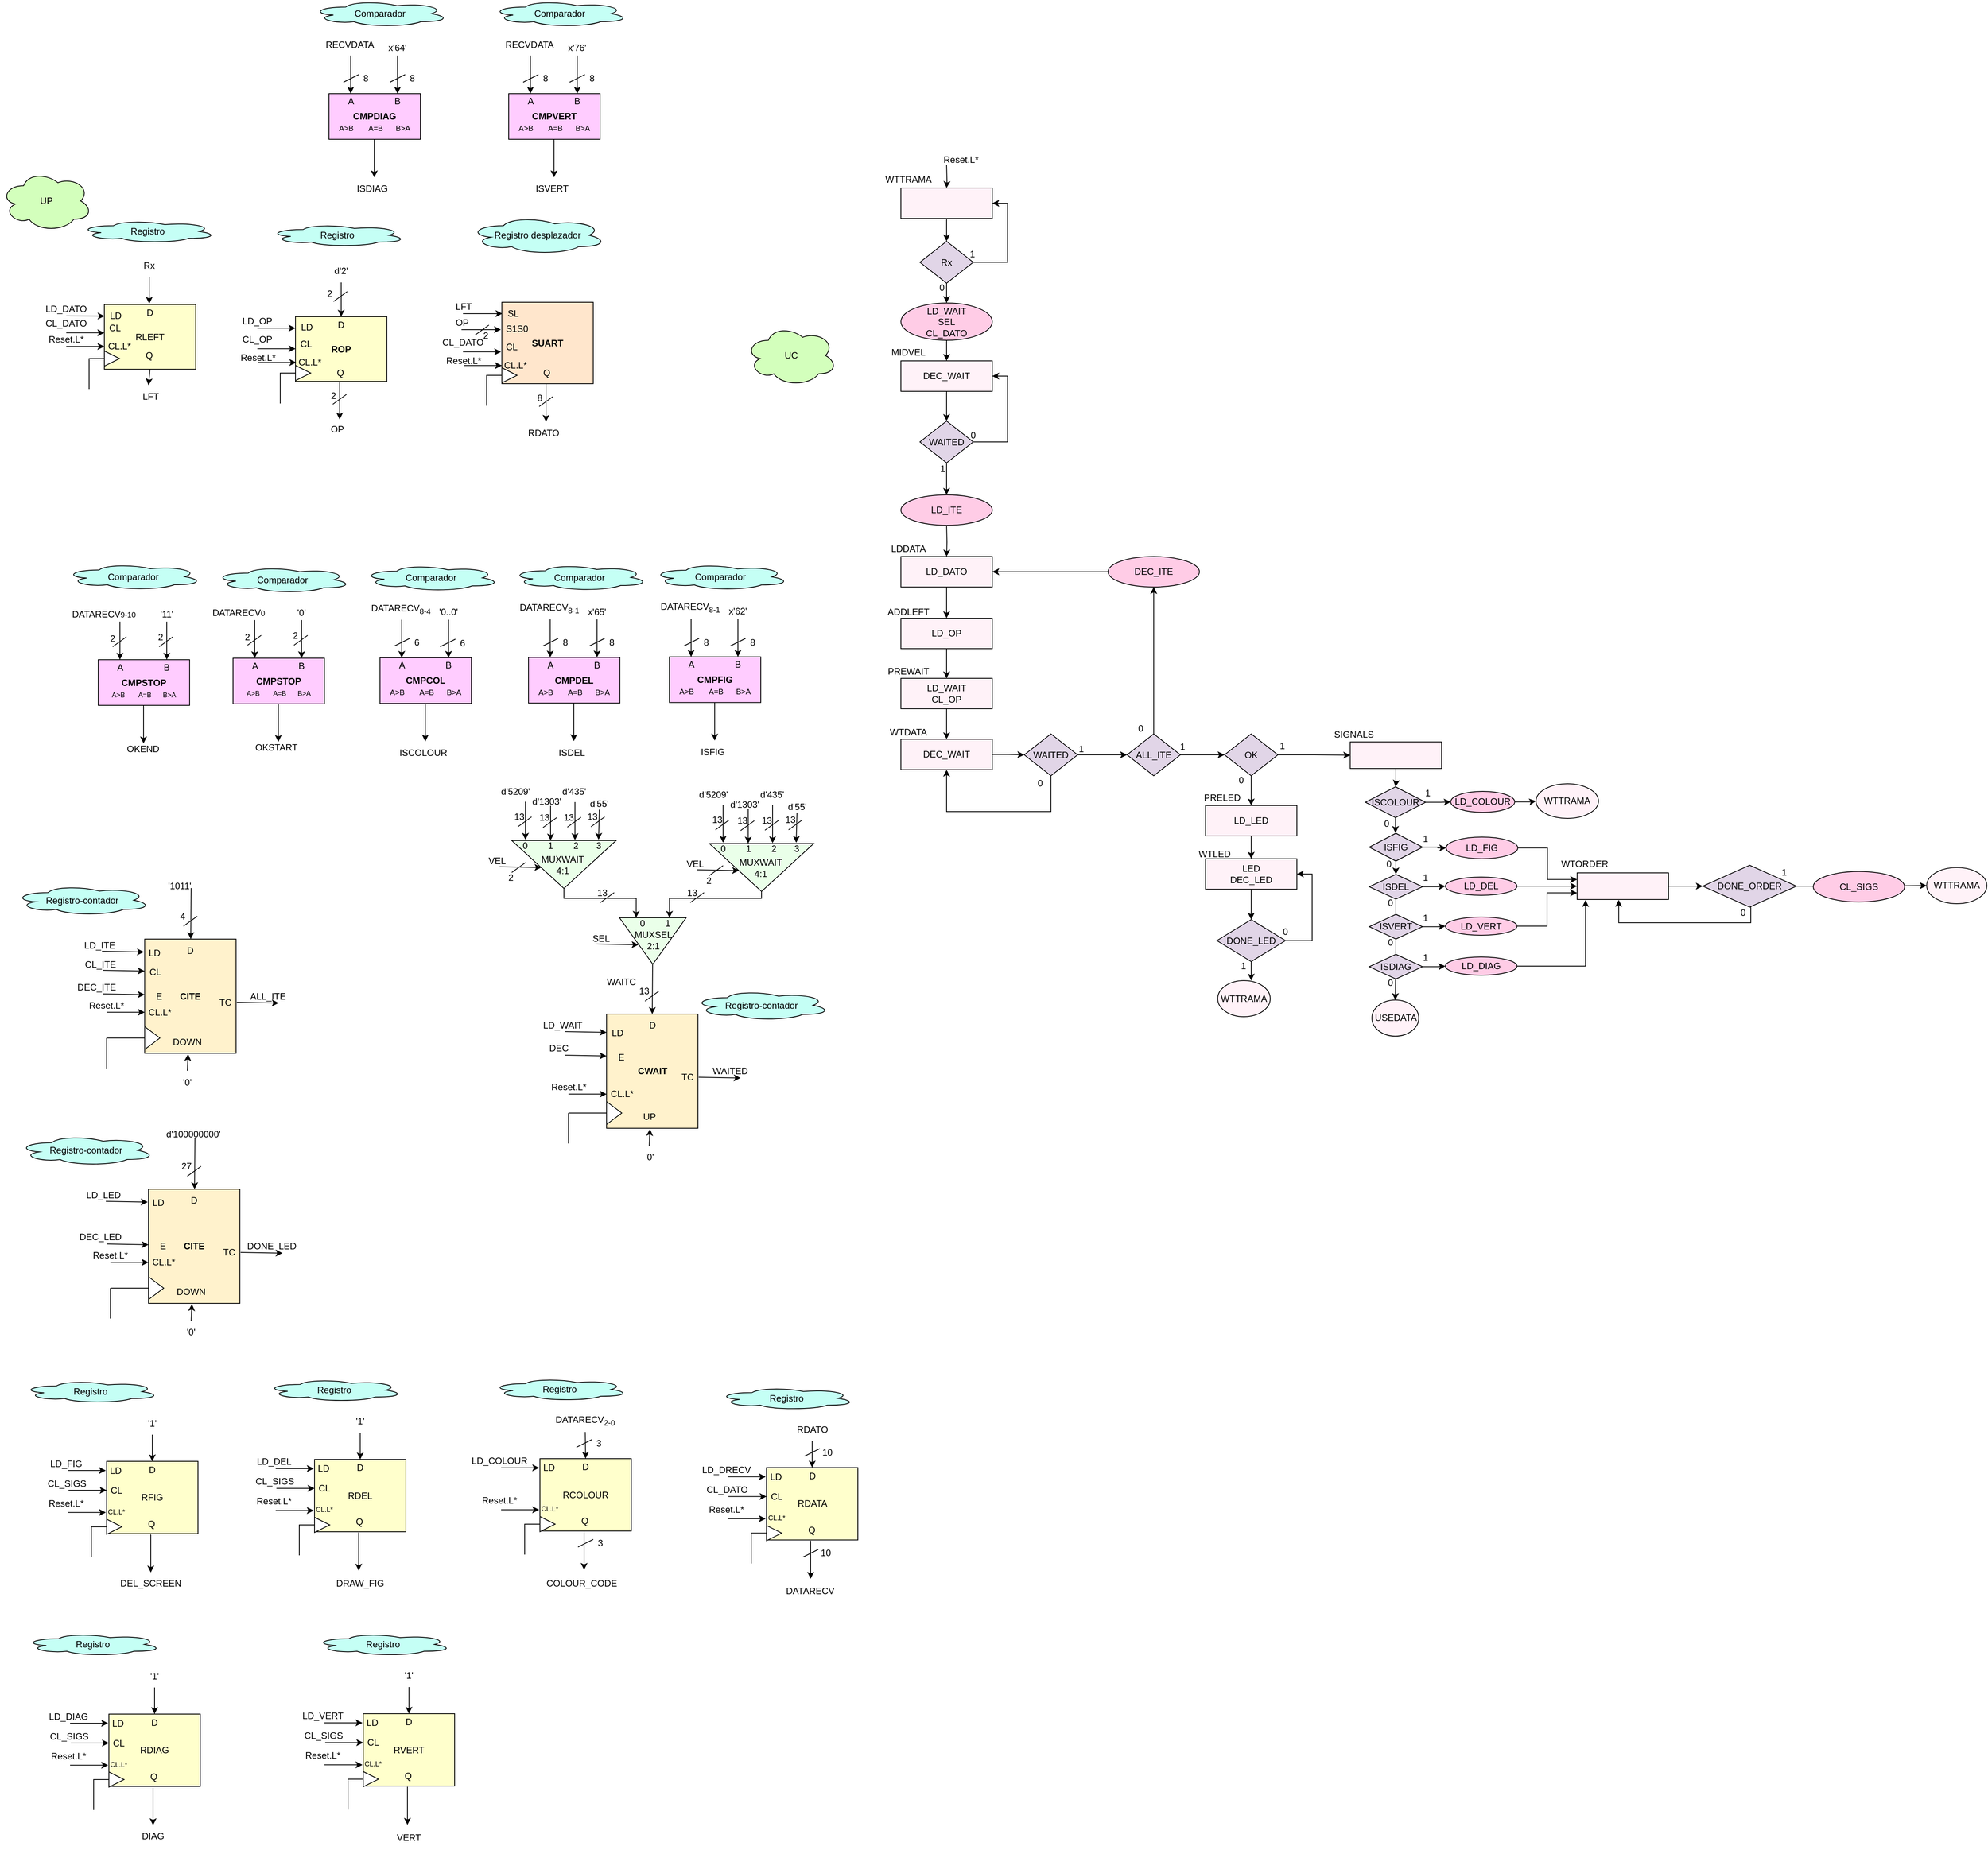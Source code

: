 <mxfile version="20.7.4" type="device" pages="2"><diagram id="ET6Z7-wbNqIhspNn6tf8" name="Página-1"><mxGraphModel dx="1950" dy="2187" grid="1" gridSize="10" guides="1" tooltips="1" connect="1" arrows="1" fold="1" page="1" pageScale="1" pageWidth="827" pageHeight="1169" math="0" shadow="0"><root><mxCell id="0"/><mxCell id="1" parent="0"/><mxCell id="QkEhWZ-XNB-RXRuDiWZ--1" value="&lt;b&gt;ROP&lt;/b&gt;" style="rounded=0;whiteSpace=wrap;html=1;fontSize=12;fillColor=#FFFFCC;" parent="1" vertex="1"><mxGeometry x="399" y="232" width="120" height="85" as="geometry"/></mxCell><mxCell id="QkEhWZ-XNB-RXRuDiWZ--2" value="D" style="text;html=1;strokeColor=none;fillColor=none;align=center;verticalAlign=middle;whiteSpace=wrap;rounded=0;fontSize=12;" parent="1" vertex="1"><mxGeometry x="449" y="238" width="20" height="10" as="geometry"/></mxCell><mxCell id="QkEhWZ-XNB-RXRuDiWZ--3" value="LD" style="text;html=1;strokeColor=none;fillColor=none;align=center;verticalAlign=middle;whiteSpace=wrap;rounded=0;fontSize=12;" parent="1" vertex="1"><mxGeometry x="404" y="236" width="20" height="20" as="geometry"/></mxCell><mxCell id="QkEhWZ-XNB-RXRuDiWZ--4" value="" style="triangle;whiteSpace=wrap;html=1;fontSize=12;" parent="1" vertex="1"><mxGeometry x="399" y="296" width="20" height="20" as="geometry"/></mxCell><mxCell id="QkEhWZ-XNB-RXRuDiWZ--5" value="" style="shape=corner;whiteSpace=wrap;html=1;fontSize=12;dx=0;dy=0;" parent="1" vertex="1"><mxGeometry x="379" y="306" width="20" height="40" as="geometry"/></mxCell><mxCell id="QkEhWZ-XNB-RXRuDiWZ--6" value="Q" style="text;html=1;strokeColor=none;fillColor=none;align=center;verticalAlign=middle;whiteSpace=wrap;rounded=0;fontSize=12;" parent="1" vertex="1"><mxGeometry x="448" y="296" width="20" height="20" as="geometry"/></mxCell><mxCell id="QkEhWZ-XNB-RXRuDiWZ--7" value="" style="endArrow=classic;html=1;rounded=0;fontSize=12;entryX=0.5;entryY=0;entryDx=0;entryDy=0;exitX=0.5;exitY=1;exitDx=0;exitDy=0;" parent="1" source="QkEhWZ-XNB-RXRuDiWZ--10" target="QkEhWZ-XNB-RXRuDiWZ--1" edge="1"><mxGeometry width="50" height="50" relative="1" as="geometry"><mxPoint x="459" y="182" as="sourcePoint"/><mxPoint x="489" y="232" as="targetPoint"/></mxGeometry></mxCell><mxCell id="QkEhWZ-XNB-RXRuDiWZ--8" value="" style="endArrow=classic;html=1;rounded=0;fontSize=12;entryX=0.5;entryY=0;entryDx=0;entryDy=0;" parent="1" edge="1"><mxGeometry width="50" height="50" relative="1" as="geometry"><mxPoint x="457" y="317" as="sourcePoint"/><mxPoint x="457" y="367" as="targetPoint"/></mxGeometry></mxCell><mxCell id="QkEhWZ-XNB-RXRuDiWZ--9" value="" style="endArrow=classic;html=1;rounded=0;fontSize=12;" parent="1" edge="1"><mxGeometry width="50" height="50" relative="1" as="geometry"><mxPoint x="349" y="247" as="sourcePoint"/><mxPoint x="399" y="247" as="targetPoint"/></mxGeometry></mxCell><mxCell id="QkEhWZ-XNB-RXRuDiWZ--10" value="d'2'" style="text;html=1;strokeColor=none;fillColor=none;align=center;verticalAlign=middle;whiteSpace=wrap;rounded=0;" parent="1" vertex="1"><mxGeometry x="429" y="157" width="60" height="30" as="geometry"/></mxCell><mxCell id="QkEhWZ-XNB-RXRuDiWZ--11" value="LD_OP" style="text;html=1;strokeColor=none;fillColor=none;align=center;verticalAlign=middle;whiteSpace=wrap;rounded=0;" parent="1" vertex="1"><mxGeometry x="319" y="223" width="60" height="30" as="geometry"/></mxCell><mxCell id="QkEhWZ-XNB-RXRuDiWZ--12" value="OP" style="text;html=1;strokeColor=none;fillColor=none;align=center;verticalAlign=middle;whiteSpace=wrap;rounded=0;" parent="1" vertex="1"><mxGeometry x="424" y="365" width="60" height="30" as="geometry"/></mxCell><mxCell id="QkEhWZ-XNB-RXRuDiWZ--13" value="" style="endArrow=none;html=1;rounded=0;" parent="1" edge="1"><mxGeometry width="50" height="50" relative="1" as="geometry"><mxPoint x="449" y="212" as="sourcePoint"/><mxPoint x="467" y="199" as="targetPoint"/></mxGeometry></mxCell><mxCell id="QkEhWZ-XNB-RXRuDiWZ--14" value="" style="endArrow=none;html=1;rounded=0;" parent="1" edge="1"><mxGeometry width="50" height="50" relative="1" as="geometry"><mxPoint x="448" y="347" as="sourcePoint"/><mxPoint x="466" y="334" as="targetPoint"/></mxGeometry></mxCell><mxCell id="QkEhWZ-XNB-RXRuDiWZ--15" value="2" style="text;html=1;strokeColor=none;fillColor=none;align=center;verticalAlign=middle;whiteSpace=wrap;rounded=0;" parent="1" vertex="1"><mxGeometry x="429" y="192" width="30" height="20" as="geometry"/></mxCell><mxCell id="QkEhWZ-XNB-RXRuDiWZ--16" value="2" style="text;html=1;strokeColor=none;fillColor=none;align=center;verticalAlign=middle;whiteSpace=wrap;rounded=0;" parent="1" vertex="1"><mxGeometry x="434" y="326" width="30" height="20" as="geometry"/></mxCell><mxCell id="QkEhWZ-XNB-RXRuDiWZ--17" value="CL" style="text;html=1;strokeColor=none;fillColor=none;align=center;verticalAlign=middle;whiteSpace=wrap;rounded=0;fontSize=12;" parent="1" vertex="1"><mxGeometry x="403" y="258" width="20" height="20" as="geometry"/></mxCell><mxCell id="QkEhWZ-XNB-RXRuDiWZ--18" value="" style="endArrow=classic;html=1;rounded=0;fontSize=12;entryX=0;entryY=0.25;entryDx=0;entryDy=0;" parent="1" edge="1"><mxGeometry width="50" height="50" relative="1" as="geometry"><mxPoint x="349" y="274.16" as="sourcePoint"/><mxPoint x="399" y="274.16" as="targetPoint"/></mxGeometry></mxCell><mxCell id="QkEhWZ-XNB-RXRuDiWZ--19" value="CL_OP" style="text;html=1;strokeColor=none;fillColor=none;align=center;verticalAlign=middle;whiteSpace=wrap;rounded=0;" parent="1" vertex="1"><mxGeometry x="319" y="247" width="60" height="30" as="geometry"/></mxCell><mxCell id="QkEhWZ-XNB-RXRuDiWZ--20" value="CL.L*" style="text;html=1;strokeColor=none;fillColor=none;align=center;verticalAlign=middle;whiteSpace=wrap;rounded=0;fontSize=12;" parent="1" vertex="1"><mxGeometry x="408" y="282" width="20" height="20" as="geometry"/></mxCell><mxCell id="QkEhWZ-XNB-RXRuDiWZ--21" value="" style="endArrow=classic;html=1;rounded=0;fontSize=12;entryX=0;entryY=0.25;entryDx=0;entryDy=0;" parent="1" edge="1"><mxGeometry width="50" height="50" relative="1" as="geometry"><mxPoint x="350" y="292.16" as="sourcePoint"/><mxPoint x="400" y="292.16" as="targetPoint"/></mxGeometry></mxCell><mxCell id="QkEhWZ-XNB-RXRuDiWZ--22" value="Reset.L*" style="text;html=1;strokeColor=none;fillColor=none;align=center;verticalAlign=middle;whiteSpace=wrap;rounded=0;" parent="1" vertex="1"><mxGeometry x="320" y="271" width="60" height="30" as="geometry"/></mxCell><mxCell id="QkEhWZ-XNB-RXRuDiWZ--24" value="&lt;b&gt;SUART&lt;/b&gt;" style="rounded=0;whiteSpace=wrap;html=1;fontSize=12;fillColor=#FFE6CC;" parent="1" vertex="1"><mxGeometry x="670" y="213" width="120" height="107" as="geometry"/></mxCell><mxCell id="QkEhWZ-XNB-RXRuDiWZ--26" value="SL" style="text;html=1;strokeColor=none;fillColor=none;align=center;verticalAlign=middle;whiteSpace=wrap;rounded=0;fontSize=12;" parent="1" vertex="1"><mxGeometry x="675" y="218" width="20" height="20" as="geometry"/></mxCell><mxCell id="QkEhWZ-XNB-RXRuDiWZ--27" value="" style="triangle;whiteSpace=wrap;html=1;fontSize=12;" parent="1" vertex="1"><mxGeometry x="670" y="299" width="20" height="20" as="geometry"/></mxCell><mxCell id="QkEhWZ-XNB-RXRuDiWZ--28" value="" style="shape=corner;whiteSpace=wrap;html=1;fontSize=12;dx=0;dy=0;" parent="1" vertex="1"><mxGeometry x="650" y="309" width="20" height="40" as="geometry"/></mxCell><mxCell id="QkEhWZ-XNB-RXRuDiWZ--29" value="Q" style="text;html=1;strokeColor=none;fillColor=none;align=center;verticalAlign=middle;whiteSpace=wrap;rounded=0;fontSize=12;" parent="1" vertex="1"><mxGeometry x="719" y="296" width="20" height="20" as="geometry"/></mxCell><mxCell id="QkEhWZ-XNB-RXRuDiWZ--31" value="" style="endArrow=classic;html=1;rounded=0;fontSize=12;entryX=0.5;entryY=0;entryDx=0;entryDy=0;" parent="1" edge="1"><mxGeometry width="50" height="50" relative="1" as="geometry"><mxPoint x="728" y="320" as="sourcePoint"/><mxPoint x="728" y="370" as="targetPoint"/></mxGeometry></mxCell><mxCell id="QkEhWZ-XNB-RXRuDiWZ--32" value="" style="endArrow=classic;html=1;rounded=0;fontSize=12;entryX=0.015;entryY=0.14;entryDx=0;entryDy=0;entryPerimeter=0;" parent="1" edge="1"><mxGeometry width="50" height="50" relative="1" as="geometry"><mxPoint x="619" y="228" as="sourcePoint"/><mxPoint x="670.8" y="227.98" as="targetPoint"/></mxGeometry></mxCell><mxCell id="QkEhWZ-XNB-RXRuDiWZ--34" value="LFT" style="text;html=1;strokeColor=none;fillColor=none;align=center;verticalAlign=middle;whiteSpace=wrap;rounded=0;" parent="1" vertex="1"><mxGeometry x="590" y="204" width="60" height="30" as="geometry"/></mxCell><mxCell id="QkEhWZ-XNB-RXRuDiWZ--35" value="RDATO" style="text;html=1;strokeColor=none;fillColor=none;align=center;verticalAlign=middle;whiteSpace=wrap;rounded=0;" parent="1" vertex="1"><mxGeometry x="695" y="370" width="60" height="30" as="geometry"/></mxCell><mxCell id="QkEhWZ-XNB-RXRuDiWZ--37" value="" style="endArrow=none;html=1;rounded=0;" parent="1" edge="1"><mxGeometry width="50" height="50" relative="1" as="geometry"><mxPoint x="719" y="350" as="sourcePoint"/><mxPoint x="737" y="337" as="targetPoint"/></mxGeometry></mxCell><mxCell id="QkEhWZ-XNB-RXRuDiWZ--39" value="8" style="text;html=1;strokeColor=none;fillColor=none;align=center;verticalAlign=middle;whiteSpace=wrap;rounded=0;" parent="1" vertex="1"><mxGeometry x="705" y="329" width="30" height="20" as="geometry"/></mxCell><mxCell id="QkEhWZ-XNB-RXRuDiWZ--40" value="S1S0" style="text;html=1;strokeColor=none;fillColor=none;align=center;verticalAlign=middle;whiteSpace=wrap;rounded=0;fontSize=12;" parent="1" vertex="1"><mxGeometry x="680" y="238" width="20" height="20" as="geometry"/></mxCell><mxCell id="QkEhWZ-XNB-RXRuDiWZ--41" value="" style="endArrow=classic;html=1;rounded=0;fontSize=12;entryX=0.015;entryY=0.14;entryDx=0;entryDy=0;entryPerimeter=0;" parent="1" edge="1"><mxGeometry width="50" height="50" relative="1" as="geometry"><mxPoint x="617" y="249" as="sourcePoint"/><mxPoint x="668.8" y="248.98" as="targetPoint"/></mxGeometry></mxCell><mxCell id="QkEhWZ-XNB-RXRuDiWZ--42" value="OP" style="text;html=1;strokeColor=none;fillColor=none;align=center;verticalAlign=middle;whiteSpace=wrap;rounded=0;" parent="1" vertex="1"><mxGeometry x="588" y="225" width="60" height="30" as="geometry"/></mxCell><mxCell id="QkEhWZ-XNB-RXRuDiWZ--45" value="" style="endArrow=none;html=1;rounded=0;" parent="1" edge="1"><mxGeometry width="50" height="50" relative="1" as="geometry"><mxPoint x="635" y="256" as="sourcePoint"/><mxPoint x="653" y="243" as="targetPoint"/></mxGeometry></mxCell><mxCell id="QkEhWZ-XNB-RXRuDiWZ--46" value="2" style="text;html=1;strokeColor=none;fillColor=none;align=center;verticalAlign=middle;whiteSpace=wrap;rounded=0;" parent="1" vertex="1"><mxGeometry x="634" y="247" width="30" height="20" as="geometry"/></mxCell><mxCell id="QkEhWZ-XNB-RXRuDiWZ--48" value="CL" style="text;html=1;strokeColor=none;fillColor=none;align=center;verticalAlign=middle;whiteSpace=wrap;rounded=0;fontSize=12;" parent="1" vertex="1"><mxGeometry x="673" y="262" width="20" height="20" as="geometry"/></mxCell><mxCell id="QkEhWZ-XNB-RXRuDiWZ--49" value="" style="endArrow=classic;html=1;rounded=0;fontSize=12;entryX=0;entryY=0.25;entryDx=0;entryDy=0;" parent="1" edge="1"><mxGeometry width="50" height="50" relative="1" as="geometry"><mxPoint x="619" y="278.16" as="sourcePoint"/><mxPoint x="669" y="278.16" as="targetPoint"/></mxGeometry></mxCell><mxCell id="QkEhWZ-XNB-RXRuDiWZ--50" value="CL_DATO" style="text;html=1;strokeColor=none;fillColor=none;align=center;verticalAlign=middle;whiteSpace=wrap;rounded=0;" parent="1" vertex="1"><mxGeometry x="589" y="251" width="60" height="30" as="geometry"/></mxCell><mxCell id="QkEhWZ-XNB-RXRuDiWZ--51" value="CL.L*" style="text;html=1;strokeColor=none;fillColor=none;align=center;verticalAlign=middle;whiteSpace=wrap;rounded=0;fontSize=12;" parent="1" vertex="1"><mxGeometry x="678" y="286" width="20" height="20" as="geometry"/></mxCell><mxCell id="QkEhWZ-XNB-RXRuDiWZ--52" value="" style="endArrow=classic;html=1;rounded=0;fontSize=12;entryX=0;entryY=0.25;entryDx=0;entryDy=0;" parent="1" edge="1"><mxGeometry width="50" height="50" relative="1" as="geometry"><mxPoint x="620" y="296.16" as="sourcePoint"/><mxPoint x="670" y="296.16" as="targetPoint"/></mxGeometry></mxCell><mxCell id="QkEhWZ-XNB-RXRuDiWZ--53" value="Reset.L*" style="text;html=1;strokeColor=none;fillColor=none;align=center;verticalAlign=middle;whiteSpace=wrap;rounded=0;" parent="1" vertex="1"><mxGeometry x="590" y="275" width="60" height="30" as="geometry"/></mxCell><mxCell id="QkEhWZ-XNB-RXRuDiWZ--60" value="" style="endArrow=classic;html=1;rounded=0;fontSize=12;entryX=0.5;entryY=0;entryDx=0;entryDy=0;exitX=0.5;exitY=1;exitDx=0;exitDy=0;" parent="1" source="QkEhWZ-XNB-RXRuDiWZ--63" edge="1"><mxGeometry width="50" height="50" relative="1" as="geometry"><mxPoint x="207" y="165" as="sourcePoint"/><mxPoint x="207" y="215" as="targetPoint"/></mxGeometry></mxCell><mxCell id="QkEhWZ-XNB-RXRuDiWZ--63" value="Rx" style="text;html=1;strokeColor=none;fillColor=none;align=center;verticalAlign=middle;whiteSpace=wrap;rounded=0;" parent="1" vertex="1"><mxGeometry x="177" y="150" width="60" height="30" as="geometry"/></mxCell><mxCell id="QkEhWZ-XNB-RXRuDiWZ--84" value="RLEFT" style="rounded=0;whiteSpace=wrap;html=1;fontSize=12;fillColor=#FFFFCC;" parent="1" vertex="1"><mxGeometry x="148" y="216" width="120" height="85" as="geometry"/></mxCell><mxCell id="QkEhWZ-XNB-RXRuDiWZ--85" value="D" style="text;html=1;strokeColor=none;fillColor=none;align=center;verticalAlign=middle;whiteSpace=wrap;rounded=0;fontSize=12;" parent="1" vertex="1"><mxGeometry x="198" y="222" width="20" height="10" as="geometry"/></mxCell><mxCell id="QkEhWZ-XNB-RXRuDiWZ--86" value="LD" style="text;html=1;strokeColor=none;fillColor=none;align=center;verticalAlign=middle;whiteSpace=wrap;rounded=0;fontSize=12;" parent="1" vertex="1"><mxGeometry x="153" y="221" width="20" height="20" as="geometry"/></mxCell><mxCell id="QkEhWZ-XNB-RXRuDiWZ--87" value="" style="triangle;whiteSpace=wrap;html=1;fontSize=12;" parent="1" vertex="1"><mxGeometry x="148" y="277" width="20" height="20" as="geometry"/></mxCell><mxCell id="QkEhWZ-XNB-RXRuDiWZ--88" value="" style="shape=corner;whiteSpace=wrap;html=1;fontSize=12;dx=0;dy=0;" parent="1" vertex="1"><mxGeometry x="128" y="287" width="20" height="40" as="geometry"/></mxCell><mxCell id="QkEhWZ-XNB-RXRuDiWZ--89" value="Q" style="text;html=1;strokeColor=none;fillColor=none;align=center;verticalAlign=middle;whiteSpace=wrap;rounded=0;fontSize=12;" parent="1" vertex="1"><mxGeometry x="197" y="273" width="20" height="20" as="geometry"/></mxCell><mxCell id="QkEhWZ-XNB-RXRuDiWZ--90" value="" style="endArrow=classic;html=1;rounded=0;fontSize=12;exitX=0.5;exitY=1;exitDx=0;exitDy=0;" parent="1" source="QkEhWZ-XNB-RXRuDiWZ--84" edge="1"><mxGeometry width="50" height="50" relative="1" as="geometry"><mxPoint x="206" y="297" as="sourcePoint"/><mxPoint x="206" y="322" as="targetPoint"/></mxGeometry></mxCell><mxCell id="QkEhWZ-XNB-RXRuDiWZ--91" value="" style="endArrow=classic;html=1;rounded=0;fontSize=12;entryX=0.002;entryY=0.179;entryDx=0;entryDy=0;entryPerimeter=0;" parent="1" target="QkEhWZ-XNB-RXRuDiWZ--84" edge="1"><mxGeometry width="50" height="50" relative="1" as="geometry"><mxPoint x="98" y="231" as="sourcePoint"/><mxPoint x="238" y="216" as="targetPoint"/></mxGeometry></mxCell><mxCell id="QkEhWZ-XNB-RXRuDiWZ--92" value="LD_DATO" style="text;html=1;strokeColor=none;fillColor=none;align=center;verticalAlign=middle;whiteSpace=wrap;rounded=0;" parent="1" vertex="1"><mxGeometry x="68" y="207" width="60" height="30" as="geometry"/></mxCell><mxCell id="QkEhWZ-XNB-RXRuDiWZ--93" value="LFT" style="text;html=1;strokeColor=none;fillColor=none;align=center;verticalAlign=middle;whiteSpace=wrap;rounded=0;" parent="1" vertex="1"><mxGeometry x="179" y="322" width="60" height="30" as="geometry"/></mxCell><mxCell id="QkEhWZ-XNB-RXRuDiWZ--95" value="&lt;b&gt;CMPSTOP&lt;/b&gt;" style="rounded=0;whiteSpace=wrap;html=1;fontSize=12;fillColor=#FFCCFF;" parent="1" vertex="1"><mxGeometry x="140" y="682.5" width="120" height="60" as="geometry"/></mxCell><mxCell id="QkEhWZ-XNB-RXRuDiWZ--96" value="A" style="text;html=1;strokeColor=none;fillColor=none;align=center;verticalAlign=middle;whiteSpace=wrap;rounded=0;fontSize=12;" parent="1" vertex="1"><mxGeometry x="159" y="682.5" width="20" height="20" as="geometry"/></mxCell><mxCell id="QkEhWZ-XNB-RXRuDiWZ--97" value="B" style="text;html=1;strokeColor=none;fillColor=none;align=center;verticalAlign=middle;whiteSpace=wrap;rounded=0;fontSize=12;" parent="1" vertex="1"><mxGeometry x="220" y="682.5" width="20" height="20" as="geometry"/></mxCell><mxCell id="QkEhWZ-XNB-RXRuDiWZ--98" value="" style="endArrow=classic;html=1;rounded=0;fontSize=12;entryX=0.75;entryY=0;entryDx=0;entryDy=0;" parent="1" target="QkEhWZ-XNB-RXRuDiWZ--95" edge="1"><mxGeometry width="50" height="50" relative="1" as="geometry"><mxPoint x="230" y="632.5" as="sourcePoint"/><mxPoint x="270" y="692.5" as="targetPoint"/></mxGeometry></mxCell><mxCell id="QkEhWZ-XNB-RXRuDiWZ--99" value="" style="endArrow=classic;html=1;rounded=0;fontSize=12;entryX=0.75;entryY=0;entryDx=0;entryDy=0;" parent="1" edge="1"><mxGeometry width="50" height="50" relative="1" as="geometry"><mxPoint x="168.5" y="632.5" as="sourcePoint"/><mxPoint x="168.5" y="682.5" as="targetPoint"/></mxGeometry></mxCell><mxCell id="QkEhWZ-XNB-RXRuDiWZ--100" value="&lt;font style=&quot;font-size: 9px;&quot;&gt;A&amp;gt;B&amp;nbsp; &amp;nbsp; &amp;nbsp; &amp;nbsp;A=B&amp;nbsp; &amp;nbsp; &amp;nbsp; B&amp;gt;A&lt;/font&gt;" style="text;html=1;strokeColor=none;fillColor=none;align=center;verticalAlign=middle;whiteSpace=wrap;rounded=0;fontSize=12;" parent="1" vertex="1"><mxGeometry x="140" y="712.5" width="120" height="30" as="geometry"/></mxCell><mxCell id="QkEhWZ-XNB-RXRuDiWZ--101" value="" style="endArrow=classic;html=1;rounded=0;fontSize=12;entryX=0.75;entryY=0;entryDx=0;entryDy=0;" parent="1" edge="1"><mxGeometry width="50" height="50" relative="1" as="geometry"><mxPoint x="199.5" y="742.5" as="sourcePoint"/><mxPoint x="199.5" y="792.5" as="targetPoint"/></mxGeometry></mxCell><mxCell id="QkEhWZ-XNB-RXRuDiWZ--102" value="" style="endArrow=none;html=1;rounded=0;" parent="1" edge="1"><mxGeometry width="50" height="50" relative="1" as="geometry"><mxPoint x="159" y="665.5" as="sourcePoint"/><mxPoint x="177" y="652.5" as="targetPoint"/></mxGeometry></mxCell><mxCell id="QkEhWZ-XNB-RXRuDiWZ--103" value="" style="endArrow=none;html=1;rounded=0;" parent="1" edge="1"><mxGeometry width="50" height="50" relative="1" as="geometry"><mxPoint x="220" y="665.5" as="sourcePoint"/><mxPoint x="238" y="652.5" as="targetPoint"/></mxGeometry></mxCell><mxCell id="QkEhWZ-XNB-RXRuDiWZ--104" value="2" style="text;html=1;strokeColor=none;fillColor=none;align=center;verticalAlign=middle;whiteSpace=wrap;rounded=0;" parent="1" vertex="1"><mxGeometry x="144" y="644.5" width="30" height="20" as="geometry"/></mxCell><mxCell id="QkEhWZ-XNB-RXRuDiWZ--105" value="2" style="text;html=1;strokeColor=none;fillColor=none;align=center;verticalAlign=middle;whiteSpace=wrap;rounded=0;" parent="1" vertex="1"><mxGeometry x="207" y="642.5" width="30" height="20" as="geometry"/></mxCell><mxCell id="QkEhWZ-XNB-RXRuDiWZ--106" value="DATARECV&lt;span style=&quot;font-size: 10px;&quot;&gt;9-10&lt;/span&gt;" style="text;html=1;strokeColor=none;fillColor=none;align=center;verticalAlign=middle;whiteSpace=wrap;rounded=0;" parent="1" vertex="1"><mxGeometry x="98" y="607.5" width="99" height="30" as="geometry"/></mxCell><mxCell id="QkEhWZ-XNB-RXRuDiWZ--107" value="'11'" style="text;html=1;strokeColor=none;fillColor=none;align=center;verticalAlign=middle;whiteSpace=wrap;rounded=0;" parent="1" vertex="1"><mxGeometry x="200" y="607.5" width="60" height="30" as="geometry"/></mxCell><mxCell id="QkEhWZ-XNB-RXRuDiWZ--108" value="OKEND" style="text;html=1;strokeColor=none;fillColor=none;align=center;verticalAlign=middle;whiteSpace=wrap;rounded=0;" parent="1" vertex="1"><mxGeometry x="169" y="784.5" width="60" height="30" as="geometry"/></mxCell><mxCell id="QkEhWZ-XNB-RXRuDiWZ--110" value="Reset.L*" style="text;html=1;strokeColor=none;fillColor=none;align=center;verticalAlign=middle;whiteSpace=wrap;rounded=0;" parent="1" vertex="1"><mxGeometry x="68" y="247" width="60" height="30" as="geometry"/></mxCell><mxCell id="QkEhWZ-XNB-RXRuDiWZ--111" value="CL.L*" style="text;html=1;strokeColor=none;fillColor=none;align=center;verticalAlign=middle;whiteSpace=wrap;rounded=0;fontSize=12;" parent="1" vertex="1"><mxGeometry x="158" y="261" width="20" height="20" as="geometry"/></mxCell><mxCell id="QkEhWZ-XNB-RXRuDiWZ--112" value="" style="endArrow=classic;html=1;rounded=0;fontSize=12;entryX=0;entryY=0.25;entryDx=0;entryDy=0;" parent="1" edge="1"><mxGeometry width="50" height="50" relative="1" as="geometry"><mxPoint x="98" y="271.16" as="sourcePoint"/><mxPoint x="148" y="271.16" as="targetPoint"/></mxGeometry></mxCell><mxCell id="ZdqeEFGo21xJkdvjT8cN-1" value="Registro desplazador" style="ellipse;shape=cloud;whiteSpace=wrap;html=1;fillColor=#C5FFF5;" parent="1" vertex="1"><mxGeometry x="627" y="100" width="180" height="50" as="geometry"/></mxCell><mxCell id="ZdqeEFGo21xJkdvjT8cN-2" value="Registro" style="ellipse;shape=cloud;whiteSpace=wrap;html=1;fillColor=#C5FFF5;" parent="1" vertex="1"><mxGeometry x="364" y="110" width="180" height="30" as="geometry"/></mxCell><mxCell id="ZdqeEFGo21xJkdvjT8cN-4" value="Registro" style="ellipse;shape=cloud;whiteSpace=wrap;html=1;fillColor=#C5FFF5;" parent="1" vertex="1"><mxGeometry x="115" y="105" width="180" height="30" as="geometry"/></mxCell><mxCell id="ZdqeEFGo21xJkdvjT8cN-9" value="Comparador" style="ellipse;shape=cloud;whiteSpace=wrap;html=1;fillColor=#C5FFF5;" parent="1" vertex="1"><mxGeometry x="96" y="556" width="180" height="35" as="geometry"/></mxCell><mxCell id="ZdqeEFGo21xJkdvjT8cN-13" value="UP" style="ellipse;shape=cloud;whiteSpace=wrap;html=1;fillColor=#D3FFBC;" parent="1" vertex="1"><mxGeometry x="12" y="40" width="120" height="80" as="geometry"/></mxCell><mxCell id="ZdqeEFGo21xJkdvjT8cN-14" value="UC" style="ellipse;shape=cloud;whiteSpace=wrap;html=1;fillColor=#D3FFBC;" parent="1" vertex="1"><mxGeometry x="990" y="243" width="120" height="80" as="geometry"/></mxCell><mxCell id="_bwy2okZrDFS8kESQkoh-19" value="&lt;div align=&quot;center&quot;&gt;&lt;b&gt;CITE&lt;/b&gt;&lt;/div&gt;" style="rounded=0;whiteSpace=wrap;html=1;fontSize=12;align=center;fillColor=#FFF2CC;" parent="1" vertex="1"><mxGeometry x="201" y="1049.5" width="120" height="150" as="geometry"/></mxCell><mxCell id="_bwy2okZrDFS8kESQkoh-20" value="" style="triangle;whiteSpace=wrap;html=1;fontSize=12;" parent="1" vertex="1"><mxGeometry x="201" y="1164.5" width="20" height="30" as="geometry"/></mxCell><mxCell id="_bwy2okZrDFS8kESQkoh-21" value="" style="endArrow=none;html=1;rounded=0;fontSize=12;entryX=0;entryY=0.5;entryDx=0;entryDy=0;" parent="1" edge="1"><mxGeometry width="50" height="50" relative="1" as="geometry"><mxPoint x="151" y="1179.5" as="sourcePoint"/><mxPoint x="201" y="1179.5" as="targetPoint"/></mxGeometry></mxCell><mxCell id="_bwy2okZrDFS8kESQkoh-22" value="" style="endArrow=none;html=1;rounded=0;fontSize=12;" parent="1" edge="1"><mxGeometry width="50" height="50" relative="1" as="geometry"><mxPoint x="151" y="1219.5" as="sourcePoint"/><mxPoint x="151" y="1179.5" as="targetPoint"/></mxGeometry></mxCell><mxCell id="_bwy2okZrDFS8kESQkoh-23" value="" style="endArrow=classic;html=1;rounded=0;fontSize=12;" parent="1" edge="1"><mxGeometry width="50" height="50" relative="1" as="geometry"><mxPoint x="146" y="1090.5" as="sourcePoint"/><mxPoint x="201" y="1091.5" as="targetPoint"/></mxGeometry></mxCell><mxCell id="_bwy2okZrDFS8kESQkoh-24" value="" style="endArrow=classic;html=1;rounded=0;fontSize=12;" parent="1" edge="1"><mxGeometry width="50" height="50" relative="1" as="geometry"><mxPoint x="146" y="1121.5" as="sourcePoint"/><mxPoint x="201" y="1122.5" as="targetPoint"/></mxGeometry></mxCell><mxCell id="_bwy2okZrDFS8kESQkoh-25" value="" style="endArrow=classic;html=1;rounded=0;fontSize=12;" parent="1" edge="1"><mxGeometry width="50" height="50" relative="1" as="geometry"><mxPoint x="322" y="1132.5" as="sourcePoint"/><mxPoint x="377" y="1133.5" as="targetPoint"/></mxGeometry></mxCell><mxCell id="_bwy2okZrDFS8kESQkoh-26" value="CL_ITE" style="text;html=1;strokeColor=none;fillColor=none;align=center;verticalAlign=middle;whiteSpace=wrap;rounded=0;" parent="1" vertex="1"><mxGeometry x="113" y="1067.5" width="60" height="30" as="geometry"/></mxCell><mxCell id="_bwy2okZrDFS8kESQkoh-27" value="DEC_ITE" style="text;html=1;strokeColor=none;fillColor=none;align=center;verticalAlign=middle;whiteSpace=wrap;rounded=0;" parent="1" vertex="1"><mxGeometry x="108" y="1097.5" width="60" height="30" as="geometry"/></mxCell><mxCell id="_bwy2okZrDFS8kESQkoh-28" value="ALL_ITE" style="text;html=1;strokeColor=none;fillColor=none;align=center;verticalAlign=middle;whiteSpace=wrap;rounded=0;" parent="1" vertex="1"><mxGeometry x="333" y="1109.5" width="60" height="30" as="geometry"/></mxCell><mxCell id="_bwy2okZrDFS8kESQkoh-29" value="D" style="text;html=1;strokeColor=none;fillColor=none;align=center;verticalAlign=middle;whiteSpace=wrap;rounded=0;" parent="1" vertex="1"><mxGeometry x="231" y="1049.5" width="60" height="30" as="geometry"/></mxCell><mxCell id="_bwy2okZrDFS8kESQkoh-30" value="CL" style="text;html=1;strokeColor=none;fillColor=none;align=center;verticalAlign=middle;whiteSpace=wrap;rounded=0;" parent="1" vertex="1"><mxGeometry x="185" y="1077.5" width="60" height="30" as="geometry"/></mxCell><mxCell id="_bwy2okZrDFS8kESQkoh-31" value="E" style="text;html=1;strokeColor=none;fillColor=none;align=center;verticalAlign=middle;whiteSpace=wrap;rounded=0;" parent="1" vertex="1"><mxGeometry x="190" y="1109.5" width="60" height="30" as="geometry"/></mxCell><mxCell id="_bwy2okZrDFS8kESQkoh-32" value="TC" style="text;html=1;strokeColor=none;fillColor=none;align=center;verticalAlign=middle;whiteSpace=wrap;rounded=0;" parent="1" vertex="1"><mxGeometry x="277" y="1117.5" width="60" height="30" as="geometry"/></mxCell><mxCell id="_bwy2okZrDFS8kESQkoh-33" value="" style="endArrow=classic;html=1;rounded=0;exitX=0.5;exitY=0;exitDx=0;exitDy=0;" parent="1" source="_bwy2okZrDFS8kESQkoh-34" edge="1"><mxGeometry width="50" height="50" relative="1" as="geometry"><mxPoint x="258" y="1240.5" as="sourcePoint"/><mxPoint x="258" y="1200.5" as="targetPoint"/></mxGeometry></mxCell><mxCell id="_bwy2okZrDFS8kESQkoh-34" value="'0'" style="text;html=1;strokeColor=none;fillColor=none;align=center;verticalAlign=middle;whiteSpace=wrap;rounded=0;" parent="1" vertex="1"><mxGeometry x="242" y="1222.5" width="30" height="30" as="geometry"/></mxCell><mxCell id="_bwy2okZrDFS8kESQkoh-35" value="DOWN" style="text;html=1;strokeColor=none;fillColor=none;align=center;verticalAlign=middle;whiteSpace=wrap;rounded=0;" parent="1" vertex="1"><mxGeometry x="227" y="1169.5" width="60" height="30" as="geometry"/></mxCell><mxCell id="_bwy2okZrDFS8kESQkoh-36" value="Registro-contador" style="ellipse;shape=cloud;whiteSpace=wrap;html=1;fillColor=#C5FFF5;" parent="1" vertex="1"><mxGeometry x="921" y="1116.5" width="180" height="40" as="geometry"/></mxCell><mxCell id="_bwy2okZrDFS8kESQkoh-54" value="Registro-contador" style="ellipse;shape=cloud;whiteSpace=wrap;html=1;fillColor=#C5FFF5;" parent="1" vertex="1"><mxGeometry x="29" y="978.5" width="180" height="40" as="geometry"/></mxCell><mxCell id="_bwy2okZrDFS8kESQkoh-59" value="Reset.L*" style="text;html=1;strokeColor=none;fillColor=none;align=center;verticalAlign=middle;whiteSpace=wrap;rounded=0;" parent="1" vertex="1"><mxGeometry x="121" y="1121.5" width="60" height="30" as="geometry"/></mxCell><mxCell id="_bwy2okZrDFS8kESQkoh-60" value="CL.L*" style="text;html=1;strokeColor=none;fillColor=none;align=center;verticalAlign=middle;whiteSpace=wrap;rounded=0;fontSize=12;" parent="1" vertex="1"><mxGeometry x="211" y="1135.5" width="20" height="20" as="geometry"/></mxCell><mxCell id="_bwy2okZrDFS8kESQkoh-61" value="" style="endArrow=classic;html=1;rounded=0;fontSize=12;entryX=0;entryY=0.25;entryDx=0;entryDy=0;" parent="1" edge="1"><mxGeometry width="50" height="50" relative="1" as="geometry"><mxPoint x="151" y="1145.66" as="sourcePoint"/><mxPoint x="201" y="1145.66" as="targetPoint"/></mxGeometry></mxCell><mxCell id="aEV7Gx7-7d3nOofYmgrN-102" value="" style="endArrow=classic;html=1;rounded=0;fontSize=9;entryX=0.5;entryY=0;entryDx=0;entryDy=0;" parent="1" edge="1"><mxGeometry width="50" height="50" relative="1" as="geometry"><mxPoint x="262" y="982.5" as="sourcePoint"/><mxPoint x="261.5" y="1049.5" as="targetPoint"/></mxGeometry></mxCell><mxCell id="aEV7Gx7-7d3nOofYmgrN-103" value="'1011'" style="text;html=1;strokeColor=none;fillColor=none;align=center;verticalAlign=middle;whiteSpace=wrap;rounded=0;fontSize=12;" parent="1" vertex="1"><mxGeometry x="217" y="964.5" width="60" height="30" as="geometry"/></mxCell><mxCell id="aEV7Gx7-7d3nOofYmgrN-104" value="" style="endArrow=none;html=1;rounded=0;" parent="1" edge="1"><mxGeometry width="50" height="50" relative="1" as="geometry"><mxPoint x="252" y="1032.5" as="sourcePoint"/><mxPoint x="270" y="1019.5" as="targetPoint"/></mxGeometry></mxCell><mxCell id="aEV7Gx7-7d3nOofYmgrN-105" value="4" style="text;html=1;strokeColor=none;fillColor=none;align=center;verticalAlign=middle;whiteSpace=wrap;rounded=0;" parent="1" vertex="1"><mxGeometry x="236" y="1009.5" width="30" height="20" as="geometry"/></mxCell><mxCell id="aEV7Gx7-7d3nOofYmgrN-107" value="" style="endArrow=classic;html=1;rounded=0;fontSize=12;" parent="1" edge="1"><mxGeometry width="50" height="50" relative="1" as="geometry"><mxPoint x="145" y="1065.5" as="sourcePoint"/><mxPoint x="200" y="1066.5" as="targetPoint"/></mxGeometry></mxCell><mxCell id="aEV7Gx7-7d3nOofYmgrN-108" value="LD_ITE" style="text;html=1;strokeColor=none;fillColor=none;align=center;verticalAlign=middle;whiteSpace=wrap;rounded=0;" parent="1" vertex="1"><mxGeometry x="112" y="1042.5" width="60" height="30" as="geometry"/></mxCell><mxCell id="aEV7Gx7-7d3nOofYmgrN-109" value="LD" style="text;html=1;strokeColor=none;fillColor=none;align=center;verticalAlign=middle;whiteSpace=wrap;rounded=0;" parent="1" vertex="1"><mxGeometry x="184" y="1052.5" width="60" height="30" as="geometry"/></mxCell><mxCell id="wlDbBuPyVWn4SAgXaq3N-77" value="Registro" style="ellipse;shape=cloud;whiteSpace=wrap;html=1;fillColor=#C5FFF5;" parent="1" vertex="1"><mxGeometry x="953.5" y="1637.75" width="180" height="30" as="geometry"/></mxCell><mxCell id="wlDbBuPyVWn4SAgXaq3N-78" value="RDATA" style="rounded=0;whiteSpace=wrap;html=1;fontSize=12;fillColor=#FFFFCC;" parent="1" vertex="1"><mxGeometry x="1017.5" y="1743.75" width="120" height="95" as="geometry"/></mxCell><mxCell id="wlDbBuPyVWn4SAgXaq3N-79" value="D" style="text;html=1;strokeColor=none;fillColor=none;align=center;verticalAlign=middle;whiteSpace=wrap;rounded=0;fontSize=12;" parent="1" vertex="1"><mxGeometry x="1067.5" y="1749.75" width="20" height="10" as="geometry"/></mxCell><mxCell id="wlDbBuPyVWn4SAgXaq3N-80" value="" style="triangle;whiteSpace=wrap;html=1;fontSize=12;" parent="1" vertex="1"><mxGeometry x="1017.5" y="1819.75" width="20" height="20" as="geometry"/></mxCell><mxCell id="wlDbBuPyVWn4SAgXaq3N-81" value="" style="shape=corner;whiteSpace=wrap;html=1;fontSize=12;dx=0;dy=0;" parent="1" vertex="1"><mxGeometry x="997.5" y="1829.75" width="20" height="40" as="geometry"/></mxCell><mxCell id="wlDbBuPyVWn4SAgXaq3N-82" value="Q" style="text;html=1;strokeColor=none;fillColor=none;align=center;verticalAlign=middle;whiteSpace=wrap;rounded=0;fontSize=12;" parent="1" vertex="1"><mxGeometry x="1066.5" y="1815.75" width="20" height="20" as="geometry"/></mxCell><mxCell id="wlDbBuPyVWn4SAgXaq3N-83" value="" style="endArrow=classic;html=1;rounded=0;fontSize=12;entryX=0.5;entryY=0;entryDx=0;entryDy=0;exitX=0.5;exitY=1;exitDx=0;exitDy=0;" parent="1" source="wlDbBuPyVWn4SAgXaq3N-85" target="wlDbBuPyVWn4SAgXaq3N-78" edge="1"><mxGeometry width="50" height="50" relative="1" as="geometry"><mxPoint x="1077.5" y="1693.75" as="sourcePoint"/><mxPoint x="1107.5" y="1743.75" as="targetPoint"/></mxGeometry></mxCell><mxCell id="wlDbBuPyVWn4SAgXaq3N-84" value="" style="endArrow=classic;html=1;rounded=0;fontSize=12;entryX=0.5;entryY=0;entryDx=0;entryDy=0;" parent="1" edge="1"><mxGeometry width="50" height="50" relative="1" as="geometry"><mxPoint x="1075.5" y="1839.75" as="sourcePoint"/><mxPoint x="1075.5" y="1889.75" as="targetPoint"/></mxGeometry></mxCell><mxCell id="wlDbBuPyVWn4SAgXaq3N-85" value="RDATO" style="text;html=1;strokeColor=none;fillColor=none;align=center;verticalAlign=middle;whiteSpace=wrap;rounded=0;" parent="1" vertex="1"><mxGeometry x="1047.5" y="1678.75" width="60" height="30" as="geometry"/></mxCell><mxCell id="wlDbBuPyVWn4SAgXaq3N-86" value="DATARECV" style="text;html=1;strokeColor=none;fillColor=none;align=center;verticalAlign=middle;whiteSpace=wrap;rounded=0;" parent="1" vertex="1"><mxGeometry x="1044.5" y="1891.25" width="60" height="30" as="geometry"/></mxCell><mxCell id="wlDbBuPyVWn4SAgXaq3N-87" value="LD" style="text;html=1;strokeColor=none;fillColor=none;align=center;verticalAlign=middle;whiteSpace=wrap;rounded=0;fontSize=12;" parent="1" vertex="1"><mxGeometry x="1019.5" y="1745.75" width="20" height="20" as="geometry"/></mxCell><mxCell id="wlDbBuPyVWn4SAgXaq3N-88" value="" style="endArrow=classic;html=1;rounded=0;fontSize=12;entryX=0;entryY=0.25;entryDx=0;entryDy=0;" parent="1" edge="1"><mxGeometry width="50" height="50" relative="1" as="geometry"><mxPoint x="966.5" y="1755.75" as="sourcePoint"/><mxPoint x="1016.5" y="1755.75" as="targetPoint"/></mxGeometry></mxCell><mxCell id="wlDbBuPyVWn4SAgXaq3N-89" value="LD_DRECV" style="text;html=1;strokeColor=none;fillColor=none;align=center;verticalAlign=middle;whiteSpace=wrap;rounded=0;" parent="1" vertex="1"><mxGeometry x="934.5" y="1731.75" width="60" height="30" as="geometry"/></mxCell><mxCell id="wlDbBuPyVWn4SAgXaq3N-90" value="Reset.L*" style="text;html=1;strokeColor=none;fillColor=none;align=center;verticalAlign=middle;whiteSpace=wrap;rounded=0;" parent="1" vertex="1"><mxGeometry x="934.5" y="1783.75" width="60" height="30" as="geometry"/></mxCell><mxCell id="wlDbBuPyVWn4SAgXaq3N-91" value="CL.L*" style="text;html=1;strokeColor=none;fillColor=none;align=center;verticalAlign=middle;whiteSpace=wrap;rounded=0;fontSize=9;" parent="1" vertex="1"><mxGeometry x="1020.5" y="1799.75" width="20" height="20" as="geometry"/></mxCell><mxCell id="wlDbBuPyVWn4SAgXaq3N-92" value="" style="endArrow=classic;html=1;rounded=0;fontSize=12;entryX=0;entryY=0.25;entryDx=0;entryDy=0;" parent="1" edge="1"><mxGeometry width="50" height="50" relative="1" as="geometry"><mxPoint x="966.5" y="1810.91" as="sourcePoint"/><mxPoint x="1016.5" y="1810.91" as="targetPoint"/></mxGeometry></mxCell><mxCell id="wlDbBuPyVWn4SAgXaq3N-93" value="CL" style="text;html=1;strokeColor=none;fillColor=none;align=center;verticalAlign=middle;whiteSpace=wrap;rounded=0;fontSize=12;" parent="1" vertex="1"><mxGeometry x="1020.5" y="1771.75" width="20" height="20" as="geometry"/></mxCell><mxCell id="wlDbBuPyVWn4SAgXaq3N-94" value="" style="endArrow=classic;html=1;rounded=0;fontSize=12;entryX=0;entryY=0.25;entryDx=0;entryDy=0;" parent="1" edge="1"><mxGeometry width="50" height="50" relative="1" as="geometry"><mxPoint x="967.5" y="1781.75" as="sourcePoint"/><mxPoint x="1017.5" y="1781.75" as="targetPoint"/></mxGeometry></mxCell><mxCell id="wlDbBuPyVWn4SAgXaq3N-95" value="CL_DATO" style="text;html=1;strokeColor=none;fillColor=none;align=center;verticalAlign=middle;whiteSpace=wrap;rounded=0;" parent="1" vertex="1"><mxGeometry x="935.5" y="1757.75" width="60" height="30" as="geometry"/></mxCell><mxCell id="rnNxO3geoGJhBylVegp6-50" value="RFIG" style="rounded=0;whiteSpace=wrap;html=1;fontSize=12;fillColor=#FFFFCC;" parent="1" vertex="1"><mxGeometry x="151" y="1735.5" width="120" height="95" as="geometry"/></mxCell><mxCell id="rnNxO3geoGJhBylVegp6-51" value="D" style="text;html=1;strokeColor=none;fillColor=none;align=center;verticalAlign=middle;whiteSpace=wrap;rounded=0;fontSize=12;" parent="1" vertex="1"><mxGeometry x="201" y="1741.5" width="20" height="10" as="geometry"/></mxCell><mxCell id="rnNxO3geoGJhBylVegp6-52" value="" style="triangle;whiteSpace=wrap;html=1;fontSize=12;" parent="1" vertex="1"><mxGeometry x="151" y="1811.5" width="20" height="20" as="geometry"/></mxCell><mxCell id="rnNxO3geoGJhBylVegp6-53" value="" style="shape=corner;whiteSpace=wrap;html=1;fontSize=12;dx=0;dy=0;" parent="1" vertex="1"><mxGeometry x="131" y="1821.5" width="20" height="40" as="geometry"/></mxCell><mxCell id="rnNxO3geoGJhBylVegp6-54" value="Q" style="text;html=1;strokeColor=none;fillColor=none;align=center;verticalAlign=middle;whiteSpace=wrap;rounded=0;fontSize=12;" parent="1" vertex="1"><mxGeometry x="200" y="1807.5" width="20" height="20" as="geometry"/></mxCell><mxCell id="rnNxO3geoGJhBylVegp6-55" value="" style="endArrow=classic;html=1;rounded=0;fontSize=12;entryX=0.5;entryY=0;entryDx=0;entryDy=0;exitX=0.5;exitY=1;exitDx=0;exitDy=0;" parent="1" source="rnNxO3geoGJhBylVegp6-57" target="rnNxO3geoGJhBylVegp6-50" edge="1"><mxGeometry width="50" height="50" relative="1" as="geometry"><mxPoint x="211" y="1685.5" as="sourcePoint"/><mxPoint x="241" y="1735.5" as="targetPoint"/></mxGeometry></mxCell><mxCell id="rnNxO3geoGJhBylVegp6-56" value="" style="endArrow=classic;html=1;rounded=0;fontSize=12;entryX=0.5;entryY=0;entryDx=0;entryDy=0;" parent="1" edge="1"><mxGeometry width="50" height="50" relative="1" as="geometry"><mxPoint x="209" y="1831.5" as="sourcePoint"/><mxPoint x="209" y="1881.5" as="targetPoint"/></mxGeometry></mxCell><mxCell id="rnNxO3geoGJhBylVegp6-57" value="'1'" style="text;html=1;strokeColor=none;fillColor=none;align=center;verticalAlign=middle;whiteSpace=wrap;rounded=0;" parent="1" vertex="1"><mxGeometry x="181" y="1670.5" width="60" height="30" as="geometry"/></mxCell><mxCell id="rnNxO3geoGJhBylVegp6-58" value="DEL_SCREEN" style="text;html=1;strokeColor=none;fillColor=none;align=center;verticalAlign=middle;whiteSpace=wrap;rounded=0;" parent="1" vertex="1"><mxGeometry x="179" y="1881" width="60" height="30" as="geometry"/></mxCell><mxCell id="rnNxO3geoGJhBylVegp6-59" value="LD" style="text;html=1;strokeColor=none;fillColor=none;align=center;verticalAlign=middle;whiteSpace=wrap;rounded=0;fontSize=12;" parent="1" vertex="1"><mxGeometry x="153" y="1737.5" width="20" height="20" as="geometry"/></mxCell><mxCell id="rnNxO3geoGJhBylVegp6-60" value="" style="endArrow=classic;html=1;rounded=0;fontSize=12;entryX=0;entryY=0.25;entryDx=0;entryDy=0;" parent="1" edge="1"><mxGeometry width="50" height="50" relative="1" as="geometry"><mxPoint x="100" y="1747.5" as="sourcePoint"/><mxPoint x="150" y="1747.5" as="targetPoint"/></mxGeometry></mxCell><mxCell id="rnNxO3geoGJhBylVegp6-61" value="LD_FIG" style="text;html=1;strokeColor=none;fillColor=none;align=center;verticalAlign=middle;whiteSpace=wrap;rounded=0;" parent="1" vertex="1"><mxGeometry x="68" y="1723.5" width="60" height="30" as="geometry"/></mxCell><mxCell id="rnNxO3geoGJhBylVegp6-62" value="Reset.L*" style="text;html=1;strokeColor=none;fillColor=none;align=center;verticalAlign=middle;whiteSpace=wrap;rounded=0;" parent="1" vertex="1"><mxGeometry x="68" y="1775.5" width="60" height="30" as="geometry"/></mxCell><mxCell id="rnNxO3geoGJhBylVegp6-63" value="CL.L*" style="text;html=1;strokeColor=none;fillColor=none;align=center;verticalAlign=middle;whiteSpace=wrap;rounded=0;fontSize=9;" parent="1" vertex="1"><mxGeometry x="154" y="1791.5" width="20" height="20" as="geometry"/></mxCell><mxCell id="rnNxO3geoGJhBylVegp6-64" value="" style="endArrow=classic;html=1;rounded=0;fontSize=12;entryX=0;entryY=0.25;entryDx=0;entryDy=0;" parent="1" edge="1"><mxGeometry width="50" height="50" relative="1" as="geometry"><mxPoint x="100" y="1802.66" as="sourcePoint"/><mxPoint x="150" y="1802.66" as="targetPoint"/></mxGeometry></mxCell><mxCell id="rnNxO3geoGJhBylVegp6-65" value="CL" style="text;html=1;strokeColor=none;fillColor=none;align=center;verticalAlign=middle;whiteSpace=wrap;rounded=0;fontSize=12;" parent="1" vertex="1"><mxGeometry x="154" y="1763.5" width="20" height="20" as="geometry"/></mxCell><mxCell id="rnNxO3geoGJhBylVegp6-66" value="" style="endArrow=classic;html=1;rounded=0;fontSize=12;entryX=0;entryY=0.25;entryDx=0;entryDy=0;" parent="1" edge="1"><mxGeometry width="50" height="50" relative="1" as="geometry"><mxPoint x="101" y="1773.5" as="sourcePoint"/><mxPoint x="151" y="1773.5" as="targetPoint"/></mxGeometry></mxCell><mxCell id="rnNxO3geoGJhBylVegp6-67" value="CL_SIGS" style="text;html=1;strokeColor=none;fillColor=none;align=center;verticalAlign=middle;whiteSpace=wrap;rounded=0;" parent="1" vertex="1"><mxGeometry x="69" y="1749.5" width="60" height="30" as="geometry"/></mxCell><mxCell id="rnNxO3geoGJhBylVegp6-69" value="Registro" style="ellipse;shape=cloud;whiteSpace=wrap;html=1;fillColor=#C5FFF5;" parent="1" vertex="1"><mxGeometry x="40" y="1629" width="180" height="30" as="geometry"/></mxCell><mxCell id="rnNxO3geoGJhBylVegp6-70" value="Registro" style="ellipse;shape=cloud;whiteSpace=wrap;html=1;fillColor=#C5FFF5;" parent="1" vertex="1"><mxGeometry x="360" y="1627" width="180" height="30" as="geometry"/></mxCell><mxCell id="rnNxO3geoGJhBylVegp6-71" value="RDEL" style="rounded=0;whiteSpace=wrap;html=1;fontSize=12;fillColor=#FFFFCC;" parent="1" vertex="1"><mxGeometry x="424" y="1733" width="120" height="95" as="geometry"/></mxCell><mxCell id="rnNxO3geoGJhBylVegp6-72" value="D" style="text;html=1;strokeColor=none;fillColor=none;align=center;verticalAlign=middle;whiteSpace=wrap;rounded=0;fontSize=12;" parent="1" vertex="1"><mxGeometry x="474" y="1739" width="20" height="10" as="geometry"/></mxCell><mxCell id="rnNxO3geoGJhBylVegp6-73" value="" style="triangle;whiteSpace=wrap;html=1;fontSize=12;" parent="1" vertex="1"><mxGeometry x="424" y="1809" width="20" height="20" as="geometry"/></mxCell><mxCell id="rnNxO3geoGJhBylVegp6-74" value="" style="shape=corner;whiteSpace=wrap;html=1;fontSize=12;dx=0;dy=0;" parent="1" vertex="1"><mxGeometry x="404" y="1819" width="20" height="40" as="geometry"/></mxCell><mxCell id="rnNxO3geoGJhBylVegp6-75" value="Q" style="text;html=1;strokeColor=none;fillColor=none;align=center;verticalAlign=middle;whiteSpace=wrap;rounded=0;fontSize=12;" parent="1" vertex="1"><mxGeometry x="473" y="1805" width="20" height="20" as="geometry"/></mxCell><mxCell id="rnNxO3geoGJhBylVegp6-76" value="" style="endArrow=classic;html=1;rounded=0;fontSize=12;entryX=0.5;entryY=0;entryDx=0;entryDy=0;exitX=0.5;exitY=1;exitDx=0;exitDy=0;" parent="1" source="rnNxO3geoGJhBylVegp6-78" target="rnNxO3geoGJhBylVegp6-71" edge="1"><mxGeometry width="50" height="50" relative="1" as="geometry"><mxPoint x="484" y="1683" as="sourcePoint"/><mxPoint x="514" y="1733" as="targetPoint"/></mxGeometry></mxCell><mxCell id="rnNxO3geoGJhBylVegp6-77" value="" style="endArrow=classic;html=1;rounded=0;fontSize=12;entryX=0.5;entryY=0;entryDx=0;entryDy=0;" parent="1" edge="1"><mxGeometry width="50" height="50" relative="1" as="geometry"><mxPoint x="482.0" y="1829" as="sourcePoint"/><mxPoint x="482.0" y="1879" as="targetPoint"/></mxGeometry></mxCell><mxCell id="rnNxO3geoGJhBylVegp6-78" value="'1'" style="text;html=1;strokeColor=none;fillColor=none;align=center;verticalAlign=middle;whiteSpace=wrap;rounded=0;" parent="1" vertex="1"><mxGeometry x="454" y="1668" width="60" height="30" as="geometry"/></mxCell><mxCell id="rnNxO3geoGJhBylVegp6-79" value="DRAW_FIG" style="text;html=1;strokeColor=none;fillColor=none;align=center;verticalAlign=middle;whiteSpace=wrap;rounded=0;" parent="1" vertex="1"><mxGeometry x="454" y="1881" width="60" height="30" as="geometry"/></mxCell><mxCell id="rnNxO3geoGJhBylVegp6-80" value="LD" style="text;html=1;strokeColor=none;fillColor=none;align=center;verticalAlign=middle;whiteSpace=wrap;rounded=0;fontSize=12;" parent="1" vertex="1"><mxGeometry x="426" y="1735" width="20" height="20" as="geometry"/></mxCell><mxCell id="rnNxO3geoGJhBylVegp6-81" value="" style="endArrow=classic;html=1;rounded=0;fontSize=12;entryX=0;entryY=0.25;entryDx=0;entryDy=0;" parent="1" edge="1"><mxGeometry width="50" height="50" relative="1" as="geometry"><mxPoint x="373.0" y="1745" as="sourcePoint"/><mxPoint x="423.0" y="1745" as="targetPoint"/></mxGeometry></mxCell><mxCell id="rnNxO3geoGJhBylVegp6-82" value="LD_DEL" style="text;html=1;strokeColor=none;fillColor=none;align=center;verticalAlign=middle;whiteSpace=wrap;rounded=0;" parent="1" vertex="1"><mxGeometry x="341" y="1721" width="60" height="30" as="geometry"/></mxCell><mxCell id="rnNxO3geoGJhBylVegp6-83" value="Reset.L*" style="text;html=1;strokeColor=none;fillColor=none;align=center;verticalAlign=middle;whiteSpace=wrap;rounded=0;" parent="1" vertex="1"><mxGeometry x="341" y="1773" width="60" height="30" as="geometry"/></mxCell><mxCell id="rnNxO3geoGJhBylVegp6-84" value="CL.L*" style="text;html=1;strokeColor=none;fillColor=none;align=center;verticalAlign=middle;whiteSpace=wrap;rounded=0;fontSize=9;" parent="1" vertex="1"><mxGeometry x="427" y="1789" width="20" height="20" as="geometry"/></mxCell><mxCell id="rnNxO3geoGJhBylVegp6-85" value="" style="endArrow=classic;html=1;rounded=0;fontSize=12;entryX=0;entryY=0.25;entryDx=0;entryDy=0;" parent="1" edge="1"><mxGeometry width="50" height="50" relative="1" as="geometry"><mxPoint x="373.0" y="1800.16" as="sourcePoint"/><mxPoint x="423.0" y="1800.16" as="targetPoint"/></mxGeometry></mxCell><mxCell id="rnNxO3geoGJhBylVegp6-86" value="CL" style="text;html=1;strokeColor=none;fillColor=none;align=center;verticalAlign=middle;whiteSpace=wrap;rounded=0;fontSize=12;" parent="1" vertex="1"><mxGeometry x="427" y="1761" width="20" height="20" as="geometry"/></mxCell><mxCell id="rnNxO3geoGJhBylVegp6-87" value="" style="endArrow=classic;html=1;rounded=0;fontSize=12;entryX=0;entryY=0.25;entryDx=0;entryDy=0;" parent="1" edge="1"><mxGeometry width="50" height="50" relative="1" as="geometry"><mxPoint x="374" y="1771" as="sourcePoint"/><mxPoint x="424" y="1771" as="targetPoint"/></mxGeometry></mxCell><mxCell id="rnNxO3geoGJhBylVegp6-88" value="CL_SIGS" style="text;html=1;strokeColor=none;fillColor=none;align=center;verticalAlign=middle;whiteSpace=wrap;rounded=0;" parent="1" vertex="1"><mxGeometry x="342" y="1747" width="60" height="30" as="geometry"/></mxCell><mxCell id="rnNxO3geoGJhBylVegp6-89" value="Registro" style="ellipse;shape=cloud;whiteSpace=wrap;html=1;fillColor=#C5FFF5;" parent="1" vertex="1"><mxGeometry x="656" y="1626" width="180" height="30" as="geometry"/></mxCell><mxCell id="rnNxO3geoGJhBylVegp6-90" value="RCOLOUR" style="rounded=0;whiteSpace=wrap;html=1;fontSize=12;fillColor=#FFFFCC;" parent="1" vertex="1"><mxGeometry x="720" y="1732" width="120" height="95" as="geometry"/></mxCell><mxCell id="rnNxO3geoGJhBylVegp6-91" value="D" style="text;html=1;strokeColor=none;fillColor=none;align=center;verticalAlign=middle;whiteSpace=wrap;rounded=0;fontSize=12;" parent="1" vertex="1"><mxGeometry x="770" y="1738" width="20" height="10" as="geometry"/></mxCell><mxCell id="rnNxO3geoGJhBylVegp6-92" value="" style="triangle;whiteSpace=wrap;html=1;fontSize=12;" parent="1" vertex="1"><mxGeometry x="720" y="1808" width="20" height="20" as="geometry"/></mxCell><mxCell id="rnNxO3geoGJhBylVegp6-93" value="" style="shape=corner;whiteSpace=wrap;html=1;fontSize=12;dx=0;dy=0;" parent="1" vertex="1"><mxGeometry x="700" y="1818" width="20" height="40" as="geometry"/></mxCell><mxCell id="rnNxO3geoGJhBylVegp6-94" value="Q" style="text;html=1;strokeColor=none;fillColor=none;align=center;verticalAlign=middle;whiteSpace=wrap;rounded=0;fontSize=12;" parent="1" vertex="1"><mxGeometry x="769" y="1804" width="20" height="20" as="geometry"/></mxCell><mxCell id="rnNxO3geoGJhBylVegp6-95" value="" style="endArrow=classic;html=1;rounded=0;fontSize=12;entryX=0.5;entryY=0;entryDx=0;entryDy=0;exitX=0.5;exitY=1;exitDx=0;exitDy=0;" parent="1" source="rnNxO3geoGJhBylVegp6-97" target="rnNxO3geoGJhBylVegp6-90" edge="1"><mxGeometry width="50" height="50" relative="1" as="geometry"><mxPoint x="780" y="1682" as="sourcePoint"/><mxPoint x="810" y="1732" as="targetPoint"/></mxGeometry></mxCell><mxCell id="rnNxO3geoGJhBylVegp6-96" value="" style="endArrow=classic;html=1;rounded=0;fontSize=12;entryX=0.5;entryY=0;entryDx=0;entryDy=0;" parent="1" edge="1"><mxGeometry width="50" height="50" relative="1" as="geometry"><mxPoint x="778.0" y="1828" as="sourcePoint"/><mxPoint x="778.0" y="1878" as="targetPoint"/></mxGeometry></mxCell><mxCell id="rnNxO3geoGJhBylVegp6-97" value="DATARECV&lt;sub&gt;2-0&lt;/sub&gt;" style="text;html=1;strokeColor=none;fillColor=none;align=center;verticalAlign=middle;whiteSpace=wrap;rounded=0;" parent="1" vertex="1"><mxGeometry x="732" y="1667" width="95" height="30" as="geometry"/></mxCell><mxCell id="rnNxO3geoGJhBylVegp6-98" value="COLOUR_CODE" style="text;html=1;strokeColor=none;fillColor=none;align=center;verticalAlign=middle;whiteSpace=wrap;rounded=0;" parent="1" vertex="1"><mxGeometry x="745" y="1881" width="60" height="30" as="geometry"/></mxCell><mxCell id="rnNxO3geoGJhBylVegp6-99" value="LD" style="text;html=1;strokeColor=none;fillColor=none;align=center;verticalAlign=middle;whiteSpace=wrap;rounded=0;fontSize=12;" parent="1" vertex="1"><mxGeometry x="722" y="1734" width="20" height="20" as="geometry"/></mxCell><mxCell id="rnNxO3geoGJhBylVegp6-100" value="" style="endArrow=classic;html=1;rounded=0;fontSize=12;entryX=0;entryY=0.25;entryDx=0;entryDy=0;" parent="1" edge="1"><mxGeometry width="50" height="50" relative="1" as="geometry"><mxPoint x="669.0" y="1744" as="sourcePoint"/><mxPoint x="719.0" y="1744" as="targetPoint"/></mxGeometry></mxCell><mxCell id="rnNxO3geoGJhBylVegp6-101" value="LD_COLOUR" style="text;html=1;strokeColor=none;fillColor=none;align=center;verticalAlign=middle;whiteSpace=wrap;rounded=0;" parent="1" vertex="1"><mxGeometry x="637" y="1720" width="60" height="30" as="geometry"/></mxCell><mxCell id="rnNxO3geoGJhBylVegp6-102" value="Reset.L*" style="text;html=1;strokeColor=none;fillColor=none;align=center;verticalAlign=middle;whiteSpace=wrap;rounded=0;" parent="1" vertex="1"><mxGeometry x="637" y="1772" width="60" height="30" as="geometry"/></mxCell><mxCell id="rnNxO3geoGJhBylVegp6-103" value="CL.L*" style="text;html=1;strokeColor=none;fillColor=none;align=center;verticalAlign=middle;whiteSpace=wrap;rounded=0;fontSize=9;" parent="1" vertex="1"><mxGeometry x="723" y="1788" width="20" height="20" as="geometry"/></mxCell><mxCell id="rnNxO3geoGJhBylVegp6-104" value="" style="endArrow=classic;html=1;rounded=0;fontSize=12;entryX=0;entryY=0.25;entryDx=0;entryDy=0;" parent="1" edge="1"><mxGeometry width="50" height="50" relative="1" as="geometry"><mxPoint x="669.0" y="1799.16" as="sourcePoint"/><mxPoint x="719.0" y="1799.16" as="targetPoint"/></mxGeometry></mxCell><mxCell id="rnNxO3geoGJhBylVegp6-108" value="" style="endArrow=none;html=1;rounded=0;" parent="1" edge="1"><mxGeometry width="50" height="50" relative="1" as="geometry"><mxPoint x="1065.5" y="1861.25" as="sourcePoint"/><mxPoint x="1085.5" y="1851.25" as="targetPoint"/></mxGeometry></mxCell><mxCell id="rnNxO3geoGJhBylVegp6-109" value="10" style="text;html=1;strokeColor=none;fillColor=none;align=center;verticalAlign=middle;whiteSpace=wrap;rounded=0;" parent="1" vertex="1"><mxGeometry x="1074.5" y="1841.25" width="41" height="30" as="geometry"/></mxCell><mxCell id="rnNxO3geoGJhBylVegp6-110" value="" style="endArrow=none;html=1;rounded=0;" parent="1" edge="1"><mxGeometry width="50" height="50" relative="1" as="geometry"><mxPoint x="1067.5" y="1728.75" as="sourcePoint"/><mxPoint x="1087.5" y="1718.75" as="targetPoint"/></mxGeometry></mxCell><mxCell id="rnNxO3geoGJhBylVegp6-111" value="10" style="text;html=1;strokeColor=none;fillColor=none;align=center;verticalAlign=middle;whiteSpace=wrap;rounded=0;" parent="1" vertex="1"><mxGeometry x="1076.5" y="1708.75" width="41" height="30" as="geometry"/></mxCell><mxCell id="rnNxO3geoGJhBylVegp6-112" value="" style="endArrow=none;html=1;rounded=0;" parent="1" edge="1"><mxGeometry width="50" height="50" relative="1" as="geometry"><mxPoint x="768.0" y="1717.0" as="sourcePoint"/><mxPoint x="788.0" y="1707.0" as="targetPoint"/></mxGeometry></mxCell><mxCell id="rnNxO3geoGJhBylVegp6-113" value="3" style="text;html=1;strokeColor=none;fillColor=none;align=center;verticalAlign=middle;whiteSpace=wrap;rounded=0;" parent="1" vertex="1"><mxGeometry x="777" y="1697" width="41" height="30" as="geometry"/></mxCell><mxCell id="rnNxO3geoGJhBylVegp6-114" value="" style="endArrow=none;html=1;rounded=0;" parent="1" edge="1"><mxGeometry width="50" height="50" relative="1" as="geometry"><mxPoint x="770.0" y="1848.0" as="sourcePoint"/><mxPoint x="790.0" y="1838.0" as="targetPoint"/></mxGeometry></mxCell><mxCell id="rnNxO3geoGJhBylVegp6-115" value="3" style="text;html=1;strokeColor=none;fillColor=none;align=center;verticalAlign=middle;whiteSpace=wrap;rounded=0;" parent="1" vertex="1"><mxGeometry x="779" y="1828" width="41" height="30" as="geometry"/></mxCell><mxCell id="rnNxO3geoGJhBylVegp6-117" value="&lt;b&gt;CMPDEL&lt;/b&gt;" style="rounded=0;whiteSpace=wrap;html=1;fontSize=12;fillColor=#FFCCFF;" parent="1" vertex="1"><mxGeometry x="705" y="679.5" width="120" height="60" as="geometry"/></mxCell><mxCell id="rnNxO3geoGJhBylVegp6-118" value="A" style="text;html=1;strokeColor=none;fillColor=none;align=center;verticalAlign=middle;whiteSpace=wrap;rounded=0;fontSize=12;" parent="1" vertex="1"><mxGeometry x="724" y="679.5" width="20" height="20" as="geometry"/></mxCell><mxCell id="rnNxO3geoGJhBylVegp6-119" value="B" style="text;html=1;strokeColor=none;fillColor=none;align=center;verticalAlign=middle;whiteSpace=wrap;rounded=0;fontSize=12;" parent="1" vertex="1"><mxGeometry x="785" y="679.5" width="20" height="20" as="geometry"/></mxCell><mxCell id="rnNxO3geoGJhBylVegp6-120" value="" style="endArrow=classic;html=1;rounded=0;fontSize=12;entryX=0.75;entryY=0;entryDx=0;entryDy=0;" parent="1" target="rnNxO3geoGJhBylVegp6-117" edge="1"><mxGeometry width="50" height="50" relative="1" as="geometry"><mxPoint x="795" y="629.5" as="sourcePoint"/><mxPoint x="835" y="689.5" as="targetPoint"/></mxGeometry></mxCell><mxCell id="rnNxO3geoGJhBylVegp6-121" value="" style="endArrow=classic;html=1;rounded=0;fontSize=12;entryX=0.75;entryY=0;entryDx=0;entryDy=0;" parent="1" edge="1"><mxGeometry width="50" height="50" relative="1" as="geometry"><mxPoint x="733.5" y="629.5" as="sourcePoint"/><mxPoint x="733.5" y="679.5" as="targetPoint"/></mxGeometry></mxCell><mxCell id="rnNxO3geoGJhBylVegp6-122" value="&lt;font style=&quot;font-size: 10px;&quot;&gt;A&amp;gt;B&amp;nbsp; &amp;nbsp; &amp;nbsp; &amp;nbsp;A=B&amp;nbsp; &amp;nbsp; &amp;nbsp; B&amp;gt;A&lt;/font&gt;" style="text;html=1;strokeColor=none;fillColor=none;align=center;verticalAlign=middle;whiteSpace=wrap;rounded=0;fontSize=12;" parent="1" vertex="1"><mxGeometry x="705" y="709.5" width="120" height="30" as="geometry"/></mxCell><mxCell id="rnNxO3geoGJhBylVegp6-123" value="" style="endArrow=classic;html=1;rounded=0;fontSize=12;entryX=0.75;entryY=0;entryDx=0;entryDy=0;" parent="1" edge="1"><mxGeometry width="50" height="50" relative="1" as="geometry"><mxPoint x="764.5" y="739.5" as="sourcePoint"/><mxPoint x="764.5" y="789.5" as="targetPoint"/></mxGeometry></mxCell><mxCell id="rnNxO3geoGJhBylVegp6-124" value="x'65'" style="text;html=1;strokeColor=none;fillColor=none;align=center;verticalAlign=middle;whiteSpace=wrap;rounded=0;" parent="1" vertex="1"><mxGeometry x="765" y="604.5" width="60" height="30" as="geometry"/></mxCell><mxCell id="rnNxO3geoGJhBylVegp6-125" value="ISDEL" style="text;html=1;strokeColor=none;fillColor=none;align=center;verticalAlign=middle;whiteSpace=wrap;rounded=0;" parent="1" vertex="1"><mxGeometry x="732" y="789.5" width="60" height="30" as="geometry"/></mxCell><mxCell id="rnNxO3geoGJhBylVegp6-126" value="Comparador" style="ellipse;shape=cloud;whiteSpace=wrap;html=1;fillColor=#C5FFF5;" parent="1" vertex="1"><mxGeometry x="682" y="557" width="180" height="35" as="geometry"/></mxCell><mxCell id="rnNxO3geoGJhBylVegp6-128" value="DATARECV&lt;sub&gt;8-1&lt;/sub&gt;" style="text;html=1;strokeColor=none;fillColor=none;align=center;verticalAlign=middle;whiteSpace=wrap;rounded=0;" parent="1" vertex="1"><mxGeometry x="685" y="600" width="95" height="30" as="geometry"/></mxCell><mxCell id="rnNxO3geoGJhBylVegp6-129" value="&lt;b&gt;CMPFIG&lt;/b&gt;" style="rounded=0;whiteSpace=wrap;html=1;fontSize=12;fillColor=#FFCCFF;" parent="1" vertex="1"><mxGeometry x="890" y="678.75" width="120" height="60" as="geometry"/></mxCell><mxCell id="rnNxO3geoGJhBylVegp6-130" value="A" style="text;html=1;strokeColor=none;fillColor=none;align=center;verticalAlign=middle;whiteSpace=wrap;rounded=0;fontSize=12;" parent="1" vertex="1"><mxGeometry x="909" y="678.75" width="20" height="20" as="geometry"/></mxCell><mxCell id="rnNxO3geoGJhBylVegp6-131" value="B" style="text;html=1;strokeColor=none;fillColor=none;align=center;verticalAlign=middle;whiteSpace=wrap;rounded=0;fontSize=12;" parent="1" vertex="1"><mxGeometry x="970" y="678.75" width="20" height="20" as="geometry"/></mxCell><mxCell id="rnNxO3geoGJhBylVegp6-132" value="" style="endArrow=classic;html=1;rounded=0;fontSize=12;entryX=0.75;entryY=0;entryDx=0;entryDy=0;" parent="1" target="rnNxO3geoGJhBylVegp6-129" edge="1"><mxGeometry width="50" height="50" relative="1" as="geometry"><mxPoint x="980" y="628.75" as="sourcePoint"/><mxPoint x="1020" y="688.75" as="targetPoint"/></mxGeometry></mxCell><mxCell id="rnNxO3geoGJhBylVegp6-133" value="" style="endArrow=classic;html=1;rounded=0;fontSize=12;entryX=0.75;entryY=0;entryDx=0;entryDy=0;" parent="1" edge="1"><mxGeometry width="50" height="50" relative="1" as="geometry"><mxPoint x="918.5" y="628.75" as="sourcePoint"/><mxPoint x="918.5" y="678.75" as="targetPoint"/></mxGeometry></mxCell><mxCell id="rnNxO3geoGJhBylVegp6-134" value="&lt;font style=&quot;font-size: 10px;&quot;&gt;A&amp;gt;B&amp;nbsp; &amp;nbsp; &amp;nbsp; &amp;nbsp;A=B&amp;nbsp; &amp;nbsp; &amp;nbsp; B&amp;gt;A&lt;/font&gt;" style="text;html=1;strokeColor=none;fillColor=none;align=center;verticalAlign=middle;whiteSpace=wrap;rounded=0;fontSize=12;" parent="1" vertex="1"><mxGeometry x="890" y="708.75" width="120" height="30" as="geometry"/></mxCell><mxCell id="rnNxO3geoGJhBylVegp6-135" value="" style="endArrow=classic;html=1;rounded=0;fontSize=12;entryX=0.75;entryY=0;entryDx=0;entryDy=0;" parent="1" edge="1"><mxGeometry width="50" height="50" relative="1" as="geometry"><mxPoint x="949.5" y="738.75" as="sourcePoint"/><mxPoint x="949.5" y="788.75" as="targetPoint"/></mxGeometry></mxCell><mxCell id="rnNxO3geoGJhBylVegp6-136" value="x'62'" style="text;html=1;strokeColor=none;fillColor=none;align=center;verticalAlign=middle;whiteSpace=wrap;rounded=0;" parent="1" vertex="1"><mxGeometry x="950" y="603.75" width="60" height="30" as="geometry"/></mxCell><mxCell id="rnNxO3geoGJhBylVegp6-137" value="ISFIG" style="text;html=1;strokeColor=none;fillColor=none;align=center;verticalAlign=middle;whiteSpace=wrap;rounded=0;" parent="1" vertex="1"><mxGeometry x="917" y="788.75" width="60" height="30" as="geometry"/></mxCell><mxCell id="rnNxO3geoGJhBylVegp6-138" value="Comparador" style="ellipse;shape=cloud;whiteSpace=wrap;html=1;fillColor=#C5FFF5;" parent="1" vertex="1"><mxGeometry x="867" y="556.25" width="180" height="35" as="geometry"/></mxCell><mxCell id="rnNxO3geoGJhBylVegp6-139" value="DATARECV&lt;sub style=&quot;border-color: var(--border-color);&quot;&gt;8-1&lt;/sub&gt;" style="text;html=1;strokeColor=none;fillColor=none;align=center;verticalAlign=middle;whiteSpace=wrap;rounded=0;" parent="1" vertex="1"><mxGeometry x="870" y="599.25" width="95" height="30" as="geometry"/></mxCell><mxCell id="rnNxO3geoGJhBylVegp6-140" value="&lt;b&gt;CMPCOL&lt;/b&gt;" style="rounded=0;whiteSpace=wrap;html=1;fontSize=12;fillColor=#FFCCFF;" parent="1" vertex="1"><mxGeometry x="510" y="680" width="120" height="60" as="geometry"/></mxCell><mxCell id="rnNxO3geoGJhBylVegp6-141" value="A" style="text;html=1;strokeColor=none;fillColor=none;align=center;verticalAlign=middle;whiteSpace=wrap;rounded=0;fontSize=12;" parent="1" vertex="1"><mxGeometry x="529" y="680" width="20" height="20" as="geometry"/></mxCell><mxCell id="rnNxO3geoGJhBylVegp6-142" value="B" style="text;html=1;strokeColor=none;fillColor=none;align=center;verticalAlign=middle;whiteSpace=wrap;rounded=0;fontSize=12;" parent="1" vertex="1"><mxGeometry x="590" y="680" width="20" height="20" as="geometry"/></mxCell><mxCell id="rnNxO3geoGJhBylVegp6-143" value="" style="endArrow=classic;html=1;rounded=0;fontSize=12;entryX=0.75;entryY=0;entryDx=0;entryDy=0;" parent="1" target="rnNxO3geoGJhBylVegp6-140" edge="1"><mxGeometry width="50" height="50" relative="1" as="geometry"><mxPoint x="600" y="630" as="sourcePoint"/><mxPoint x="640" y="690" as="targetPoint"/></mxGeometry></mxCell><mxCell id="rnNxO3geoGJhBylVegp6-144" value="" style="endArrow=classic;html=1;rounded=0;fontSize=12;entryX=0.75;entryY=0;entryDx=0;entryDy=0;" parent="1" edge="1"><mxGeometry width="50" height="50" relative="1" as="geometry"><mxPoint x="538.5" y="630" as="sourcePoint"/><mxPoint x="538.5" y="680" as="targetPoint"/></mxGeometry></mxCell><mxCell id="rnNxO3geoGJhBylVegp6-145" value="&lt;font style=&quot;font-size: 10px;&quot;&gt;A&amp;gt;B&amp;nbsp; &amp;nbsp; &amp;nbsp; &amp;nbsp;A=B&amp;nbsp; &amp;nbsp; &amp;nbsp; B&amp;gt;A&lt;/font&gt;" style="text;html=1;strokeColor=none;fillColor=none;align=center;verticalAlign=middle;whiteSpace=wrap;rounded=0;fontSize=12;" parent="1" vertex="1"><mxGeometry x="510" y="710" width="120" height="30" as="geometry"/></mxCell><mxCell id="rnNxO3geoGJhBylVegp6-146" value="" style="endArrow=classic;html=1;rounded=0;fontSize=12;entryX=0.75;entryY=0;entryDx=0;entryDy=0;" parent="1" edge="1"><mxGeometry width="50" height="50" relative="1" as="geometry"><mxPoint x="569.5" y="740" as="sourcePoint"/><mxPoint x="569.5" y="790" as="targetPoint"/></mxGeometry></mxCell><mxCell id="rnNxO3geoGJhBylVegp6-147" value="'0..0'" style="text;html=1;strokeColor=none;fillColor=none;align=center;verticalAlign=middle;whiteSpace=wrap;rounded=0;" parent="1" vertex="1"><mxGeometry x="570" y="605" width="60" height="30" as="geometry"/></mxCell><mxCell id="rnNxO3geoGJhBylVegp6-148" value="ISCOLOUR" style="text;html=1;strokeColor=none;fillColor=none;align=center;verticalAlign=middle;whiteSpace=wrap;rounded=0;" parent="1" vertex="1"><mxGeometry x="537" y="790" width="60" height="30" as="geometry"/></mxCell><mxCell id="rnNxO3geoGJhBylVegp6-149" value="Comparador" style="ellipse;shape=cloud;whiteSpace=wrap;html=1;fillColor=#C5FFF5;" parent="1" vertex="1"><mxGeometry x="487" y="557.5" width="180" height="35" as="geometry"/></mxCell><mxCell id="rnNxO3geoGJhBylVegp6-150" value="DATARECV&lt;sub&gt;8-4&lt;/sub&gt;" style="text;html=1;strokeColor=none;fillColor=none;align=center;verticalAlign=middle;whiteSpace=wrap;rounded=0;" parent="1" vertex="1"><mxGeometry x="490" y="600.5" width="95" height="30" as="geometry"/></mxCell><mxCell id="rnNxO3geoGJhBylVegp6-158" value="" style="endArrow=none;html=1;rounded=0;" parent="1" edge="1"><mxGeometry width="50" height="50" relative="1" as="geometry"><mxPoint x="529" y="664.5" as="sourcePoint"/><mxPoint x="549" y="654.5" as="targetPoint"/></mxGeometry></mxCell><mxCell id="rnNxO3geoGJhBylVegp6-159" value="6" style="text;html=1;strokeColor=none;fillColor=none;align=center;verticalAlign=middle;whiteSpace=wrap;rounded=0;" parent="1" vertex="1"><mxGeometry x="538" y="644.5" width="41" height="30" as="geometry"/></mxCell><mxCell id="rnNxO3geoGJhBylVegp6-160" value="" style="endArrow=none;html=1;rounded=0;" parent="1" edge="1"><mxGeometry width="50" height="50" relative="1" as="geometry"><mxPoint x="724" y="664.5" as="sourcePoint"/><mxPoint x="744" y="654.5" as="targetPoint"/></mxGeometry></mxCell><mxCell id="rnNxO3geoGJhBylVegp6-161" value="8" style="text;html=1;strokeColor=none;fillColor=none;align=center;verticalAlign=middle;whiteSpace=wrap;rounded=0;" parent="1" vertex="1"><mxGeometry x="733" y="644.5" width="41" height="30" as="geometry"/></mxCell><mxCell id="rnNxO3geoGJhBylVegp6-162" value="" style="endArrow=none;html=1;rounded=0;" parent="1" edge="1"><mxGeometry width="50" height="50" relative="1" as="geometry"><mxPoint x="785" y="664.5" as="sourcePoint"/><mxPoint x="805" y="654.5" as="targetPoint"/></mxGeometry></mxCell><mxCell id="rnNxO3geoGJhBylVegp6-163" value="8" style="text;html=1;strokeColor=none;fillColor=none;align=center;verticalAlign=middle;whiteSpace=wrap;rounded=0;" parent="1" vertex="1"><mxGeometry x="794" y="644.5" width="41" height="30" as="geometry"/></mxCell><mxCell id="rnNxO3geoGJhBylVegp6-164" value="" style="endArrow=none;html=1;rounded=0;" parent="1" edge="1"><mxGeometry width="50" height="50" relative="1" as="geometry"><mxPoint x="909" y="664.5" as="sourcePoint"/><mxPoint x="929" y="654.5" as="targetPoint"/></mxGeometry></mxCell><mxCell id="rnNxO3geoGJhBylVegp6-165" value="8" style="text;html=1;strokeColor=none;fillColor=none;align=center;verticalAlign=middle;whiteSpace=wrap;rounded=0;" parent="1" vertex="1"><mxGeometry x="918" y="644.5" width="41" height="30" as="geometry"/></mxCell><mxCell id="rnNxO3geoGJhBylVegp6-166" value="" style="endArrow=none;html=1;rounded=0;" parent="1" edge="1"><mxGeometry width="50" height="50" relative="1" as="geometry"><mxPoint x="970" y="664.5" as="sourcePoint"/><mxPoint x="990" y="654.5" as="targetPoint"/></mxGeometry></mxCell><mxCell id="rnNxO3geoGJhBylVegp6-167" value="8" style="text;html=1;strokeColor=none;fillColor=none;align=center;verticalAlign=middle;whiteSpace=wrap;rounded=0;" parent="1" vertex="1"><mxGeometry x="979" y="644.5" width="41" height="30" as="geometry"/></mxCell><mxCell id="rnNxO3geoGJhBylVegp6-168" value="" style="endArrow=none;html=1;rounded=0;" parent="1" edge="1"><mxGeometry width="50" height="50" relative="1" as="geometry"><mxPoint x="589" y="665.5" as="sourcePoint"/><mxPoint x="609" y="655.5" as="targetPoint"/></mxGeometry></mxCell><mxCell id="rnNxO3geoGJhBylVegp6-169" value="6" style="text;html=1;strokeColor=none;fillColor=none;align=center;verticalAlign=middle;whiteSpace=wrap;rounded=0;" parent="1" vertex="1"><mxGeometry x="598" y="645.5" width="41" height="30" as="geometry"/></mxCell><mxCell id="GETzPvkAryv2Due3v1Fm-13" value="Registro" style="ellipse;shape=cloud;whiteSpace=wrap;html=1;fillColor=#C5FFF5;" parent="1" vertex="1"><mxGeometry x="424" y="1961" width="180" height="30" as="geometry"/></mxCell><mxCell id="GETzPvkAryv2Due3v1Fm-14" value="RVERT" style="rounded=0;whiteSpace=wrap;html=1;fontSize=12;fillColor=#FFFFCC;" parent="1" vertex="1"><mxGeometry x="488" y="2067" width="120" height="95" as="geometry"/></mxCell><mxCell id="GETzPvkAryv2Due3v1Fm-15" value="D" style="text;html=1;strokeColor=none;fillColor=none;align=center;verticalAlign=middle;whiteSpace=wrap;rounded=0;fontSize=12;" parent="1" vertex="1"><mxGeometry x="538" y="2073" width="20" height="10" as="geometry"/></mxCell><mxCell id="GETzPvkAryv2Due3v1Fm-16" value="" style="triangle;whiteSpace=wrap;html=1;fontSize=12;" parent="1" vertex="1"><mxGeometry x="488" y="2143" width="20" height="20" as="geometry"/></mxCell><mxCell id="GETzPvkAryv2Due3v1Fm-17" value="" style="shape=corner;whiteSpace=wrap;html=1;fontSize=12;dx=0;dy=0;" parent="1" vertex="1"><mxGeometry x="468" y="2153" width="20" height="40" as="geometry"/></mxCell><mxCell id="GETzPvkAryv2Due3v1Fm-18" value="Q" style="text;html=1;strokeColor=none;fillColor=none;align=center;verticalAlign=middle;whiteSpace=wrap;rounded=0;fontSize=12;" parent="1" vertex="1"><mxGeometry x="537" y="2139" width="20" height="20" as="geometry"/></mxCell><mxCell id="GETzPvkAryv2Due3v1Fm-19" value="" style="endArrow=classic;html=1;rounded=0;fontSize=12;entryX=0.5;entryY=0;entryDx=0;entryDy=0;exitX=0.5;exitY=1;exitDx=0;exitDy=0;" parent="1" source="GETzPvkAryv2Due3v1Fm-21" target="GETzPvkAryv2Due3v1Fm-14" edge="1"><mxGeometry width="50" height="50" relative="1" as="geometry"><mxPoint x="548" y="2017" as="sourcePoint"/><mxPoint x="578" y="2067" as="targetPoint"/></mxGeometry></mxCell><mxCell id="GETzPvkAryv2Due3v1Fm-20" value="" style="endArrow=classic;html=1;rounded=0;fontSize=12;entryX=0.5;entryY=0;entryDx=0;entryDy=0;" parent="1" edge="1"><mxGeometry width="50" height="50" relative="1" as="geometry"><mxPoint x="546" y="2163" as="sourcePoint"/><mxPoint x="546" y="2213" as="targetPoint"/></mxGeometry></mxCell><mxCell id="GETzPvkAryv2Due3v1Fm-21" value="'1'" style="text;html=1;strokeColor=none;fillColor=none;align=center;verticalAlign=middle;whiteSpace=wrap;rounded=0;" parent="1" vertex="1"><mxGeometry x="518" y="2002" width="60" height="30" as="geometry"/></mxCell><mxCell id="GETzPvkAryv2Due3v1Fm-22" value="VERT" style="text;html=1;strokeColor=none;fillColor=none;align=center;verticalAlign=middle;whiteSpace=wrap;rounded=0;" parent="1" vertex="1"><mxGeometry x="518" y="2215" width="60" height="30" as="geometry"/></mxCell><mxCell id="GETzPvkAryv2Due3v1Fm-23" value="LD" style="text;html=1;strokeColor=none;fillColor=none;align=center;verticalAlign=middle;whiteSpace=wrap;rounded=0;fontSize=12;" parent="1" vertex="1"><mxGeometry x="490" y="2069" width="20" height="20" as="geometry"/></mxCell><mxCell id="GETzPvkAryv2Due3v1Fm-24" value="" style="endArrow=classic;html=1;rounded=0;fontSize=12;entryX=0;entryY=0.25;entryDx=0;entryDy=0;" parent="1" edge="1"><mxGeometry width="50" height="50" relative="1" as="geometry"><mxPoint x="437" y="2079" as="sourcePoint"/><mxPoint x="487" y="2079" as="targetPoint"/></mxGeometry></mxCell><mxCell id="GETzPvkAryv2Due3v1Fm-25" value="LD_VERT" style="text;html=1;strokeColor=none;fillColor=none;align=center;verticalAlign=middle;whiteSpace=wrap;rounded=0;" parent="1" vertex="1"><mxGeometry x="405" y="2055" width="60" height="30" as="geometry"/></mxCell><mxCell id="GETzPvkAryv2Due3v1Fm-26" value="Reset.L*" style="text;html=1;strokeColor=none;fillColor=none;align=center;verticalAlign=middle;whiteSpace=wrap;rounded=0;" parent="1" vertex="1"><mxGeometry x="405" y="2107" width="60" height="30" as="geometry"/></mxCell><mxCell id="GETzPvkAryv2Due3v1Fm-27" value="CL.L*" style="text;html=1;strokeColor=none;fillColor=none;align=center;verticalAlign=middle;whiteSpace=wrap;rounded=0;fontSize=9;" parent="1" vertex="1"><mxGeometry x="491" y="2123" width="20" height="20" as="geometry"/></mxCell><mxCell id="GETzPvkAryv2Due3v1Fm-28" value="" style="endArrow=classic;html=1;rounded=0;fontSize=12;entryX=0;entryY=0.25;entryDx=0;entryDy=0;" parent="1" edge="1"><mxGeometry width="50" height="50" relative="1" as="geometry"><mxPoint x="437" y="2134.16" as="sourcePoint"/><mxPoint x="487" y="2134.16" as="targetPoint"/></mxGeometry></mxCell><mxCell id="GETzPvkAryv2Due3v1Fm-29" value="CL" style="text;html=1;strokeColor=none;fillColor=none;align=center;verticalAlign=middle;whiteSpace=wrap;rounded=0;fontSize=12;" parent="1" vertex="1"><mxGeometry x="491" y="2095" width="20" height="20" as="geometry"/></mxCell><mxCell id="GETzPvkAryv2Due3v1Fm-30" value="" style="endArrow=classic;html=1;rounded=0;fontSize=12;entryX=0;entryY=0.25;entryDx=0;entryDy=0;" parent="1" edge="1"><mxGeometry width="50" height="50" relative="1" as="geometry"><mxPoint x="438" y="2105" as="sourcePoint"/><mxPoint x="488" y="2105" as="targetPoint"/></mxGeometry></mxCell><mxCell id="GETzPvkAryv2Due3v1Fm-31" value="CL_SIGS" style="text;html=1;strokeColor=none;fillColor=none;align=center;verticalAlign=middle;whiteSpace=wrap;rounded=0;" parent="1" vertex="1"><mxGeometry x="406" y="2081" width="60" height="30" as="geometry"/></mxCell><mxCell id="GETzPvkAryv2Due3v1Fm-52" value="RDIAG" style="rounded=0;whiteSpace=wrap;html=1;fontSize=12;fillColor=#FFFFCC;" parent="1" vertex="1"><mxGeometry x="154" y="2067.5" width="120" height="95" as="geometry"/></mxCell><mxCell id="GETzPvkAryv2Due3v1Fm-53" value="D" style="text;html=1;strokeColor=none;fillColor=none;align=center;verticalAlign=middle;whiteSpace=wrap;rounded=0;fontSize=12;" parent="1" vertex="1"><mxGeometry x="204" y="2073.5" width="20" height="10" as="geometry"/></mxCell><mxCell id="GETzPvkAryv2Due3v1Fm-54" value="" style="triangle;whiteSpace=wrap;html=1;fontSize=12;" parent="1" vertex="1"><mxGeometry x="154" y="2143.5" width="20" height="20" as="geometry"/></mxCell><mxCell id="GETzPvkAryv2Due3v1Fm-55" value="" style="shape=corner;whiteSpace=wrap;html=1;fontSize=12;dx=0;dy=0;" parent="1" vertex="1"><mxGeometry x="134" y="2153.5" width="20" height="40" as="geometry"/></mxCell><mxCell id="GETzPvkAryv2Due3v1Fm-56" value="Q" style="text;html=1;strokeColor=none;fillColor=none;align=center;verticalAlign=middle;whiteSpace=wrap;rounded=0;fontSize=12;" parent="1" vertex="1"><mxGeometry x="203" y="2139.5" width="20" height="20" as="geometry"/></mxCell><mxCell id="GETzPvkAryv2Due3v1Fm-57" value="" style="endArrow=classic;html=1;rounded=0;fontSize=12;entryX=0.5;entryY=0;entryDx=0;entryDy=0;exitX=0.5;exitY=1;exitDx=0;exitDy=0;" parent="1" source="GETzPvkAryv2Due3v1Fm-59" target="GETzPvkAryv2Due3v1Fm-52" edge="1"><mxGeometry width="50" height="50" relative="1" as="geometry"><mxPoint x="214" y="2017.5" as="sourcePoint"/><mxPoint x="244" y="2067.5" as="targetPoint"/></mxGeometry></mxCell><mxCell id="GETzPvkAryv2Due3v1Fm-58" value="" style="endArrow=classic;html=1;rounded=0;fontSize=12;entryX=0.5;entryY=0;entryDx=0;entryDy=0;" parent="1" edge="1"><mxGeometry width="50" height="50" relative="1" as="geometry"><mxPoint x="212" y="2163.5" as="sourcePoint"/><mxPoint x="212" y="2213.5" as="targetPoint"/></mxGeometry></mxCell><mxCell id="GETzPvkAryv2Due3v1Fm-59" value="'1'" style="text;html=1;strokeColor=none;fillColor=none;align=center;verticalAlign=middle;whiteSpace=wrap;rounded=0;" parent="1" vertex="1"><mxGeometry x="184" y="2002.5" width="60" height="30" as="geometry"/></mxCell><mxCell id="GETzPvkAryv2Due3v1Fm-60" value="DIAG" style="text;html=1;strokeColor=none;fillColor=none;align=center;verticalAlign=middle;whiteSpace=wrap;rounded=0;" parent="1" vertex="1"><mxGeometry x="182" y="2213" width="60" height="30" as="geometry"/></mxCell><mxCell id="GETzPvkAryv2Due3v1Fm-61" value="LD" style="text;html=1;strokeColor=none;fillColor=none;align=center;verticalAlign=middle;whiteSpace=wrap;rounded=0;fontSize=12;" parent="1" vertex="1"><mxGeometry x="156" y="2069.5" width="20" height="20" as="geometry"/></mxCell><mxCell id="GETzPvkAryv2Due3v1Fm-62" value="" style="endArrow=classic;html=1;rounded=0;fontSize=12;entryX=0;entryY=0.25;entryDx=0;entryDy=0;" parent="1" edge="1"><mxGeometry width="50" height="50" relative="1" as="geometry"><mxPoint x="103.0" y="2079.5" as="sourcePoint"/><mxPoint x="153.0" y="2079.5" as="targetPoint"/></mxGeometry></mxCell><mxCell id="GETzPvkAryv2Due3v1Fm-63" value="LD_DIAG" style="text;html=1;strokeColor=none;fillColor=none;align=center;verticalAlign=middle;whiteSpace=wrap;rounded=0;" parent="1" vertex="1"><mxGeometry x="71" y="2055.5" width="60" height="30" as="geometry"/></mxCell><mxCell id="GETzPvkAryv2Due3v1Fm-64" value="Reset.L*" style="text;html=1;strokeColor=none;fillColor=none;align=center;verticalAlign=middle;whiteSpace=wrap;rounded=0;" parent="1" vertex="1"><mxGeometry x="71" y="2107.5" width="60" height="30" as="geometry"/></mxCell><mxCell id="GETzPvkAryv2Due3v1Fm-65" value="CL.L*" style="text;html=1;strokeColor=none;fillColor=none;align=center;verticalAlign=middle;whiteSpace=wrap;rounded=0;fontSize=9;" parent="1" vertex="1"><mxGeometry x="157" y="2123.5" width="20" height="20" as="geometry"/></mxCell><mxCell id="GETzPvkAryv2Due3v1Fm-66" value="" style="endArrow=classic;html=1;rounded=0;fontSize=12;entryX=0;entryY=0.25;entryDx=0;entryDy=0;" parent="1" edge="1"><mxGeometry width="50" height="50" relative="1" as="geometry"><mxPoint x="103.0" y="2134.66" as="sourcePoint"/><mxPoint x="153.0" y="2134.66" as="targetPoint"/></mxGeometry></mxCell><mxCell id="GETzPvkAryv2Due3v1Fm-67" value="CL" style="text;html=1;strokeColor=none;fillColor=none;align=center;verticalAlign=middle;whiteSpace=wrap;rounded=0;fontSize=12;" parent="1" vertex="1"><mxGeometry x="157" y="2095.5" width="20" height="20" as="geometry"/></mxCell><mxCell id="GETzPvkAryv2Due3v1Fm-68" value="" style="endArrow=classic;html=1;rounded=0;fontSize=12;entryX=0;entryY=0.25;entryDx=0;entryDy=0;" parent="1" edge="1"><mxGeometry width="50" height="50" relative="1" as="geometry"><mxPoint x="104" y="2105.5" as="sourcePoint"/><mxPoint x="154" y="2105.5" as="targetPoint"/></mxGeometry></mxCell><mxCell id="GETzPvkAryv2Due3v1Fm-69" value="CL_SIGS" style="text;html=1;strokeColor=none;fillColor=none;align=center;verticalAlign=middle;whiteSpace=wrap;rounded=0;" parent="1" vertex="1"><mxGeometry x="72" y="2081.5" width="60" height="30" as="geometry"/></mxCell><mxCell id="GETzPvkAryv2Due3v1Fm-70" value="Registro" style="ellipse;shape=cloud;whiteSpace=wrap;html=1;fillColor=#C5FFF5;" parent="1" vertex="1"><mxGeometry x="43" y="1961" width="180" height="30" as="geometry"/></mxCell><mxCell id="GETzPvkAryv2Due3v1Fm-71" value="&lt;b&gt;CMPDIAG&lt;/b&gt;" style="rounded=0;whiteSpace=wrap;html=1;fontSize=12;fillColor=#FFCCFF;" parent="1" vertex="1"><mxGeometry x="443" y="-61" width="120" height="60" as="geometry"/></mxCell><mxCell id="GETzPvkAryv2Due3v1Fm-72" value="A" style="text;html=1;strokeColor=none;fillColor=none;align=center;verticalAlign=middle;whiteSpace=wrap;rounded=0;fontSize=12;" parent="1" vertex="1"><mxGeometry x="462" y="-61" width="20" height="20" as="geometry"/></mxCell><mxCell id="GETzPvkAryv2Due3v1Fm-73" value="B" style="text;html=1;strokeColor=none;fillColor=none;align=center;verticalAlign=middle;whiteSpace=wrap;rounded=0;fontSize=12;" parent="1" vertex="1"><mxGeometry x="523" y="-61" width="20" height="20" as="geometry"/></mxCell><mxCell id="GETzPvkAryv2Due3v1Fm-74" value="" style="endArrow=classic;html=1;rounded=0;fontSize=12;entryX=0.75;entryY=0;entryDx=0;entryDy=0;" parent="1" target="GETzPvkAryv2Due3v1Fm-71" edge="1"><mxGeometry width="50" height="50" relative="1" as="geometry"><mxPoint x="533" y="-111" as="sourcePoint"/><mxPoint x="573" y="-51" as="targetPoint"/></mxGeometry></mxCell><mxCell id="GETzPvkAryv2Due3v1Fm-75" value="" style="endArrow=classic;html=1;rounded=0;fontSize=12;entryX=0.75;entryY=0;entryDx=0;entryDy=0;" parent="1" edge="1"><mxGeometry width="50" height="50" relative="1" as="geometry"><mxPoint x="471.5" y="-111" as="sourcePoint"/><mxPoint x="471.5" y="-61" as="targetPoint"/></mxGeometry></mxCell><mxCell id="GETzPvkAryv2Due3v1Fm-76" value="&lt;font style=&quot;font-size: 10px;&quot;&gt;A&amp;gt;B&amp;nbsp; &amp;nbsp; &amp;nbsp; &amp;nbsp;A=B&amp;nbsp; &amp;nbsp; &amp;nbsp; B&amp;gt;A&lt;/font&gt;" style="text;html=1;strokeColor=none;fillColor=none;align=center;verticalAlign=middle;whiteSpace=wrap;rounded=0;fontSize=12;" parent="1" vertex="1"><mxGeometry x="443" y="-31" width="120" height="30" as="geometry"/></mxCell><mxCell id="GETzPvkAryv2Due3v1Fm-77" value="" style="endArrow=classic;html=1;rounded=0;fontSize=12;entryX=0.75;entryY=0;entryDx=0;entryDy=0;" parent="1" edge="1"><mxGeometry width="50" height="50" relative="1" as="geometry"><mxPoint x="502.5" y="-1" as="sourcePoint"/><mxPoint x="502.5" y="49" as="targetPoint"/></mxGeometry></mxCell><mxCell id="GETzPvkAryv2Due3v1Fm-78" value="x'64'" style="text;html=1;strokeColor=none;fillColor=none;align=center;verticalAlign=middle;whiteSpace=wrap;rounded=0;" parent="1" vertex="1"><mxGeometry x="503" y="-136" width="60" height="30" as="geometry"/></mxCell><mxCell id="GETzPvkAryv2Due3v1Fm-79" value="ISDIAG" style="text;html=1;strokeColor=none;fillColor=none;align=center;verticalAlign=middle;whiteSpace=wrap;rounded=0;" parent="1" vertex="1"><mxGeometry x="470" y="49" width="60" height="30" as="geometry"/></mxCell><mxCell id="GETzPvkAryv2Due3v1Fm-80" value="Comparador" style="ellipse;shape=cloud;whiteSpace=wrap;html=1;fillColor=#C5FFF5;" parent="1" vertex="1"><mxGeometry x="420" y="-183.5" width="180" height="35" as="geometry"/></mxCell><mxCell id="GETzPvkAryv2Due3v1Fm-81" value="RECVDATA" style="text;html=1;strokeColor=none;fillColor=none;align=center;verticalAlign=middle;whiteSpace=wrap;rounded=0;" parent="1" vertex="1"><mxGeometry x="423" y="-140.5" width="95" height="30" as="geometry"/></mxCell><mxCell id="GETzPvkAryv2Due3v1Fm-82" value="" style="endArrow=none;html=1;rounded=0;" parent="1" edge="1"><mxGeometry width="50" height="50" relative="1" as="geometry"><mxPoint x="462" y="-76" as="sourcePoint"/><mxPoint x="482" y="-86" as="targetPoint"/></mxGeometry></mxCell><mxCell id="GETzPvkAryv2Due3v1Fm-83" value="8" style="text;html=1;strokeColor=none;fillColor=none;align=center;verticalAlign=middle;whiteSpace=wrap;rounded=0;" parent="1" vertex="1"><mxGeometry x="471" y="-96" width="41" height="30" as="geometry"/></mxCell><mxCell id="GETzPvkAryv2Due3v1Fm-84" value="" style="endArrow=none;html=1;rounded=0;" parent="1" edge="1"><mxGeometry width="50" height="50" relative="1" as="geometry"><mxPoint x="523" y="-76" as="sourcePoint"/><mxPoint x="543" y="-86" as="targetPoint"/></mxGeometry></mxCell><mxCell id="GETzPvkAryv2Due3v1Fm-85" value="8" style="text;html=1;strokeColor=none;fillColor=none;align=center;verticalAlign=middle;whiteSpace=wrap;rounded=0;" parent="1" vertex="1"><mxGeometry x="532" y="-96" width="41" height="30" as="geometry"/></mxCell><mxCell id="GETzPvkAryv2Due3v1Fm-86" value="&lt;b&gt;CMPVERT&lt;/b&gt;" style="rounded=0;whiteSpace=wrap;html=1;fontSize=12;fillColor=#FFCCFF;" parent="1" vertex="1"><mxGeometry x="679" y="-61" width="120" height="60" as="geometry"/></mxCell><mxCell id="GETzPvkAryv2Due3v1Fm-87" value="A" style="text;html=1;strokeColor=none;fillColor=none;align=center;verticalAlign=middle;whiteSpace=wrap;rounded=0;fontSize=12;" parent="1" vertex="1"><mxGeometry x="698" y="-61" width="20" height="20" as="geometry"/></mxCell><mxCell id="GETzPvkAryv2Due3v1Fm-88" value="B" style="text;html=1;strokeColor=none;fillColor=none;align=center;verticalAlign=middle;whiteSpace=wrap;rounded=0;fontSize=12;" parent="1" vertex="1"><mxGeometry x="759" y="-61" width="20" height="20" as="geometry"/></mxCell><mxCell id="GETzPvkAryv2Due3v1Fm-89" value="" style="endArrow=classic;html=1;rounded=0;fontSize=12;entryX=0.75;entryY=0;entryDx=0;entryDy=0;" parent="1" target="GETzPvkAryv2Due3v1Fm-86" edge="1"><mxGeometry width="50" height="50" relative="1" as="geometry"><mxPoint x="769" y="-111" as="sourcePoint"/><mxPoint x="809" y="-51" as="targetPoint"/></mxGeometry></mxCell><mxCell id="GETzPvkAryv2Due3v1Fm-90" value="" style="endArrow=classic;html=1;rounded=0;fontSize=12;entryX=0.75;entryY=0;entryDx=0;entryDy=0;" parent="1" edge="1"><mxGeometry width="50" height="50" relative="1" as="geometry"><mxPoint x="707.5" y="-111" as="sourcePoint"/><mxPoint x="707.5" y="-61" as="targetPoint"/></mxGeometry></mxCell><mxCell id="GETzPvkAryv2Due3v1Fm-91" value="&lt;font style=&quot;font-size: 10px;&quot;&gt;A&amp;gt;B&amp;nbsp; &amp;nbsp; &amp;nbsp; &amp;nbsp;A=B&amp;nbsp; &amp;nbsp; &amp;nbsp; B&amp;gt;A&lt;/font&gt;" style="text;html=1;strokeColor=none;fillColor=none;align=center;verticalAlign=middle;whiteSpace=wrap;rounded=0;fontSize=12;" parent="1" vertex="1"><mxGeometry x="679" y="-31" width="120" height="30" as="geometry"/></mxCell><mxCell id="GETzPvkAryv2Due3v1Fm-92" value="" style="endArrow=classic;html=1;rounded=0;fontSize=12;entryX=0.75;entryY=0;entryDx=0;entryDy=0;" parent="1" edge="1"><mxGeometry width="50" height="50" relative="1" as="geometry"><mxPoint x="738.5" y="-1" as="sourcePoint"/><mxPoint x="738.5" y="49" as="targetPoint"/></mxGeometry></mxCell><mxCell id="GETzPvkAryv2Due3v1Fm-93" value="x'76'" style="text;html=1;strokeColor=none;fillColor=none;align=center;verticalAlign=middle;whiteSpace=wrap;rounded=0;" parent="1" vertex="1"><mxGeometry x="739" y="-136" width="60" height="30" as="geometry"/></mxCell><mxCell id="GETzPvkAryv2Due3v1Fm-94" value="ISVERT" style="text;html=1;strokeColor=none;fillColor=none;align=center;verticalAlign=middle;whiteSpace=wrap;rounded=0;" parent="1" vertex="1"><mxGeometry x="706" y="49" width="60" height="30" as="geometry"/></mxCell><mxCell id="GETzPvkAryv2Due3v1Fm-95" value="Comparador" style="ellipse;shape=cloud;whiteSpace=wrap;html=1;fillColor=#C5FFF5;" parent="1" vertex="1"><mxGeometry x="656" y="-183.5" width="180" height="35" as="geometry"/></mxCell><mxCell id="GETzPvkAryv2Due3v1Fm-96" value="RECVDATA" style="text;html=1;strokeColor=none;fillColor=none;align=center;verticalAlign=middle;whiteSpace=wrap;rounded=0;" parent="1" vertex="1"><mxGeometry x="659" y="-140.5" width="95" height="30" as="geometry"/></mxCell><mxCell id="GETzPvkAryv2Due3v1Fm-97" value="" style="endArrow=none;html=1;rounded=0;" parent="1" edge="1"><mxGeometry width="50" height="50" relative="1" as="geometry"><mxPoint x="698" y="-76" as="sourcePoint"/><mxPoint x="718" y="-86" as="targetPoint"/></mxGeometry></mxCell><mxCell id="GETzPvkAryv2Due3v1Fm-98" value="8" style="text;html=1;strokeColor=none;fillColor=none;align=center;verticalAlign=middle;whiteSpace=wrap;rounded=0;" parent="1" vertex="1"><mxGeometry x="707" y="-96" width="41" height="30" as="geometry"/></mxCell><mxCell id="GETzPvkAryv2Due3v1Fm-99" value="" style="endArrow=none;html=1;rounded=0;" parent="1" edge="1"><mxGeometry width="50" height="50" relative="1" as="geometry"><mxPoint x="759" y="-76" as="sourcePoint"/><mxPoint x="779" y="-86" as="targetPoint"/></mxGeometry></mxCell><mxCell id="GETzPvkAryv2Due3v1Fm-100" value="8" style="text;html=1;strokeColor=none;fillColor=none;align=center;verticalAlign=middle;whiteSpace=wrap;rounded=0;" parent="1" vertex="1"><mxGeometry x="768" y="-96" width="41" height="30" as="geometry"/></mxCell><mxCell id="pEA4Zyi5lNw3tO0paa7m-7" value="CL" style="text;html=1;strokeColor=none;fillColor=none;align=center;verticalAlign=middle;whiteSpace=wrap;rounded=0;fontSize=12;" parent="1" vertex="1"><mxGeometry x="152" y="237" width="20" height="20" as="geometry"/></mxCell><mxCell id="pEA4Zyi5lNw3tO0paa7m-8" value="" style="endArrow=classic;html=1;rounded=0;fontSize=12;entryX=0;entryY=0.25;entryDx=0;entryDy=0;" parent="1" edge="1"><mxGeometry width="50" height="50" relative="1" as="geometry"><mxPoint x="98" y="253.16" as="sourcePoint"/><mxPoint x="148" y="253.16" as="targetPoint"/></mxGeometry></mxCell><mxCell id="pEA4Zyi5lNw3tO0paa7m-9" value="CL_DATO" style="text;html=1;strokeColor=none;fillColor=none;align=center;verticalAlign=middle;whiteSpace=wrap;rounded=0;" parent="1" vertex="1"><mxGeometry x="68" y="226" width="60" height="30" as="geometry"/></mxCell><mxCell id="hRusBpWNIjCP7lwMlXgA-1" style="edgeStyle=orthogonalEdgeStyle;rounded=0;orthogonalLoop=1;jettySize=auto;html=1;" edge="1" parent="1" source="hRusBpWNIjCP7lwMlXgA-2" target="hRusBpWNIjCP7lwMlXgA-5"><mxGeometry relative="1" as="geometry"/></mxCell><mxCell id="hRusBpWNIjCP7lwMlXgA-2" value="" style="rounded=0;whiteSpace=wrap;html=1;fillColor=#FFF2F8;" vertex="1" parent="1"><mxGeometry x="1194" y="63" width="120" height="40" as="geometry"/></mxCell><mxCell id="hRusBpWNIjCP7lwMlXgA-3" style="edgeStyle=orthogonalEdgeStyle;rounded=0;orthogonalLoop=1;jettySize=auto;html=1;entryX=1;entryY=0.5;entryDx=0;entryDy=0;" edge="1" parent="1" source="hRusBpWNIjCP7lwMlXgA-5" target="hRusBpWNIjCP7lwMlXgA-2"><mxGeometry relative="1" as="geometry"><Array as="points"><mxPoint x="1334" y="161"/><mxPoint x="1334" y="83"/></Array></mxGeometry></mxCell><mxCell id="hRusBpWNIjCP7lwMlXgA-4" style="edgeStyle=orthogonalEdgeStyle;rounded=0;orthogonalLoop=1;jettySize=auto;html=1;" edge="1" parent="1" source="hRusBpWNIjCP7lwMlXgA-5" target="hRusBpWNIjCP7lwMlXgA-7"><mxGeometry relative="1" as="geometry"/></mxCell><mxCell id="hRusBpWNIjCP7lwMlXgA-5" value="Rx" style="rhombus;whiteSpace=wrap;html=1;fillColor=#E1D5E7;" vertex="1" parent="1"><mxGeometry x="1219" y="133" width="70" height="55" as="geometry"/></mxCell><mxCell id="hRusBpWNIjCP7lwMlXgA-6" style="edgeStyle=orthogonalEdgeStyle;rounded=0;orthogonalLoop=1;jettySize=auto;html=1;" edge="1" parent="1" source="hRusBpWNIjCP7lwMlXgA-7" target="hRusBpWNIjCP7lwMlXgA-39"><mxGeometry relative="1" as="geometry"/></mxCell><mxCell id="hRusBpWNIjCP7lwMlXgA-7" value="&lt;div&gt;LD_WAIT&lt;/div&gt;&lt;div&gt;SEL&lt;br&gt;&lt;/div&gt;&lt;div&gt;CL_DATO&lt;br&gt;&lt;/div&gt;" style="ellipse;whiteSpace=wrap;html=1;fillColor=#FFCCE6;" vertex="1" parent="1"><mxGeometry x="1194" y="214" width="120" height="49" as="geometry"/></mxCell><mxCell id="hRusBpWNIjCP7lwMlXgA-8" value="0" style="text;html=1;strokeColor=none;fillColor=none;align=center;verticalAlign=middle;whiteSpace=wrap;rounded=0;" vertex="1" parent="1"><mxGeometry x="1243" y="184" width="10" height="20" as="geometry"/></mxCell><mxCell id="hRusBpWNIjCP7lwMlXgA-9" value="1" style="text;html=1;strokeColor=none;fillColor=none;align=center;verticalAlign=middle;whiteSpace=wrap;rounded=0;" vertex="1" parent="1"><mxGeometry x="1283" y="140" width="10" height="20" as="geometry"/></mxCell><mxCell id="hRusBpWNIjCP7lwMlXgA-10" style="edgeStyle=orthogonalEdgeStyle;rounded=0;orthogonalLoop=1;jettySize=auto;html=1;" edge="1" parent="1" target="hRusBpWNIjCP7lwMlXgA-12"><mxGeometry relative="1" as="geometry"><mxPoint x="1254" y="507" as="sourcePoint"/></mxGeometry></mxCell><mxCell id="hRusBpWNIjCP7lwMlXgA-11" style="edgeStyle=orthogonalEdgeStyle;rounded=0;orthogonalLoop=1;jettySize=auto;html=1;entryX=0.5;entryY=0;entryDx=0;entryDy=0;" edge="1" parent="1" source="hRusBpWNIjCP7lwMlXgA-12" target="hRusBpWNIjCP7lwMlXgA-14"><mxGeometry relative="1" as="geometry"/></mxCell><mxCell id="hRusBpWNIjCP7lwMlXgA-12" value="&lt;div&gt;LD_DATO&lt;/div&gt;" style="rounded=0;whiteSpace=wrap;html=1;fillColor=#FFF2F8;" vertex="1" parent="1"><mxGeometry x="1194" y="547" width="120" height="40" as="geometry"/></mxCell><mxCell id="hRusBpWNIjCP7lwMlXgA-13" style="edgeStyle=orthogonalEdgeStyle;rounded=0;orthogonalLoop=1;jettySize=auto;html=1;" edge="1" parent="1" source="hRusBpWNIjCP7lwMlXgA-14" target="hRusBpWNIjCP7lwMlXgA-16"><mxGeometry relative="1" as="geometry"/></mxCell><mxCell id="hRusBpWNIjCP7lwMlXgA-14" value="&lt;div&gt;LD_OP&lt;/div&gt;" style="rounded=0;whiteSpace=wrap;html=1;fillColor=#FFF2F8;" vertex="1" parent="1"><mxGeometry x="1194" y="628" width="120" height="40" as="geometry"/></mxCell><mxCell id="hRusBpWNIjCP7lwMlXgA-15" style="edgeStyle=orthogonalEdgeStyle;rounded=0;orthogonalLoop=1;jettySize=auto;html=1;entryX=0.5;entryY=0;entryDx=0;entryDy=0;" edge="1" parent="1" source="hRusBpWNIjCP7lwMlXgA-16" target="hRusBpWNIjCP7lwMlXgA-18"><mxGeometry relative="1" as="geometry"/></mxCell><mxCell id="hRusBpWNIjCP7lwMlXgA-16" value="LD_WAIT&lt;br&gt;CL_OP" style="rounded=0;whiteSpace=wrap;html=1;fillColor=#FFF2F8;" vertex="1" parent="1"><mxGeometry x="1194" y="707" width="120" height="40" as="geometry"/></mxCell><mxCell id="hRusBpWNIjCP7lwMlXgA-17" style="edgeStyle=orthogonalEdgeStyle;rounded=0;orthogonalLoop=1;jettySize=auto;html=1;" edge="1" parent="1" source="hRusBpWNIjCP7lwMlXgA-18" target="hRusBpWNIjCP7lwMlXgA-21"><mxGeometry relative="1" as="geometry"/></mxCell><mxCell id="hRusBpWNIjCP7lwMlXgA-18" value="DEC_WAIT" style="rounded=0;whiteSpace=wrap;html=1;fillColor=#FFF2F8;" vertex="1" parent="1"><mxGeometry x="1194" y="787" width="120" height="40" as="geometry"/></mxCell><mxCell id="hRusBpWNIjCP7lwMlXgA-19" style="edgeStyle=orthogonalEdgeStyle;rounded=0;orthogonalLoop=1;jettySize=auto;html=1;" edge="1" parent="1" source="hRusBpWNIjCP7lwMlXgA-21" target="hRusBpWNIjCP7lwMlXgA-25"><mxGeometry relative="1" as="geometry"/></mxCell><mxCell id="hRusBpWNIjCP7lwMlXgA-20" style="edgeStyle=orthogonalEdgeStyle;rounded=0;orthogonalLoop=1;jettySize=auto;html=1;entryX=0.5;entryY=1;entryDx=0;entryDy=0;" edge="1" parent="1" source="hRusBpWNIjCP7lwMlXgA-21" target="hRusBpWNIjCP7lwMlXgA-18"><mxGeometry relative="1" as="geometry"><Array as="points"><mxPoint x="1391" y="882"/><mxPoint x="1254" y="882"/></Array></mxGeometry></mxCell><mxCell id="hRusBpWNIjCP7lwMlXgA-21" value="WAITED" style="rhombus;whiteSpace=wrap;html=1;fillColor=#E1D5E7;" vertex="1" parent="1"><mxGeometry x="1356.02" y="780" width="70" height="55" as="geometry"/></mxCell><mxCell id="hRusBpWNIjCP7lwMlXgA-22" style="edgeStyle=orthogonalEdgeStyle;rounded=0;orthogonalLoop=1;jettySize=auto;html=1;entryX=1;entryY=0.5;entryDx=0;entryDy=0;startArrow=none;" edge="1" parent="1" source="hRusBpWNIjCP7lwMlXgA-35" target="hRusBpWNIjCP7lwMlXgA-12"><mxGeometry relative="1" as="geometry"><Array as="points"/></mxGeometry></mxCell><mxCell id="hRusBpWNIjCP7lwMlXgA-23" style="edgeStyle=orthogonalEdgeStyle;rounded=0;orthogonalLoop=1;jettySize=auto;html=1;entryX=0.5;entryY=1;entryDx=0;entryDy=0;" edge="1" parent="1" source="hRusBpWNIjCP7lwMlXgA-25" target="hRusBpWNIjCP7lwMlXgA-35"><mxGeometry relative="1" as="geometry"/></mxCell><mxCell id="hRusBpWNIjCP7lwMlXgA-24" style="edgeStyle=orthogonalEdgeStyle;rounded=0;orthogonalLoop=1;jettySize=auto;html=1;entryX=0;entryY=0.5;entryDx=0;entryDy=0;" edge="1" parent="1" source="hRusBpWNIjCP7lwMlXgA-25" target="hRusBpWNIjCP7lwMlXgA-49"><mxGeometry relative="1" as="geometry"/></mxCell><mxCell id="hRusBpWNIjCP7lwMlXgA-25" value="ALL_ITE" style="rhombus;whiteSpace=wrap;html=1;fillColor=#E1D5E7;" vertex="1" parent="1"><mxGeometry x="1491" y="780" width="70" height="55" as="geometry"/></mxCell><mxCell id="hRusBpWNIjCP7lwMlXgA-26" value="WTTRAMA" style="text;html=1;strokeColor=none;fillColor=none;align=center;verticalAlign=middle;whiteSpace=wrap;rounded=0;" vertex="1" parent="1"><mxGeometry x="1174" y="37" width="60" height="30" as="geometry"/></mxCell><mxCell id="hRusBpWNIjCP7lwMlXgA-27" value="0" style="text;html=1;strokeColor=none;fillColor=none;align=center;verticalAlign=middle;whiteSpace=wrap;rounded=0;" vertex="1" parent="1"><mxGeometry x="1372" y="834.5" width="10" height="20" as="geometry"/></mxCell><mxCell id="hRusBpWNIjCP7lwMlXgA-28" value="1" style="text;html=1;strokeColor=none;fillColor=none;align=center;verticalAlign=middle;whiteSpace=wrap;rounded=0;" vertex="1" parent="1"><mxGeometry x="1426.02" y="789.5" width="10" height="20" as="geometry"/></mxCell><mxCell id="hRusBpWNIjCP7lwMlXgA-29" value="1" style="text;html=1;strokeColor=none;fillColor=none;align=center;verticalAlign=middle;whiteSpace=wrap;rounded=0;" vertex="1" parent="1"><mxGeometry x="1559" y="786.5" width="10" height="20" as="geometry"/></mxCell><mxCell id="hRusBpWNIjCP7lwMlXgA-30" value="0" style="text;html=1;strokeColor=none;fillColor=none;align=center;verticalAlign=middle;whiteSpace=wrap;rounded=0;" vertex="1" parent="1"><mxGeometry x="1504" y="762.5" width="10" height="20" as="geometry"/></mxCell><mxCell id="hRusBpWNIjCP7lwMlXgA-31" value="LDDATA" style="text;html=1;strokeColor=none;fillColor=none;align=center;verticalAlign=middle;whiteSpace=wrap;rounded=0;" vertex="1" parent="1"><mxGeometry x="1174" y="522" width="60" height="30" as="geometry"/></mxCell><mxCell id="hRusBpWNIjCP7lwMlXgA-32" value="ADDLEFT" style="text;html=1;strokeColor=none;fillColor=none;align=center;verticalAlign=middle;whiteSpace=wrap;rounded=0;" vertex="1" parent="1"><mxGeometry x="1174" y="604.5" width="60" height="30" as="geometry"/></mxCell><mxCell id="hRusBpWNIjCP7lwMlXgA-33" value="PREWAIT" style="text;html=1;strokeColor=none;fillColor=none;align=center;verticalAlign=middle;whiteSpace=wrap;rounded=0;" vertex="1" parent="1"><mxGeometry x="1174" y="683" width="60" height="30" as="geometry"/></mxCell><mxCell id="hRusBpWNIjCP7lwMlXgA-34" value="WTDATA" style="text;html=1;strokeColor=none;fillColor=none;align=center;verticalAlign=middle;whiteSpace=wrap;rounded=0;" vertex="1" parent="1"><mxGeometry x="1174" y="762.5" width="60" height="30" as="geometry"/></mxCell><mxCell id="hRusBpWNIjCP7lwMlXgA-35" value="DEC_ITE" style="ellipse;whiteSpace=wrap;html=1;fillColor=#FFCCE6;" vertex="1" parent="1"><mxGeometry x="1466" y="547" width="120" height="40" as="geometry"/></mxCell><mxCell id="hRusBpWNIjCP7lwMlXgA-36" style="edgeStyle=orthogonalEdgeStyle;rounded=0;orthogonalLoop=1;jettySize=auto;html=1;" edge="1" parent="1" target="hRusBpWNIjCP7lwMlXgA-2"><mxGeometry relative="1" as="geometry"><mxPoint x="1254" y="33" as="sourcePoint"/></mxGeometry></mxCell><mxCell id="hRusBpWNIjCP7lwMlXgA-37" value="Reset.L*" style="text;html=1;strokeColor=none;fillColor=none;align=center;verticalAlign=middle;whiteSpace=wrap;rounded=0;" vertex="1" parent="1"><mxGeometry x="1243" y="11" width="60" height="30" as="geometry"/></mxCell><mxCell id="hRusBpWNIjCP7lwMlXgA-38" style="edgeStyle=orthogonalEdgeStyle;rounded=0;orthogonalLoop=1;jettySize=auto;html=1;" edge="1" parent="1" source="hRusBpWNIjCP7lwMlXgA-39" target="hRusBpWNIjCP7lwMlXgA-41"><mxGeometry relative="1" as="geometry"/></mxCell><mxCell id="hRusBpWNIjCP7lwMlXgA-39" value="DEC_WAIT" style="rounded=0;whiteSpace=wrap;html=1;fillColor=#FFF2F8;" vertex="1" parent="1"><mxGeometry x="1194" y="290" width="120" height="40" as="geometry"/></mxCell><mxCell id="hRusBpWNIjCP7lwMlXgA-40" style="edgeStyle=orthogonalEdgeStyle;rounded=0;orthogonalLoop=1;jettySize=auto;html=1;entryX=1;entryY=0.5;entryDx=0;entryDy=0;" edge="1" parent="1" source="hRusBpWNIjCP7lwMlXgA-41" target="hRusBpWNIjCP7lwMlXgA-39"><mxGeometry relative="1" as="geometry"><mxPoint x="1344" y="397" as="targetPoint"/><Array as="points"><mxPoint x="1334" y="397"/><mxPoint x="1334" y="310"/></Array></mxGeometry></mxCell><mxCell id="hRusBpWNIjCP7lwMlXgA-41" value="WAITED" style="rhombus;whiteSpace=wrap;html=1;fillColor=#E1D5E7;" vertex="1" parent="1"><mxGeometry x="1219" y="369" width="70" height="55" as="geometry"/></mxCell><mxCell id="hRusBpWNIjCP7lwMlXgA-42" style="edgeStyle=orthogonalEdgeStyle;rounded=0;orthogonalLoop=1;jettySize=auto;html=1;" edge="1" parent="1" source="hRusBpWNIjCP7lwMlXgA-41" target="hRusBpWNIjCP7lwMlXgA-45"><mxGeometry relative="1" as="geometry"/></mxCell><mxCell id="hRusBpWNIjCP7lwMlXgA-43" value="1" style="text;html=1;strokeColor=none;fillColor=none;align=center;verticalAlign=middle;whiteSpace=wrap;rounded=0;" vertex="1" parent="1"><mxGeometry x="1244" y="422" width="10" height="20" as="geometry"/></mxCell><mxCell id="hRusBpWNIjCP7lwMlXgA-44" value="0" style="text;html=1;strokeColor=none;fillColor=none;align=center;verticalAlign=middle;whiteSpace=wrap;rounded=0;" vertex="1" parent="1"><mxGeometry x="1284" y="378" width="10" height="20" as="geometry"/></mxCell><mxCell id="hRusBpWNIjCP7lwMlXgA-45" value="&lt;div&gt;LD_ITE&lt;/div&gt;" style="ellipse;whiteSpace=wrap;html=1;fillColor=#FFCCE6;" vertex="1" parent="1"><mxGeometry x="1194" y="466" width="120" height="40" as="geometry"/></mxCell><mxCell id="hRusBpWNIjCP7lwMlXgA-46" value="MIDVEL" style="text;html=1;strokeColor=none;fillColor=none;align=center;verticalAlign=middle;whiteSpace=wrap;rounded=0;" vertex="1" parent="1"><mxGeometry x="1174" y="264" width="60" height="30" as="geometry"/></mxCell><mxCell id="hRusBpWNIjCP7lwMlXgA-47" style="edgeStyle=orthogonalEdgeStyle;rounded=0;orthogonalLoop=1;jettySize=auto;html=1;entryX=0.5;entryY=0;entryDx=0;entryDy=0;" edge="1" parent="1" source="hRusBpWNIjCP7lwMlXgA-49" target="hRusBpWNIjCP7lwMlXgA-51"><mxGeometry relative="1" as="geometry"/></mxCell><mxCell id="hRusBpWNIjCP7lwMlXgA-48" style="edgeStyle=orthogonalEdgeStyle;rounded=0;orthogonalLoop=1;jettySize=auto;html=1;entryX=0;entryY=0.5;entryDx=0;entryDy=0;" edge="1" parent="1" source="hRusBpWNIjCP7lwMlXgA-49" target="hRusBpWNIjCP7lwMlXgA-82"><mxGeometry relative="1" as="geometry"/></mxCell><mxCell id="hRusBpWNIjCP7lwMlXgA-49" value="OK" style="rhombus;whiteSpace=wrap;html=1;fillColor=#E1D5E7;" vertex="1" parent="1"><mxGeometry x="1619" y="780" width="70" height="55" as="geometry"/></mxCell><mxCell id="hRusBpWNIjCP7lwMlXgA-50" style="edgeStyle=orthogonalEdgeStyle;rounded=0;orthogonalLoop=1;jettySize=auto;html=1;entryX=0.5;entryY=0;entryDx=0;entryDy=0;" edge="1" parent="1" source="hRusBpWNIjCP7lwMlXgA-51" target="hRusBpWNIjCP7lwMlXgA-53"><mxGeometry relative="1" as="geometry"/></mxCell><mxCell id="hRusBpWNIjCP7lwMlXgA-51" value="LD_LED" style="rounded=0;whiteSpace=wrap;html=1;fillColor=#FFF2F8;" vertex="1" parent="1"><mxGeometry x="1594" y="874" width="120" height="40" as="geometry"/></mxCell><mxCell id="hRusBpWNIjCP7lwMlXgA-52" style="edgeStyle=orthogonalEdgeStyle;rounded=0;orthogonalLoop=1;jettySize=auto;html=1;" edge="1" parent="1" source="hRusBpWNIjCP7lwMlXgA-53"><mxGeometry relative="1" as="geometry"><mxPoint x="1654" y="1024" as="targetPoint"/></mxGeometry></mxCell><mxCell id="hRusBpWNIjCP7lwMlXgA-53" value="&lt;div&gt;LED&lt;/div&gt;&lt;div&gt;DEC_LED&lt;br&gt;&lt;/div&gt;" style="rounded=0;whiteSpace=wrap;html=1;fillColor=#FFF2F8;" vertex="1" parent="1"><mxGeometry x="1594" y="944" width="120" height="40" as="geometry"/></mxCell><mxCell id="hRusBpWNIjCP7lwMlXgA-54" style="edgeStyle=orthogonalEdgeStyle;rounded=0;orthogonalLoop=1;jettySize=auto;html=1;entryX=1;entryY=0.5;entryDx=0;entryDy=0;" edge="1" parent="1" source="hRusBpWNIjCP7lwMlXgA-56" target="hRusBpWNIjCP7lwMlXgA-53"><mxGeometry relative="1" as="geometry"><Array as="points"><mxPoint x="1734" y="1052"/><mxPoint x="1734" y="964"/></Array></mxGeometry></mxCell><mxCell id="hRusBpWNIjCP7lwMlXgA-55" style="edgeStyle=orthogonalEdgeStyle;rounded=0;orthogonalLoop=1;jettySize=auto;html=1;" edge="1" parent="1" source="hRusBpWNIjCP7lwMlXgA-56"><mxGeometry relative="1" as="geometry"><mxPoint x="1654" y="1104" as="targetPoint"/></mxGeometry></mxCell><mxCell id="hRusBpWNIjCP7lwMlXgA-56" value="DONE_LED" style="rhombus;whiteSpace=wrap;html=1;fillColor=#E1D5E7;" vertex="1" parent="1"><mxGeometry x="1609" y="1024" width="90" height="55" as="geometry"/></mxCell><mxCell id="hRusBpWNIjCP7lwMlXgA-57" value="WTTRAMA" style="ellipse;whiteSpace=wrap;html=1;fillColor=#FFF2F8;" vertex="1" parent="1"><mxGeometry x="1610" y="1104" width="69" height="47.5" as="geometry"/></mxCell><mxCell id="hRusBpWNIjCP7lwMlXgA-58" value="WTTRAMA" style="ellipse;whiteSpace=wrap;html=1;fillColor=#FFF2F8;" vertex="1" parent="1"><mxGeometry x="2541" y="955.5" width="79" height="47.5" as="geometry"/></mxCell><mxCell id="hRusBpWNIjCP7lwMlXgA-59" style="edgeStyle=orthogonalEdgeStyle;rounded=0;orthogonalLoop=1;jettySize=auto;html=1;entryX=0;entryY=0.5;entryDx=0;entryDy=0;" edge="1" parent="1" source="hRusBpWNIjCP7lwMlXgA-60" target="hRusBpWNIjCP7lwMlXgA-69"><mxGeometry relative="1" as="geometry"/></mxCell><mxCell id="hRusBpWNIjCP7lwMlXgA-60" value="ISFIG" style="rhombus;whiteSpace=wrap;html=1;fillColor=#E1D5E7;" vertex="1" parent="1"><mxGeometry x="1809" y="910.5" width="70" height="36.5" as="geometry"/></mxCell><mxCell id="hRusBpWNIjCP7lwMlXgA-61" style="edgeStyle=orthogonalEdgeStyle;rounded=0;orthogonalLoop=1;jettySize=auto;html=1;entryX=0;entryY=0.5;entryDx=0;entryDy=0;" edge="1" parent="1" source="hRusBpWNIjCP7lwMlXgA-63" target="hRusBpWNIjCP7lwMlXgA-71"><mxGeometry relative="1" as="geometry"/></mxCell><mxCell id="hRusBpWNIjCP7lwMlXgA-62" style="edgeStyle=orthogonalEdgeStyle;rounded=0;orthogonalLoop=1;jettySize=auto;html=1;entryX=0.5;entryY=0;entryDx=0;entryDy=0;" edge="1" parent="1" source="hRusBpWNIjCP7lwMlXgA-63" target="hRusBpWNIjCP7lwMlXgA-74"><mxGeometry relative="1" as="geometry"/></mxCell><mxCell id="hRusBpWNIjCP7lwMlXgA-63" value="ISDEL" style="rhombus;whiteSpace=wrap;html=1;fillColor=#E1D5E7;" vertex="1" parent="1"><mxGeometry x="1809" y="964.5" width="70" height="32.5" as="geometry"/></mxCell><mxCell id="hRusBpWNIjCP7lwMlXgA-64" style="edgeStyle=orthogonalEdgeStyle;rounded=0;orthogonalLoop=1;jettySize=auto;html=1;entryX=0;entryY=0.5;entryDx=0;entryDy=0;" edge="1" parent="1" source="hRusBpWNIjCP7lwMlXgA-66" target="hRusBpWNIjCP7lwMlXgA-73"><mxGeometry relative="1" as="geometry"/></mxCell><mxCell id="hRusBpWNIjCP7lwMlXgA-65" style="edgeStyle=orthogonalEdgeStyle;rounded=0;orthogonalLoop=1;jettySize=auto;html=1;entryX=0.5;entryY=0;entryDx=0;entryDy=0;" edge="1" parent="1" source="hRusBpWNIjCP7lwMlXgA-66" target="hRusBpWNIjCP7lwMlXgA-60"><mxGeometry relative="1" as="geometry"><mxPoint x="1846" y="903.5" as="targetPoint"/></mxGeometry></mxCell><mxCell id="hRusBpWNIjCP7lwMlXgA-66" value="ISCOLOUR" style="rhombus;whiteSpace=wrap;html=1;fillColor=#E1D5E7;" vertex="1" parent="1"><mxGeometry x="1804" y="849.5" width="79" height="40.5" as="geometry"/></mxCell><mxCell id="hRusBpWNIjCP7lwMlXgA-67" value="" style="endArrow=classic;html=1;rounded=0;entryX=0.5;entryY=0;entryDx=0;entryDy=0;exitX=0.5;exitY=1;exitDx=0;exitDy=0;" edge="1" parent="1" source="hRusBpWNIjCP7lwMlXgA-60" target="hRusBpWNIjCP7lwMlXgA-63"><mxGeometry width="50" height="50" relative="1" as="geometry"><mxPoint x="1844" y="967" as="sourcePoint"/><mxPoint x="1974" y="987" as="targetPoint"/></mxGeometry></mxCell><mxCell id="hRusBpWNIjCP7lwMlXgA-68" style="edgeStyle=orthogonalEdgeStyle;rounded=0;orthogonalLoop=1;jettySize=auto;html=1;entryX=0;entryY=0.25;entryDx=0;entryDy=0;" edge="1" parent="1" source="hRusBpWNIjCP7lwMlXgA-69" target="hRusBpWNIjCP7lwMlXgA-85"><mxGeometry relative="1" as="geometry"/></mxCell><mxCell id="hRusBpWNIjCP7lwMlXgA-69" value="LD_FIG" style="ellipse;whiteSpace=wrap;html=1;fillColor=#FFCCE6;" vertex="1" parent="1"><mxGeometry x="1910" y="915.5" width="94" height="28.5" as="geometry"/></mxCell><mxCell id="hRusBpWNIjCP7lwMlXgA-70" style="edgeStyle=orthogonalEdgeStyle;rounded=0;orthogonalLoop=1;jettySize=auto;html=1;entryX=0;entryY=0.5;entryDx=0;entryDy=0;" edge="1" parent="1" source="hRusBpWNIjCP7lwMlXgA-71" target="hRusBpWNIjCP7lwMlXgA-85"><mxGeometry relative="1" as="geometry"/></mxCell><mxCell id="hRusBpWNIjCP7lwMlXgA-71" value="LD_DEL" style="ellipse;whiteSpace=wrap;html=1;fillColor=#FFCCE6;" vertex="1" parent="1"><mxGeometry x="1909" y="968" width="94" height="24" as="geometry"/></mxCell><mxCell id="hRusBpWNIjCP7lwMlXgA-72" style="edgeStyle=orthogonalEdgeStyle;rounded=0;orthogonalLoop=1;jettySize=auto;html=1;entryX=0;entryY=0.5;entryDx=0;entryDy=0;" edge="1" parent="1" source="hRusBpWNIjCP7lwMlXgA-73" target="hRusBpWNIjCP7lwMlXgA-93"><mxGeometry relative="1" as="geometry"><mxPoint x="2054" y="860" as="targetPoint"/></mxGeometry></mxCell><mxCell id="hRusBpWNIjCP7lwMlXgA-73" value="LD_COLOUR" style="ellipse;whiteSpace=wrap;html=1;fillColor=#FFCCE6;" vertex="1" parent="1"><mxGeometry x="1916" y="855.5" width="84" height="27.5" as="geometry"/></mxCell><mxCell id="hRusBpWNIjCP7lwMlXgA-74" value="USEDATA" style="ellipse;whiteSpace=wrap;html=1;fillColor=#FFF2F8;" vertex="1" parent="1"><mxGeometry x="1812.5" y="1129.5" width="61.5" height="47.5" as="geometry"/></mxCell><mxCell id="hRusBpWNIjCP7lwMlXgA-75" value="0" style="text;html=1;strokeColor=none;fillColor=none;align=center;verticalAlign=middle;whiteSpace=wrap;rounded=0;" vertex="1" parent="1"><mxGeometry x="1830" y="940.5" width="10" height="20" as="geometry"/></mxCell><mxCell id="hRusBpWNIjCP7lwMlXgA-76" value="0" style="text;html=1;strokeColor=none;fillColor=none;align=center;verticalAlign=middle;whiteSpace=wrap;rounded=0;" vertex="1" parent="1"><mxGeometry x="1832" y="991.5" width="10" height="20" as="geometry"/></mxCell><mxCell id="hRusBpWNIjCP7lwMlXgA-77" value="0" style="text;html=1;strokeColor=none;fillColor=none;align=center;verticalAlign=middle;whiteSpace=wrap;rounded=0;" vertex="1" parent="1"><mxGeometry x="1827" y="887.5" width="10" height="20" as="geometry"/></mxCell><mxCell id="hRusBpWNIjCP7lwMlXgA-78" value="1" style="text;html=1;strokeColor=none;fillColor=none;align=center;verticalAlign=middle;whiteSpace=wrap;rounded=0;" vertex="1" parent="1"><mxGeometry x="1881" y="847.5" width="10" height="20" as="geometry"/></mxCell><mxCell id="hRusBpWNIjCP7lwMlXgA-79" value="1" style="text;html=1;strokeColor=none;fillColor=none;align=center;verticalAlign=middle;whiteSpace=wrap;rounded=0;" vertex="1" parent="1"><mxGeometry x="1878" y="959" width="10" height="20" as="geometry"/></mxCell><mxCell id="hRusBpWNIjCP7lwMlXgA-80" value="1" style="text;html=1;strokeColor=none;fillColor=none;align=center;verticalAlign=middle;whiteSpace=wrap;rounded=0;" vertex="1" parent="1"><mxGeometry x="1878" y="908" width="10" height="20" as="geometry"/></mxCell><mxCell id="hRusBpWNIjCP7lwMlXgA-81" style="edgeStyle=orthogonalEdgeStyle;rounded=0;orthogonalLoop=1;jettySize=auto;html=1;entryX=0.5;entryY=0;entryDx=0;entryDy=0;fontSize=12;" edge="1" parent="1" source="hRusBpWNIjCP7lwMlXgA-82" target="hRusBpWNIjCP7lwMlXgA-66"><mxGeometry relative="1" as="geometry"/></mxCell><mxCell id="hRusBpWNIjCP7lwMlXgA-82" value="" style="rounded=0;whiteSpace=wrap;html=1;fillColor=#FFF2F8;" vertex="1" parent="1"><mxGeometry x="1784" y="790.5" width="120" height="35" as="geometry"/></mxCell><mxCell id="hRusBpWNIjCP7lwMlXgA-83" value="SIGNALS" style="text;html=1;strokeColor=none;fillColor=none;align=center;verticalAlign=middle;whiteSpace=wrap;rounded=0;" vertex="1" parent="1"><mxGeometry x="1759" y="765.5" width="60" height="30" as="geometry"/></mxCell><mxCell id="hRusBpWNIjCP7lwMlXgA-84" style="edgeStyle=orthogonalEdgeStyle;rounded=0;orthogonalLoop=1;jettySize=auto;html=1;" edge="1" parent="1" source="hRusBpWNIjCP7lwMlXgA-85" target="hRusBpWNIjCP7lwMlXgA-88"><mxGeometry relative="1" as="geometry"/></mxCell><mxCell id="hRusBpWNIjCP7lwMlXgA-85" value="" style="rounded=0;whiteSpace=wrap;html=1;fillColor=#FFF2F8;" vertex="1" parent="1"><mxGeometry x="2082" y="962.5" width="120" height="35" as="geometry"/></mxCell><mxCell id="hRusBpWNIjCP7lwMlXgA-86" style="edgeStyle=orthogonalEdgeStyle;rounded=0;orthogonalLoop=1;jettySize=auto;html=1;entryX=0.455;entryY=1.014;entryDx=0;entryDy=0;entryPerimeter=0;" edge="1" parent="1" source="hRusBpWNIjCP7lwMlXgA-88" target="hRusBpWNIjCP7lwMlXgA-85"><mxGeometry relative="1" as="geometry"><Array as="points"><mxPoint x="2310" y="1028"/><mxPoint x="2137" y="1028"/></Array></mxGeometry></mxCell><mxCell id="hRusBpWNIjCP7lwMlXgA-87" style="edgeStyle=orthogonalEdgeStyle;rounded=0;orthogonalLoop=1;jettySize=auto;html=1;entryX=0;entryY=0.5;entryDx=0;entryDy=0;" edge="1" parent="1" source="hRusBpWNIjCP7lwMlXgA-88" target="hRusBpWNIjCP7lwMlXgA-58"><mxGeometry relative="1" as="geometry"/></mxCell><mxCell id="hRusBpWNIjCP7lwMlXgA-88" value="DONE_ORDER" style="rhombus;whiteSpace=wrap;html=1;fillColor=#E1D5E7;" vertex="1" parent="1"><mxGeometry x="2247" y="952.5" width="123" height="55" as="geometry"/></mxCell><mxCell id="hRusBpWNIjCP7lwMlXgA-89" value="0" style="text;html=1;strokeColor=none;fillColor=none;align=center;verticalAlign=middle;whiteSpace=wrap;rounded=0;" vertex="1" parent="1"><mxGeometry x="2295" y="1005" width="10" height="20" as="geometry"/></mxCell><mxCell id="hRusBpWNIjCP7lwMlXgA-90" value="1" style="text;html=1;strokeColor=none;fillColor=none;align=center;verticalAlign=middle;whiteSpace=wrap;rounded=0;" vertex="1" parent="1"><mxGeometry x="2349" y="952" width="10" height="20" as="geometry"/></mxCell><mxCell id="hRusBpWNIjCP7lwMlXgA-91" value="WTORDER" style="text;html=1;strokeColor=none;fillColor=none;align=center;verticalAlign=middle;whiteSpace=wrap;rounded=0;" vertex="1" parent="1"><mxGeometry x="2062" y="936" width="60" height="30" as="geometry"/></mxCell><mxCell id="hRusBpWNIjCP7lwMlXgA-92" value="CL_SIGS" style="ellipse;whiteSpace=wrap;html=1;fillColor=#FFCCE6;" vertex="1" parent="1"><mxGeometry x="2392" y="960.75" width="120" height="40" as="geometry"/></mxCell><mxCell id="hRusBpWNIjCP7lwMlXgA-93" value="WTTRAMA" style="ellipse;whiteSpace=wrap;html=1;fillColor=#FFF2F8;" vertex="1" parent="1"><mxGeometry x="2028" y="845.5" width="82" height="45.5" as="geometry"/></mxCell><mxCell id="hRusBpWNIjCP7lwMlXgA-94" style="edgeStyle=orthogonalEdgeStyle;rounded=0;orthogonalLoop=1;jettySize=auto;html=1;entryX=0;entryY=0.5;entryDx=0;entryDy=0;" edge="1" parent="1" source="hRusBpWNIjCP7lwMlXgA-95" target="hRusBpWNIjCP7lwMlXgA-97"><mxGeometry relative="1" as="geometry"/></mxCell><mxCell id="hRusBpWNIjCP7lwMlXgA-95" value="ISVERT" style="rhombus;whiteSpace=wrap;html=1;fillColor=#E1D5E7;" vertex="1" parent="1"><mxGeometry x="1809" y="1017" width="70" height="32.5" as="geometry"/></mxCell><mxCell id="hRusBpWNIjCP7lwMlXgA-96" style="edgeStyle=orthogonalEdgeStyle;rounded=0;orthogonalLoop=1;jettySize=auto;html=1;entryX=0;entryY=0.75;entryDx=0;entryDy=0;" edge="1" parent="1" source="hRusBpWNIjCP7lwMlXgA-97" target="hRusBpWNIjCP7lwMlXgA-85"><mxGeometry relative="1" as="geometry"><mxPoint x="2082.0" y="1032.5" as="targetPoint"/></mxGeometry></mxCell><mxCell id="hRusBpWNIjCP7lwMlXgA-97" value="LD_VERT" style="ellipse;whiteSpace=wrap;html=1;fillColor=#FFCCE6;" vertex="1" parent="1"><mxGeometry x="1909" y="1020.5" width="94" height="24" as="geometry"/></mxCell><mxCell id="hRusBpWNIjCP7lwMlXgA-98" value="0" style="text;html=1;strokeColor=none;fillColor=none;align=center;verticalAlign=middle;whiteSpace=wrap;rounded=0;" vertex="1" parent="1"><mxGeometry x="1832" y="1044" width="10" height="20" as="geometry"/></mxCell><mxCell id="hRusBpWNIjCP7lwMlXgA-99" value="1" style="text;html=1;strokeColor=none;fillColor=none;align=center;verticalAlign=middle;whiteSpace=wrap;rounded=0;" vertex="1" parent="1"><mxGeometry x="1878" y="1011.5" width="10" height="20" as="geometry"/></mxCell><mxCell id="hRusBpWNIjCP7lwMlXgA-100" style="edgeStyle=orthogonalEdgeStyle;rounded=0;orthogonalLoop=1;jettySize=auto;html=1;entryX=0;entryY=0.5;entryDx=0;entryDy=0;" edge="1" parent="1" source="hRusBpWNIjCP7lwMlXgA-101" target="hRusBpWNIjCP7lwMlXgA-103"><mxGeometry relative="1" as="geometry"/></mxCell><mxCell id="hRusBpWNIjCP7lwMlXgA-101" value="ISDIAG" style="rhombus;whiteSpace=wrap;html=1;fillColor=#E1D5E7;" vertex="1" parent="1"><mxGeometry x="1809" y="1069.5" width="70" height="32.5" as="geometry"/></mxCell><mxCell id="hRusBpWNIjCP7lwMlXgA-102" style="edgeStyle=orthogonalEdgeStyle;rounded=0;orthogonalLoop=1;jettySize=auto;html=1;entryX=0.092;entryY=1.021;entryDx=0;entryDy=0;entryPerimeter=0;" edge="1" parent="1" source="hRusBpWNIjCP7lwMlXgA-103" target="hRusBpWNIjCP7lwMlXgA-85"><mxGeometry relative="1" as="geometry"><mxPoint x="2082.0" y="1085.0" as="targetPoint"/></mxGeometry></mxCell><mxCell id="hRusBpWNIjCP7lwMlXgA-103" value="LD_DIAG" style="ellipse;whiteSpace=wrap;html=1;fillColor=#FFCCE6;" vertex="1" parent="1"><mxGeometry x="1909" y="1073" width="94" height="24" as="geometry"/></mxCell><mxCell id="hRusBpWNIjCP7lwMlXgA-104" value="0" style="text;html=1;strokeColor=none;fillColor=none;align=center;verticalAlign=middle;whiteSpace=wrap;rounded=0;" vertex="1" parent="1"><mxGeometry x="1832" y="1096.5" width="10" height="20" as="geometry"/></mxCell><mxCell id="hRusBpWNIjCP7lwMlXgA-105" value="1" style="text;html=1;strokeColor=none;fillColor=none;align=center;verticalAlign=middle;whiteSpace=wrap;rounded=0;" vertex="1" parent="1"><mxGeometry x="1878" y="1064" width="10" height="20" as="geometry"/></mxCell><mxCell id="hRusBpWNIjCP7lwMlXgA-212" value="&lt;b&gt;CMPSTOP&lt;/b&gt;" style="rounded=0;whiteSpace=wrap;html=1;fontSize=12;fillColor=#FFCCFF;" vertex="1" parent="1"><mxGeometry x="317" y="680.5" width="120" height="60" as="geometry"/></mxCell><mxCell id="hRusBpWNIjCP7lwMlXgA-213" value="A" style="text;html=1;strokeColor=none;fillColor=none;align=center;verticalAlign=middle;whiteSpace=wrap;rounded=0;fontSize=12;" vertex="1" parent="1"><mxGeometry x="336" y="680.5" width="20" height="20" as="geometry"/></mxCell><mxCell id="hRusBpWNIjCP7lwMlXgA-214" value="B" style="text;html=1;strokeColor=none;fillColor=none;align=center;verticalAlign=middle;whiteSpace=wrap;rounded=0;fontSize=12;" vertex="1" parent="1"><mxGeometry x="397" y="680.5" width="20" height="20" as="geometry"/></mxCell><mxCell id="hRusBpWNIjCP7lwMlXgA-215" value="" style="endArrow=classic;html=1;rounded=0;fontSize=12;entryX=0.75;entryY=0;entryDx=0;entryDy=0;" edge="1" parent="1" target="hRusBpWNIjCP7lwMlXgA-212"><mxGeometry width="50" height="50" relative="1" as="geometry"><mxPoint x="407" y="630.5" as="sourcePoint"/><mxPoint x="447" y="690.5" as="targetPoint"/></mxGeometry></mxCell><mxCell id="hRusBpWNIjCP7lwMlXgA-216" value="" style="endArrow=classic;html=1;rounded=0;fontSize=12;entryX=0.75;entryY=0;entryDx=0;entryDy=0;" edge="1" parent="1"><mxGeometry width="50" height="50" relative="1" as="geometry"><mxPoint x="345.5" y="630.5" as="sourcePoint"/><mxPoint x="345.5" y="680.5" as="targetPoint"/></mxGeometry></mxCell><mxCell id="hRusBpWNIjCP7lwMlXgA-217" value="&lt;font style=&quot;font-size: 9px;&quot;&gt;A&amp;gt;B&amp;nbsp; &amp;nbsp; &amp;nbsp; &amp;nbsp;A=B&amp;nbsp; &amp;nbsp; &amp;nbsp; B&amp;gt;A&lt;/font&gt;" style="text;html=1;strokeColor=none;fillColor=none;align=center;verticalAlign=middle;whiteSpace=wrap;rounded=0;fontSize=12;" vertex="1" parent="1"><mxGeometry x="317" y="710.5" width="120" height="30" as="geometry"/></mxCell><mxCell id="hRusBpWNIjCP7lwMlXgA-218" value="" style="endArrow=classic;html=1;rounded=0;fontSize=12;entryX=0.75;entryY=0;entryDx=0;entryDy=0;" edge="1" parent="1"><mxGeometry width="50" height="50" relative="1" as="geometry"><mxPoint x="376.5" y="740.5" as="sourcePoint"/><mxPoint x="376.5" y="790.5" as="targetPoint"/></mxGeometry></mxCell><mxCell id="hRusBpWNIjCP7lwMlXgA-219" value="" style="endArrow=none;html=1;rounded=0;" edge="1" parent="1"><mxGeometry width="50" height="50" relative="1" as="geometry"><mxPoint x="336" y="663.5" as="sourcePoint"/><mxPoint x="354" y="650.5" as="targetPoint"/></mxGeometry></mxCell><mxCell id="hRusBpWNIjCP7lwMlXgA-220" value="" style="endArrow=none;html=1;rounded=0;" edge="1" parent="1"><mxGeometry width="50" height="50" relative="1" as="geometry"><mxPoint x="397" y="663.5" as="sourcePoint"/><mxPoint x="415" y="650.5" as="targetPoint"/></mxGeometry></mxCell><mxCell id="hRusBpWNIjCP7lwMlXgA-221" value="2" style="text;html=1;strokeColor=none;fillColor=none;align=center;verticalAlign=middle;whiteSpace=wrap;rounded=0;" vertex="1" parent="1"><mxGeometry x="321" y="642.5" width="30" height="20" as="geometry"/></mxCell><mxCell id="hRusBpWNIjCP7lwMlXgA-222" value="2" style="text;html=1;strokeColor=none;fillColor=none;align=center;verticalAlign=middle;whiteSpace=wrap;rounded=0;" vertex="1" parent="1"><mxGeometry x="384" y="640.5" width="30" height="20" as="geometry"/></mxCell><mxCell id="hRusBpWNIjCP7lwMlXgA-223" value="DATARECV&lt;span style=&quot;font-size: 10px;&quot;&gt;0&lt;/span&gt;" style="text;html=1;strokeColor=none;fillColor=none;align=center;verticalAlign=middle;whiteSpace=wrap;rounded=0;" vertex="1" parent="1"><mxGeometry x="275" y="605.5" width="99" height="30" as="geometry"/></mxCell><mxCell id="hRusBpWNIjCP7lwMlXgA-224" value="'0'" style="text;html=1;strokeColor=none;fillColor=none;align=center;verticalAlign=middle;whiteSpace=wrap;rounded=0;" vertex="1" parent="1"><mxGeometry x="377" y="605.5" width="60" height="30" as="geometry"/></mxCell><mxCell id="hRusBpWNIjCP7lwMlXgA-225" value="OKSTART" style="text;html=1;strokeColor=none;fillColor=none;align=center;verticalAlign=middle;whiteSpace=wrap;rounded=0;" vertex="1" parent="1"><mxGeometry x="344" y="782.5" width="60" height="30" as="geometry"/></mxCell><mxCell id="hRusBpWNIjCP7lwMlXgA-358" value="&lt;div align=&quot;center&quot;&gt;&lt;b&gt;CWAIT&lt;/b&gt;&lt;/div&gt;" style="rounded=0;whiteSpace=wrap;html=1;fontSize=12;align=center;fillColor=#FFF2CC;" vertex="1" parent="1"><mxGeometry x="807.5" y="1148" width="120" height="150" as="geometry"/></mxCell><mxCell id="hRusBpWNIjCP7lwMlXgA-359" value="" style="triangle;whiteSpace=wrap;html=1;fontSize=12;" vertex="1" parent="1"><mxGeometry x="807.5" y="1263" width="20" height="30" as="geometry"/></mxCell><mxCell id="hRusBpWNIjCP7lwMlXgA-360" value="" style="endArrow=none;html=1;rounded=0;fontSize=12;entryX=0;entryY=0.5;entryDx=0;entryDy=0;" edge="1" parent="1"><mxGeometry width="50" height="50" relative="1" as="geometry"><mxPoint x="757.5" y="1278" as="sourcePoint"/><mxPoint x="807.5" y="1278" as="targetPoint"/></mxGeometry></mxCell><mxCell id="hRusBpWNIjCP7lwMlXgA-361" value="" style="endArrow=none;html=1;rounded=0;fontSize=12;" edge="1" parent="1"><mxGeometry width="50" height="50" relative="1" as="geometry"><mxPoint x="757.5" y="1318" as="sourcePoint"/><mxPoint x="757.5" y="1278" as="targetPoint"/></mxGeometry></mxCell><mxCell id="hRusBpWNIjCP7lwMlXgA-362" value="" style="endArrow=classic;html=1;rounded=0;fontSize=12;" edge="1" parent="1"><mxGeometry width="50" height="50" relative="1" as="geometry"><mxPoint x="752.5" y="1171" as="sourcePoint"/><mxPoint x="807.5" y="1172" as="targetPoint"/></mxGeometry></mxCell><mxCell id="hRusBpWNIjCP7lwMlXgA-363" value="" style="endArrow=classic;html=1;rounded=0;fontSize=12;" edge="1" parent="1"><mxGeometry width="50" height="50" relative="1" as="geometry"><mxPoint x="752.5" y="1202" as="sourcePoint"/><mxPoint x="807.5" y="1203" as="targetPoint"/></mxGeometry></mxCell><mxCell id="hRusBpWNIjCP7lwMlXgA-364" value="" style="endArrow=classic;html=1;rounded=0;fontSize=12;" edge="1" parent="1"><mxGeometry width="50" height="50" relative="1" as="geometry"><mxPoint x="928.5" y="1231" as="sourcePoint"/><mxPoint x="983.5" y="1232" as="targetPoint"/></mxGeometry></mxCell><mxCell id="hRusBpWNIjCP7lwMlXgA-365" value="LD_WAIT" style="text;html=1;strokeColor=none;fillColor=none;align=center;verticalAlign=middle;whiteSpace=wrap;rounded=0;" vertex="1" parent="1"><mxGeometry x="719.5" y="1148" width="60" height="30" as="geometry"/></mxCell><mxCell id="hRusBpWNIjCP7lwMlXgA-366" value="DEC" style="text;html=1;strokeColor=none;fillColor=none;align=center;verticalAlign=middle;whiteSpace=wrap;rounded=0;" vertex="1" parent="1"><mxGeometry x="714.5" y="1178" width="60" height="30" as="geometry"/></mxCell><mxCell id="hRusBpWNIjCP7lwMlXgA-367" value="WAITED" style="text;html=1;strokeColor=none;fillColor=none;align=center;verticalAlign=middle;whiteSpace=wrap;rounded=0;" vertex="1" parent="1"><mxGeometry x="939.5" y="1208" width="60" height="30" as="geometry"/></mxCell><mxCell id="hRusBpWNIjCP7lwMlXgA-368" value="D" style="text;html=1;strokeColor=none;fillColor=none;align=center;verticalAlign=middle;whiteSpace=wrap;rounded=0;" vertex="1" parent="1"><mxGeometry x="837.5" y="1148" width="60" height="30" as="geometry"/></mxCell><mxCell id="hRusBpWNIjCP7lwMlXgA-369" value="LD" style="text;html=1;strokeColor=none;fillColor=none;align=center;verticalAlign=middle;whiteSpace=wrap;rounded=0;" vertex="1" parent="1"><mxGeometry x="791.5" y="1158" width="60" height="30" as="geometry"/></mxCell><mxCell id="hRusBpWNIjCP7lwMlXgA-370" value="E" style="text;html=1;strokeColor=none;fillColor=none;align=center;verticalAlign=middle;whiteSpace=wrap;rounded=0;" vertex="1" parent="1"><mxGeometry x="796.5" y="1190" width="60" height="30" as="geometry"/></mxCell><mxCell id="hRusBpWNIjCP7lwMlXgA-371" value="TC" style="text;html=1;strokeColor=none;fillColor=none;align=center;verticalAlign=middle;whiteSpace=wrap;rounded=0;" vertex="1" parent="1"><mxGeometry x="883.5" y="1216" width="60" height="30" as="geometry"/></mxCell><mxCell id="hRusBpWNIjCP7lwMlXgA-372" value="" style="endArrow=classic;html=1;rounded=0;exitX=0.5;exitY=0;exitDx=0;exitDy=0;" edge="1" parent="1" source="hRusBpWNIjCP7lwMlXgA-373"><mxGeometry width="50" height="50" relative="1" as="geometry"><mxPoint x="864.5" y="1339" as="sourcePoint"/><mxPoint x="864.5" y="1299" as="targetPoint"/></mxGeometry></mxCell><mxCell id="hRusBpWNIjCP7lwMlXgA-373" value="'0'" style="text;html=1;strokeColor=none;fillColor=none;align=center;verticalAlign=middle;whiteSpace=wrap;rounded=0;" vertex="1" parent="1"><mxGeometry x="848.5" y="1321" width="30" height="30" as="geometry"/></mxCell><mxCell id="hRusBpWNIjCP7lwMlXgA-374" value="UP" style="text;html=1;strokeColor=none;fillColor=none;align=center;verticalAlign=middle;whiteSpace=wrap;rounded=0;" vertex="1" parent="1"><mxGeometry x="833.5" y="1268" width="60" height="30" as="geometry"/></mxCell><mxCell id="hRusBpWNIjCP7lwMlXgA-375" value="" style="endArrow=classic;html=1;rounded=0;fontSize=9;entryX=0.5;entryY=0;entryDx=0;entryDy=0;" edge="1" parent="1" target="hRusBpWNIjCP7lwMlXgA-368"><mxGeometry width="50" height="50" relative="1" as="geometry"><mxPoint x="868" y="1081" as="sourcePoint"/><mxPoint x="1118" y="1181" as="targetPoint"/></mxGeometry></mxCell><mxCell id="hRusBpWNIjCP7lwMlXgA-376" value="WAITC" style="text;html=1;strokeColor=none;fillColor=none;align=center;verticalAlign=middle;whiteSpace=wrap;rounded=0;fontSize=12;" vertex="1" parent="1"><mxGeometry x="797" y="1091" width="60" height="30" as="geometry"/></mxCell><mxCell id="hRusBpWNIjCP7lwMlXgA-377" value="" style="endArrow=none;html=1;rounded=0;" edge="1" parent="1"><mxGeometry width="50" height="50" relative="1" as="geometry"><mxPoint x="858" y="1131" as="sourcePoint"/><mxPoint x="876" y="1118" as="targetPoint"/></mxGeometry></mxCell><mxCell id="hRusBpWNIjCP7lwMlXgA-378" value="13" style="text;html=1;strokeColor=none;fillColor=none;align=center;verticalAlign=middle;whiteSpace=wrap;rounded=0;" vertex="1" parent="1"><mxGeometry x="842" y="1108" width="30" height="20" as="geometry"/></mxCell><mxCell id="hRusBpWNIjCP7lwMlXgA-379" value="Reset.L*" style="text;html=1;strokeColor=none;fillColor=none;align=center;verticalAlign=middle;whiteSpace=wrap;rounded=0;" vertex="1" parent="1"><mxGeometry x="727.5" y="1229" width="60" height="30" as="geometry"/></mxCell><mxCell id="hRusBpWNIjCP7lwMlXgA-380" value="CL.L*" style="text;html=1;strokeColor=none;fillColor=none;align=center;verticalAlign=middle;whiteSpace=wrap;rounded=0;fontSize=12;" vertex="1" parent="1"><mxGeometry x="817.5" y="1243" width="20" height="20" as="geometry"/></mxCell><mxCell id="hRusBpWNIjCP7lwMlXgA-381" value="" style="endArrow=classic;html=1;rounded=0;fontSize=12;entryX=0;entryY=0.25;entryDx=0;entryDy=0;" edge="1" parent="1"><mxGeometry width="50" height="50" relative="1" as="geometry"><mxPoint x="757.5" y="1253.16" as="sourcePoint"/><mxPoint x="807.5" y="1253.16" as="targetPoint"/></mxGeometry></mxCell><mxCell id="hRusBpWNIjCP7lwMlXgA-382" style="edgeStyle=orthogonalEdgeStyle;rounded=0;orthogonalLoop=1;jettySize=auto;html=1;entryX=0;entryY=0.75;entryDx=0;entryDy=0;exitX=1;exitY=0.5;exitDx=0;exitDy=0;" edge="1" parent="1" source="hRusBpWNIjCP7lwMlXgA-383" target="hRusBpWNIjCP7lwMlXgA-430"><mxGeometry relative="1" as="geometry"><Array as="points"><mxPoint x="751" y="996"/><mxPoint x="846" y="996"/></Array></mxGeometry></mxCell><mxCell id="hRusBpWNIjCP7lwMlXgA-383" value="" style="triangle;whiteSpace=wrap;html=1;rotation=90;fillColor=#EAFFE9;" vertex="1" parent="1"><mxGeometry x="720" y="883" width="63" height="137" as="geometry"/></mxCell><mxCell id="hRusBpWNIjCP7lwMlXgA-384" value="" style="endArrow=classic;html=1;rounded=0;fontSize=12;" edge="1" parent="1"><mxGeometry width="50" height="50" relative="1" as="geometry"><mxPoint x="667" y="954.5" as="sourcePoint"/><mxPoint x="722" y="955.5" as="targetPoint"/></mxGeometry></mxCell><mxCell id="hRusBpWNIjCP7lwMlXgA-385" value="VEL" style="text;html=1;strokeColor=none;fillColor=none;align=center;verticalAlign=middle;whiteSpace=wrap;rounded=0;" vertex="1" parent="1"><mxGeometry x="634" y="931.5" width="60" height="30" as="geometry"/></mxCell><mxCell id="hRusBpWNIjCP7lwMlXgA-386" value="" style="endArrow=none;html=1;rounded=0;" edge="1" parent="1"><mxGeometry width="50" height="50" relative="1" as="geometry"><mxPoint x="683" y="962" as="sourcePoint"/><mxPoint x="701" y="949" as="targetPoint"/></mxGeometry></mxCell><mxCell id="hRusBpWNIjCP7lwMlXgA-387" value="2" style="text;html=1;strokeColor=none;fillColor=none;align=center;verticalAlign=middle;whiteSpace=wrap;rounded=0;" vertex="1" parent="1"><mxGeometry x="667" y="959" width="30" height="20" as="geometry"/></mxCell><mxCell id="hRusBpWNIjCP7lwMlXgA-388" value="" style="endArrow=classic;html=1;rounded=0;fontSize=12;entryX=0.75;entryY=0;entryDx=0;entryDy=0;" edge="1" parent="1"><mxGeometry width="50" height="50" relative="1" as="geometry"><mxPoint x="701" y="869" as="sourcePoint"/><mxPoint x="701" y="919" as="targetPoint"/></mxGeometry></mxCell><mxCell id="hRusBpWNIjCP7lwMlXgA-389" value="" style="endArrow=none;html=1;rounded=0;" edge="1" parent="1"><mxGeometry width="50" height="50" relative="1" as="geometry"><mxPoint x="691" y="902" as="sourcePoint"/><mxPoint x="709" y="889" as="targetPoint"/></mxGeometry></mxCell><mxCell id="hRusBpWNIjCP7lwMlXgA-390" value="13" style="text;html=1;strokeColor=none;fillColor=none;align=center;verticalAlign=middle;whiteSpace=wrap;rounded=0;" vertex="1" parent="1"><mxGeometry x="678" y="879" width="30" height="20" as="geometry"/></mxCell><mxCell id="hRusBpWNIjCP7lwMlXgA-391" value="d'1303'" style="text;html=1;strokeColor=none;fillColor=none;align=center;verticalAlign=middle;whiteSpace=wrap;rounded=0;" vertex="1" parent="1"><mxGeometry x="699" y="853.5" width="60" height="30" as="geometry"/></mxCell><mxCell id="hRusBpWNIjCP7lwMlXgA-392" value="" style="endArrow=classic;html=1;rounded=0;fontSize=12;entryX=0.75;entryY=0;entryDx=0;entryDy=0;exitX=0.802;exitY=0.019;exitDx=0;exitDy=0;exitPerimeter=0;" edge="1" parent="1" source="hRusBpWNIjCP7lwMlXgA-394"><mxGeometry width="50" height="50" relative="1" as="geometry"><mxPoint x="797" y="869" as="sourcePoint"/><mxPoint x="797" y="919" as="targetPoint"/></mxGeometry></mxCell><mxCell id="hRusBpWNIjCP7lwMlXgA-393" value="" style="endArrow=none;html=1;rounded=0;" edge="1" parent="1"><mxGeometry width="50" height="50" relative="1" as="geometry"><mxPoint x="787" y="902" as="sourcePoint"/><mxPoint x="805" y="889" as="targetPoint"/></mxGeometry></mxCell><mxCell id="hRusBpWNIjCP7lwMlXgA-394" value="13" style="text;html=1;strokeColor=none;fillColor=none;align=center;verticalAlign=middle;whiteSpace=wrap;rounded=0;" vertex="1" parent="1"><mxGeometry x="774" y="879" width="30" height="20" as="geometry"/></mxCell><mxCell id="hRusBpWNIjCP7lwMlXgA-395" value="d'55'" style="text;html=1;strokeColor=none;fillColor=none;align=center;verticalAlign=middle;whiteSpace=wrap;rounded=0;" vertex="1" parent="1"><mxGeometry x="768" y="857" width="60" height="30" as="geometry"/></mxCell><mxCell id="hRusBpWNIjCP7lwMlXgA-396" value="" style="endArrow=classic;html=1;rounded=0;fontSize=12;entryX=0.75;entryY=0;entryDx=0;entryDy=0;" edge="1" parent="1"><mxGeometry width="50" height="50" relative="1" as="geometry"><mxPoint x="734" y="874.5" as="sourcePoint"/><mxPoint x="734" y="920" as="targetPoint"/></mxGeometry></mxCell><mxCell id="hRusBpWNIjCP7lwMlXgA-397" value="" style="endArrow=none;html=1;rounded=0;" edge="1" parent="1"><mxGeometry width="50" height="50" relative="1" as="geometry"><mxPoint x="724" y="903" as="sourcePoint"/><mxPoint x="742" y="890" as="targetPoint"/></mxGeometry></mxCell><mxCell id="hRusBpWNIjCP7lwMlXgA-398" value="13" style="text;html=1;strokeColor=none;fillColor=none;align=center;verticalAlign=middle;whiteSpace=wrap;rounded=0;" vertex="1" parent="1"><mxGeometry x="711" y="880" width="30" height="20" as="geometry"/></mxCell><mxCell id="hRusBpWNIjCP7lwMlXgA-399" value="d'5209'" style="text;html=1;strokeColor=none;fillColor=none;align=center;verticalAlign=middle;whiteSpace=wrap;rounded=0;" vertex="1" parent="1"><mxGeometry x="658" y="841" width="60" height="30" as="geometry"/></mxCell><mxCell id="hRusBpWNIjCP7lwMlXgA-400" value="" style="endArrow=classic;html=1;rounded=0;fontSize=12;entryX=0.75;entryY=0;entryDx=0;entryDy=0;" edge="1" parent="1"><mxGeometry width="50" height="50" relative="1" as="geometry"><mxPoint x="766" y="869.5" as="sourcePoint"/><mxPoint x="766" y="919.5" as="targetPoint"/></mxGeometry></mxCell><mxCell id="hRusBpWNIjCP7lwMlXgA-401" value="" style="endArrow=none;html=1;rounded=0;" edge="1" parent="1"><mxGeometry width="50" height="50" relative="1" as="geometry"><mxPoint x="756" y="902.5" as="sourcePoint"/><mxPoint x="774" y="889.5" as="targetPoint"/></mxGeometry></mxCell><mxCell id="hRusBpWNIjCP7lwMlXgA-402" value="13" style="text;html=1;strokeColor=none;fillColor=none;align=center;verticalAlign=middle;whiteSpace=wrap;rounded=0;" vertex="1" parent="1"><mxGeometry x="743" y="879.5" width="30" height="20" as="geometry"/></mxCell><mxCell id="hRusBpWNIjCP7lwMlXgA-403" value="d'435'" style="text;html=1;strokeColor=none;fillColor=none;align=center;verticalAlign=middle;whiteSpace=wrap;rounded=0;" vertex="1" parent="1"><mxGeometry x="735" y="841" width="60" height="30" as="geometry"/></mxCell><mxCell id="hRusBpWNIjCP7lwMlXgA-404" value="&amp;nbsp; &amp;nbsp; 0&amp;nbsp; &amp;nbsp; &amp;nbsp; &amp;nbsp; 1&amp;nbsp; &amp;nbsp; &amp;nbsp; &amp;nbsp; 2&amp;nbsp; &amp;nbsp; &amp;nbsp; &amp;nbsp;3" style="text;html=1;strokeColor=none;fillColor=none;align=left;verticalAlign=middle;whiteSpace=wrap;rounded=0;" vertex="1" parent="1"><mxGeometry x="682" y="912" width="135" height="30" as="geometry"/></mxCell><mxCell id="hRusBpWNIjCP7lwMlXgA-405" value="&lt;div&gt;MUXWAIT&lt;/div&gt;&lt;div&gt;4:1&lt;br&gt;&lt;/div&gt;" style="text;html=1;strokeColor=none;fillColor=none;align=center;verticalAlign=middle;whiteSpace=wrap;rounded=0;" vertex="1" parent="1"><mxGeometry x="720" y="936.5" width="60" height="30" as="geometry"/></mxCell><mxCell id="hRusBpWNIjCP7lwMlXgA-406" style="edgeStyle=orthogonalEdgeStyle;rounded=0;orthogonalLoop=1;jettySize=auto;html=1;entryX=0;entryY=0.25;entryDx=0;entryDy=0;exitX=1;exitY=0.5;exitDx=0;exitDy=0;" edge="1" parent="1" source="hRusBpWNIjCP7lwMlXgA-407" target="hRusBpWNIjCP7lwMlXgA-430"><mxGeometry relative="1" as="geometry"><Array as="points"><mxPoint x="1011" y="996"/><mxPoint x="890" y="996"/></Array></mxGeometry></mxCell><mxCell id="hRusBpWNIjCP7lwMlXgA-407" value="" style="triangle;whiteSpace=wrap;html=1;rotation=90;fillColor=#EAFFE9;" vertex="1" parent="1"><mxGeometry x="979.5" y="887" width="63" height="137" as="geometry"/></mxCell><mxCell id="hRusBpWNIjCP7lwMlXgA-408" value="" style="endArrow=classic;html=1;rounded=0;fontSize=12;" edge="1" parent="1"><mxGeometry width="50" height="50" relative="1" as="geometry"><mxPoint x="926.5" y="958.5" as="sourcePoint"/><mxPoint x="981.5" y="959.5" as="targetPoint"/></mxGeometry></mxCell><mxCell id="hRusBpWNIjCP7lwMlXgA-409" value="VEL" style="text;html=1;strokeColor=none;fillColor=none;align=center;verticalAlign=middle;whiteSpace=wrap;rounded=0;" vertex="1" parent="1"><mxGeometry x="893.5" y="935.5" width="60" height="30" as="geometry"/></mxCell><mxCell id="hRusBpWNIjCP7lwMlXgA-410" value="" style="endArrow=none;html=1;rounded=0;" edge="1" parent="1"><mxGeometry width="50" height="50" relative="1" as="geometry"><mxPoint x="942.5" y="966" as="sourcePoint"/><mxPoint x="960.5" y="953" as="targetPoint"/></mxGeometry></mxCell><mxCell id="hRusBpWNIjCP7lwMlXgA-411" value="2" style="text;html=1;strokeColor=none;fillColor=none;align=center;verticalAlign=middle;whiteSpace=wrap;rounded=0;" vertex="1" parent="1"><mxGeometry x="926.5" y="963" width="30" height="20" as="geometry"/></mxCell><mxCell id="hRusBpWNIjCP7lwMlXgA-412" value="" style="endArrow=classic;html=1;rounded=0;fontSize=12;entryX=0.75;entryY=0;entryDx=0;entryDy=0;" edge="1" parent="1"><mxGeometry width="50" height="50" relative="1" as="geometry"><mxPoint x="960.5" y="873" as="sourcePoint"/><mxPoint x="960.5" y="923" as="targetPoint"/></mxGeometry></mxCell><mxCell id="hRusBpWNIjCP7lwMlXgA-413" value="" style="endArrow=none;html=1;rounded=0;" edge="1" parent="1"><mxGeometry width="50" height="50" relative="1" as="geometry"><mxPoint x="950.5" y="906" as="sourcePoint"/><mxPoint x="968.5" y="893" as="targetPoint"/></mxGeometry></mxCell><mxCell id="hRusBpWNIjCP7lwMlXgA-414" value="13" style="text;html=1;strokeColor=none;fillColor=none;align=center;verticalAlign=middle;whiteSpace=wrap;rounded=0;" vertex="1" parent="1"><mxGeometry x="937.5" y="883" width="30" height="20" as="geometry"/></mxCell><mxCell id="hRusBpWNIjCP7lwMlXgA-415" value="d'1303'" style="text;html=1;strokeColor=none;fillColor=none;align=center;verticalAlign=middle;whiteSpace=wrap;rounded=0;" vertex="1" parent="1"><mxGeometry x="958.5" y="857.5" width="60" height="30" as="geometry"/></mxCell><mxCell id="hRusBpWNIjCP7lwMlXgA-416" value="" style="endArrow=classic;html=1;rounded=0;fontSize=12;entryX=0.75;entryY=0;entryDx=0;entryDy=0;exitX=0.802;exitY=0.019;exitDx=0;exitDy=0;exitPerimeter=0;" edge="1" parent="1" source="hRusBpWNIjCP7lwMlXgA-418"><mxGeometry width="50" height="50" relative="1" as="geometry"><mxPoint x="1056.5" y="873" as="sourcePoint"/><mxPoint x="1056.5" y="923" as="targetPoint"/></mxGeometry></mxCell><mxCell id="hRusBpWNIjCP7lwMlXgA-417" value="" style="endArrow=none;html=1;rounded=0;" edge="1" parent="1"><mxGeometry width="50" height="50" relative="1" as="geometry"><mxPoint x="1046.5" y="906" as="sourcePoint"/><mxPoint x="1064.5" y="893" as="targetPoint"/></mxGeometry></mxCell><mxCell id="hRusBpWNIjCP7lwMlXgA-418" value="13" style="text;html=1;strokeColor=none;fillColor=none;align=center;verticalAlign=middle;whiteSpace=wrap;rounded=0;" vertex="1" parent="1"><mxGeometry x="1033.5" y="883" width="30" height="20" as="geometry"/></mxCell><mxCell id="hRusBpWNIjCP7lwMlXgA-419" value="d'55'" style="text;html=1;strokeColor=none;fillColor=none;align=center;verticalAlign=middle;whiteSpace=wrap;rounded=0;" vertex="1" parent="1"><mxGeometry x="1027.5" y="861" width="60" height="30" as="geometry"/></mxCell><mxCell id="hRusBpWNIjCP7lwMlXgA-420" value="" style="endArrow=classic;html=1;rounded=0;fontSize=12;entryX=0.75;entryY=0;entryDx=0;entryDy=0;" edge="1" parent="1"><mxGeometry width="50" height="50" relative="1" as="geometry"><mxPoint x="993.5" y="878.5" as="sourcePoint"/><mxPoint x="993.5" y="924" as="targetPoint"/></mxGeometry></mxCell><mxCell id="hRusBpWNIjCP7lwMlXgA-421" value="" style="endArrow=none;html=1;rounded=0;" edge="1" parent="1"><mxGeometry width="50" height="50" relative="1" as="geometry"><mxPoint x="983.5" y="907" as="sourcePoint"/><mxPoint x="1001.5" y="894" as="targetPoint"/></mxGeometry></mxCell><mxCell id="hRusBpWNIjCP7lwMlXgA-422" value="13" style="text;html=1;strokeColor=none;fillColor=none;align=center;verticalAlign=middle;whiteSpace=wrap;rounded=0;" vertex="1" parent="1"><mxGeometry x="970.5" y="884" width="30" height="20" as="geometry"/></mxCell><mxCell id="hRusBpWNIjCP7lwMlXgA-423" value="d'5209'" style="text;html=1;strokeColor=none;fillColor=none;align=center;verticalAlign=middle;whiteSpace=wrap;rounded=0;" vertex="1" parent="1"><mxGeometry x="917.5" y="845" width="60" height="30" as="geometry"/></mxCell><mxCell id="hRusBpWNIjCP7lwMlXgA-424" value="" style="endArrow=classic;html=1;rounded=0;fontSize=12;entryX=0.75;entryY=0;entryDx=0;entryDy=0;" edge="1" parent="1"><mxGeometry width="50" height="50" relative="1" as="geometry"><mxPoint x="1025.5" y="873.5" as="sourcePoint"/><mxPoint x="1025.5" y="923.5" as="targetPoint"/></mxGeometry></mxCell><mxCell id="hRusBpWNIjCP7lwMlXgA-425" value="" style="endArrow=none;html=1;rounded=0;" edge="1" parent="1"><mxGeometry width="50" height="50" relative="1" as="geometry"><mxPoint x="1015.5" y="906.5" as="sourcePoint"/><mxPoint x="1033.5" y="893.5" as="targetPoint"/></mxGeometry></mxCell><mxCell id="hRusBpWNIjCP7lwMlXgA-426" value="13" style="text;html=1;strokeColor=none;fillColor=none;align=center;verticalAlign=middle;whiteSpace=wrap;rounded=0;" vertex="1" parent="1"><mxGeometry x="1002.5" y="883.5" width="30" height="20" as="geometry"/></mxCell><mxCell id="hRusBpWNIjCP7lwMlXgA-427" value="d'435'" style="text;html=1;strokeColor=none;fillColor=none;align=center;verticalAlign=middle;whiteSpace=wrap;rounded=0;" vertex="1" parent="1"><mxGeometry x="994.5" y="845" width="60" height="30" as="geometry"/></mxCell><mxCell id="hRusBpWNIjCP7lwMlXgA-428" value="&amp;nbsp; &amp;nbsp; 0&amp;nbsp; &amp;nbsp; &amp;nbsp; &amp;nbsp; 1&amp;nbsp; &amp;nbsp; &amp;nbsp; &amp;nbsp; 2&amp;nbsp; &amp;nbsp; &amp;nbsp; &amp;nbsp;3" style="text;html=1;strokeColor=none;fillColor=none;align=left;verticalAlign=middle;whiteSpace=wrap;rounded=0;" vertex="1" parent="1"><mxGeometry x="941.5" y="916" width="135" height="30" as="geometry"/></mxCell><mxCell id="hRusBpWNIjCP7lwMlXgA-429" value="&lt;div&gt;MUXWAIT&lt;/div&gt;&lt;div&gt;4:1&lt;br&gt;&lt;/div&gt;" style="text;html=1;strokeColor=none;fillColor=none;align=center;verticalAlign=middle;whiteSpace=wrap;rounded=0;" vertex="1" parent="1"><mxGeometry x="979.5" y="940.5" width="60" height="30" as="geometry"/></mxCell><mxCell id="hRusBpWNIjCP7lwMlXgA-430" value="" style="triangle;whiteSpace=wrap;html=1;rotation=90;fillColor=#EAFFE9;" vertex="1" parent="1"><mxGeometry x="837.75" y="1008.25" width="61" height="87.5" as="geometry"/></mxCell><mxCell id="hRusBpWNIjCP7lwMlXgA-431" value="" style="endArrow=classic;html=1;rounded=0;fontSize=12;" edge="1" parent="1"><mxGeometry width="50" height="50" relative="1" as="geometry"><mxPoint x="794.5" y="1056" as="sourcePoint"/><mxPoint x="849.5" y="1057" as="targetPoint"/></mxGeometry></mxCell><mxCell id="hRusBpWNIjCP7lwMlXgA-432" value="SEL" style="text;html=1;strokeColor=none;fillColor=none;align=center;verticalAlign=middle;whiteSpace=wrap;rounded=0;" vertex="1" parent="1"><mxGeometry x="788.5" y="1039" width="23" height="19" as="geometry"/></mxCell><mxCell id="hRusBpWNIjCP7lwMlXgA-433" value="" style="endArrow=none;html=1;rounded=0;" edge="1" parent="1"><mxGeometry width="50" height="50" relative="1" as="geometry"><mxPoint x="799.5" y="1001.5" as="sourcePoint"/><mxPoint x="817.5" y="988.5" as="targetPoint"/></mxGeometry></mxCell><mxCell id="hRusBpWNIjCP7lwMlXgA-434" value="13" style="text;html=1;strokeColor=none;fillColor=none;align=center;verticalAlign=middle;whiteSpace=wrap;rounded=0;" vertex="1" parent="1"><mxGeometry x="786.5" y="978.5" width="30" height="20" as="geometry"/></mxCell><mxCell id="hRusBpWNIjCP7lwMlXgA-435" value="&amp;nbsp; &amp;nbsp; 0&amp;nbsp; &amp;nbsp; &amp;nbsp; &amp;nbsp; 1" style="text;html=1;strokeColor=none;fillColor=none;align=left;verticalAlign=middle;whiteSpace=wrap;rounded=0;" vertex="1" parent="1"><mxGeometry x="835.5" y="1013.5" width="62" height="30" as="geometry"/></mxCell><mxCell id="hRusBpWNIjCP7lwMlXgA-436" value="&lt;div&gt;MUXSEL&lt;/div&gt;&lt;div&gt;2:1&lt;br&gt;&lt;/div&gt;" style="text;html=1;strokeColor=none;fillColor=none;align=center;verticalAlign=middle;whiteSpace=wrap;rounded=0;" vertex="1" parent="1"><mxGeometry x="838.75" y="1036" width="60" height="30" as="geometry"/></mxCell><mxCell id="hRusBpWNIjCP7lwMlXgA-437" value="" style="endArrow=none;html=1;rounded=0;" edge="1" parent="1"><mxGeometry width="50" height="50" relative="1" as="geometry"><mxPoint x="917.5" y="1001.5" as="sourcePoint"/><mxPoint x="935.5" y="988.5" as="targetPoint"/></mxGeometry></mxCell><mxCell id="hRusBpWNIjCP7lwMlXgA-438" value="13" style="text;html=1;strokeColor=none;fillColor=none;align=center;verticalAlign=middle;whiteSpace=wrap;rounded=0;" vertex="1" parent="1"><mxGeometry x="904.5" y="978.5" width="30" height="20" as="geometry"/></mxCell><mxCell id="hRusBpWNIjCP7lwMlXgA-441" value="Comparador" style="ellipse;shape=cloud;whiteSpace=wrap;html=1;fillColor=#C5FFF5;" vertex="1" parent="1"><mxGeometry x="292" y="560" width="180" height="35" as="geometry"/></mxCell><mxCell id="hRusBpWNIjCP7lwMlXgA-442" value="PRELED" style="text;html=1;strokeColor=none;fillColor=none;align=center;verticalAlign=middle;whiteSpace=wrap;rounded=0;" vertex="1" parent="1"><mxGeometry x="1586" y="849" width="60" height="30" as="geometry"/></mxCell><mxCell id="hRusBpWNIjCP7lwMlXgA-443" value="WTLED" style="text;html=1;strokeColor=none;fillColor=none;align=center;verticalAlign=middle;whiteSpace=wrap;rounded=0;" vertex="1" parent="1"><mxGeometry x="1576" y="922.5" width="60" height="30" as="geometry"/></mxCell><mxCell id="hRusBpWNIjCP7lwMlXgA-444" value="0" style="text;html=1;strokeColor=none;fillColor=none;align=center;verticalAlign=middle;whiteSpace=wrap;rounded=0;" vertex="1" parent="1"><mxGeometry x="1635.98" y="830.5" width="10" height="20" as="geometry"/></mxCell><mxCell id="hRusBpWNIjCP7lwMlXgA-445" value="1" style="text;html=1;strokeColor=none;fillColor=none;align=center;verticalAlign=middle;whiteSpace=wrap;rounded=0;" vertex="1" parent="1"><mxGeometry x="1690" y="785.5" width="10" height="20" as="geometry"/></mxCell><mxCell id="hRusBpWNIjCP7lwMlXgA-446" value="1" style="text;html=1;strokeColor=none;fillColor=none;align=center;verticalAlign=middle;whiteSpace=wrap;rounded=0;" vertex="1" parent="1"><mxGeometry x="1639" y="1075" width="10" height="20" as="geometry"/></mxCell><mxCell id="hRusBpWNIjCP7lwMlXgA-447" value="0" style="text;html=1;strokeColor=none;fillColor=none;align=center;verticalAlign=middle;whiteSpace=wrap;rounded=0;" vertex="1" parent="1"><mxGeometry x="1694.02" y="1030" width="10" height="20" as="geometry"/></mxCell><mxCell id="hRusBpWNIjCP7lwMlXgA-448" value="&lt;div align=&quot;center&quot;&gt;&lt;b&gt;CITE&lt;/b&gt;&lt;/div&gt;" style="rounded=0;whiteSpace=wrap;html=1;fontSize=12;align=center;fillColor=#FFF2CC;" vertex="1" parent="1"><mxGeometry x="206" y="1378" width="120" height="150" as="geometry"/></mxCell><mxCell id="hRusBpWNIjCP7lwMlXgA-449" value="" style="triangle;whiteSpace=wrap;html=1;fontSize=12;" vertex="1" parent="1"><mxGeometry x="206" y="1493" width="20" height="30" as="geometry"/></mxCell><mxCell id="hRusBpWNIjCP7lwMlXgA-450" value="" style="endArrow=none;html=1;rounded=0;fontSize=12;entryX=0;entryY=0.5;entryDx=0;entryDy=0;" edge="1" parent="1"><mxGeometry width="50" height="50" relative="1" as="geometry"><mxPoint x="156" y="1508.0" as="sourcePoint"/><mxPoint x="206" y="1508.0" as="targetPoint"/></mxGeometry></mxCell><mxCell id="hRusBpWNIjCP7lwMlXgA-451" value="" style="endArrow=none;html=1;rounded=0;fontSize=12;" edge="1" parent="1"><mxGeometry width="50" height="50" relative="1" as="geometry"><mxPoint x="156" y="1548.0" as="sourcePoint"/><mxPoint x="156" y="1508.0" as="targetPoint"/></mxGeometry></mxCell><mxCell id="hRusBpWNIjCP7lwMlXgA-453" value="" style="endArrow=classic;html=1;rounded=0;fontSize=12;" edge="1" parent="1"><mxGeometry width="50" height="50" relative="1" as="geometry"><mxPoint x="151" y="1450" as="sourcePoint"/><mxPoint x="206" y="1451" as="targetPoint"/></mxGeometry></mxCell><mxCell id="hRusBpWNIjCP7lwMlXgA-454" value="" style="endArrow=classic;html=1;rounded=0;fontSize=12;" edge="1" parent="1"><mxGeometry width="50" height="50" relative="1" as="geometry"><mxPoint x="327" y="1461" as="sourcePoint"/><mxPoint x="382" y="1462.0" as="targetPoint"/></mxGeometry></mxCell><mxCell id="hRusBpWNIjCP7lwMlXgA-456" value="DEC_LED" style="text;html=1;strokeColor=none;fillColor=none;align=center;verticalAlign=middle;whiteSpace=wrap;rounded=0;" vertex="1" parent="1"><mxGeometry x="113" y="1426" width="60" height="30" as="geometry"/></mxCell><mxCell id="hRusBpWNIjCP7lwMlXgA-457" value="DONE_LED" style="text;html=1;strokeColor=none;fillColor=none;align=center;verticalAlign=middle;whiteSpace=wrap;rounded=0;" vertex="1" parent="1"><mxGeometry x="338" y="1438" width="60" height="30" as="geometry"/></mxCell><mxCell id="hRusBpWNIjCP7lwMlXgA-458" value="D" style="text;html=1;strokeColor=none;fillColor=none;align=center;verticalAlign=middle;whiteSpace=wrap;rounded=0;" vertex="1" parent="1"><mxGeometry x="236" y="1378" width="60" height="30" as="geometry"/></mxCell><mxCell id="hRusBpWNIjCP7lwMlXgA-460" value="E" style="text;html=1;strokeColor=none;fillColor=none;align=center;verticalAlign=middle;whiteSpace=wrap;rounded=0;" vertex="1" parent="1"><mxGeometry x="195" y="1438" width="60" height="30" as="geometry"/></mxCell><mxCell id="hRusBpWNIjCP7lwMlXgA-461" value="TC" style="text;html=1;strokeColor=none;fillColor=none;align=center;verticalAlign=middle;whiteSpace=wrap;rounded=0;" vertex="1" parent="1"><mxGeometry x="282" y="1446" width="60" height="30" as="geometry"/></mxCell><mxCell id="hRusBpWNIjCP7lwMlXgA-462" value="" style="endArrow=classic;html=1;rounded=0;exitX=0.5;exitY=0;exitDx=0;exitDy=0;" edge="1" parent="1" source="hRusBpWNIjCP7lwMlXgA-463"><mxGeometry width="50" height="50" relative="1" as="geometry"><mxPoint x="263" y="1569" as="sourcePoint"/><mxPoint x="263" y="1529" as="targetPoint"/></mxGeometry></mxCell><mxCell id="hRusBpWNIjCP7lwMlXgA-463" value="'0'" style="text;html=1;strokeColor=none;fillColor=none;align=center;verticalAlign=middle;whiteSpace=wrap;rounded=0;" vertex="1" parent="1"><mxGeometry x="247" y="1551" width="30" height="30" as="geometry"/></mxCell><mxCell id="hRusBpWNIjCP7lwMlXgA-464" value="DOWN" style="text;html=1;strokeColor=none;fillColor=none;align=center;verticalAlign=middle;whiteSpace=wrap;rounded=0;" vertex="1" parent="1"><mxGeometry x="232" y="1498" width="60" height="30" as="geometry"/></mxCell><mxCell id="hRusBpWNIjCP7lwMlXgA-465" value="Registro-contador" style="ellipse;shape=cloud;whiteSpace=wrap;html=1;fillColor=#C5FFF5;" vertex="1" parent="1"><mxGeometry x="34" y="1307" width="180" height="40" as="geometry"/></mxCell><mxCell id="hRusBpWNIjCP7lwMlXgA-466" value="Reset.L*" style="text;html=1;strokeColor=none;fillColor=none;align=center;verticalAlign=middle;whiteSpace=wrap;rounded=0;" vertex="1" parent="1"><mxGeometry x="126" y="1450" width="60" height="30" as="geometry"/></mxCell><mxCell id="hRusBpWNIjCP7lwMlXgA-467" value="CL.L*" style="text;html=1;strokeColor=none;fillColor=none;align=center;verticalAlign=middle;whiteSpace=wrap;rounded=0;fontSize=12;" vertex="1" parent="1"><mxGeometry x="216" y="1464" width="20" height="20" as="geometry"/></mxCell><mxCell id="hRusBpWNIjCP7lwMlXgA-468" value="" style="endArrow=classic;html=1;rounded=0;fontSize=12;entryX=0;entryY=0.25;entryDx=0;entryDy=0;" edge="1" parent="1"><mxGeometry width="50" height="50" relative="1" as="geometry"><mxPoint x="156" y="1474.16" as="sourcePoint"/><mxPoint x="206" y="1474.16" as="targetPoint"/></mxGeometry></mxCell><mxCell id="hRusBpWNIjCP7lwMlXgA-469" value="" style="endArrow=classic;html=1;rounded=0;fontSize=9;entryX=0.5;entryY=0;entryDx=0;entryDy=0;" edge="1" parent="1"><mxGeometry width="50" height="50" relative="1" as="geometry"><mxPoint x="267" y="1311" as="sourcePoint"/><mxPoint x="266.5" y="1378" as="targetPoint"/></mxGeometry></mxCell><mxCell id="hRusBpWNIjCP7lwMlXgA-470" value="d'100000000'" style="text;html=1;strokeColor=none;fillColor=none;align=center;verticalAlign=middle;whiteSpace=wrap;rounded=0;fontSize=12;" vertex="1" parent="1"><mxGeometry x="235" y="1291" width="60" height="30" as="geometry"/></mxCell><mxCell id="hRusBpWNIjCP7lwMlXgA-471" value="" style="endArrow=none;html=1;rounded=0;" edge="1" parent="1"><mxGeometry width="50" height="50" relative="1" as="geometry"><mxPoint x="257" y="1361" as="sourcePoint"/><mxPoint x="275" y="1348" as="targetPoint"/></mxGeometry></mxCell><mxCell id="hRusBpWNIjCP7lwMlXgA-472" value="27" style="text;html=1;strokeColor=none;fillColor=none;align=center;verticalAlign=middle;whiteSpace=wrap;rounded=0;" vertex="1" parent="1"><mxGeometry x="241" y="1338" width="30" height="20" as="geometry"/></mxCell><mxCell id="hRusBpWNIjCP7lwMlXgA-473" value="" style="endArrow=classic;html=1;rounded=0;fontSize=12;" edge="1" parent="1"><mxGeometry width="50" height="50" relative="1" as="geometry"><mxPoint x="150" y="1394" as="sourcePoint"/><mxPoint x="205" y="1395" as="targetPoint"/></mxGeometry></mxCell><mxCell id="hRusBpWNIjCP7lwMlXgA-474" value="LD_LED" style="text;html=1;strokeColor=none;fillColor=none;align=center;verticalAlign=middle;whiteSpace=wrap;rounded=0;" vertex="1" parent="1"><mxGeometry x="117" y="1371" width="60" height="30" as="geometry"/></mxCell><mxCell id="hRusBpWNIjCP7lwMlXgA-475" value="LD" style="text;html=1;strokeColor=none;fillColor=none;align=center;verticalAlign=middle;whiteSpace=wrap;rounded=0;" vertex="1" parent="1"><mxGeometry x="189" y="1381" width="60" height="30" as="geometry"/></mxCell></root></mxGraphModel></diagram><diagram id="Dwh5N2tR-V-JT4kiTg2F" name="Page-2"><mxGraphModel dx="3343" dy="1746" grid="1" gridSize="10" guides="1" tooltips="1" connect="1" arrows="1" fold="1" page="1" pageScale="1" pageWidth="850" pageHeight="1100" math="0" shadow="0"><root><mxCell id="0"/><mxCell id="1" parent="0"/></root></mxGraphModel></diagram></mxfile>